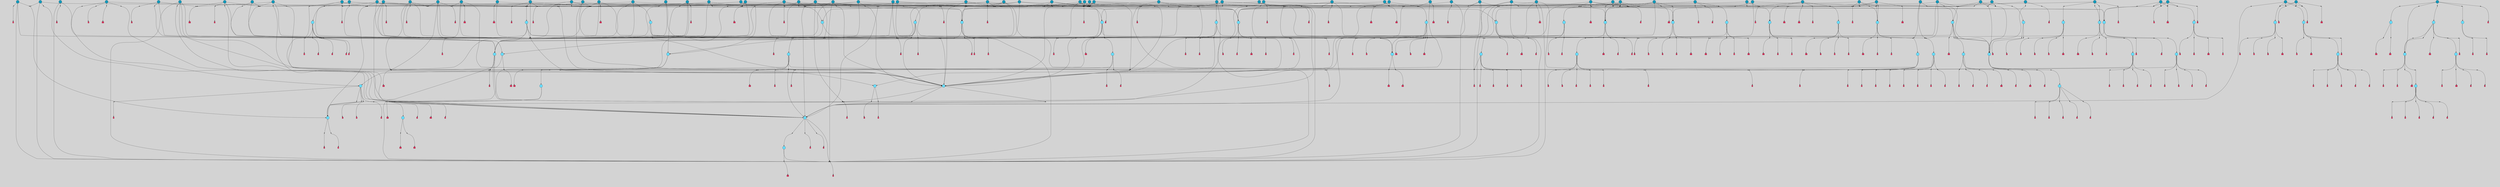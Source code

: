 // File exported with GEGELATI v1.3.1
// On the 2024-04-08 17:43:20
// With the File::TPGGraphDotExporter
digraph{
	graph[pad = "0.212, 0.055" bgcolor = lightgray]
	node[shape=circle style = filled label = ""]
		T7 [fillcolor="#66ddff"]
		T9 [fillcolor="#66ddff"]
		T11 [fillcolor="#66ddff"]
		T59 [fillcolor="#66ddff"]
		T102 [fillcolor="#66ddff"]
		T111 [fillcolor="#66ddff"]
		T214 [fillcolor="#66ddff"]
		T258 [fillcolor="#66ddff"]
		T320 [fillcolor="#66ddff"]
		T321 [fillcolor="#66ddff"]
		T322 [fillcolor="#66ddff"]
		T323 [fillcolor="#66ddff"]
		T324 [fillcolor="#66ddff"]
		T325 [fillcolor="#66ddff"]
		T326 [fillcolor="#66ddff"]
		T327 [fillcolor="#1199bb"]
		T407 [fillcolor="#66ddff"]
		T20 [fillcolor="#1199bb"]
		T429 [fillcolor="#66ddff"]
		T440 [fillcolor="#66ddff"]
		T540 [fillcolor="#66ddff"]
		T556 [fillcolor="#66ddff"]
		T603 [fillcolor="#1199bb"]
		T550 [fillcolor="#1199bb"]
		T623 [fillcolor="#66ddff"]
		T624 [fillcolor="#66ddff"]
		T625 [fillcolor="#66ddff"]
		T653 [fillcolor="#66ddff"]
		T697 [fillcolor="#1199bb"]
		T715 [fillcolor="#1199bb"]
		T716 [fillcolor="#66ddff"]
		T717 [fillcolor="#66ddff"]
		T718 [fillcolor="#66ddff"]
		T719 [fillcolor="#1199bb"]
		T720 [fillcolor="#66ddff"]
		T249 [fillcolor="#66ddff"]
		T721 [fillcolor="#66ddff"]
		T757 [fillcolor="#1199bb"]
		T782 [fillcolor="#1199bb"]
		T784 [fillcolor="#66ddff"]
		T787 [fillcolor="#1199bb"]
		T788 [fillcolor="#66ddff"]
		T789 [fillcolor="#66ddff"]
		T790 [fillcolor="#66ddff"]
		T791 [fillcolor="#1199bb"]
		T792 [fillcolor="#66ddff"]
		T793 [fillcolor="#66ddff"]
		T794 [fillcolor="#66ddff"]
		T802 [fillcolor="#1199bb"]
		T804 [fillcolor="#1199bb"]
		T807 [fillcolor="#1199bb"]
		T813 [fillcolor="#1199bb"]
		T821 [fillcolor="#1199bb"]
		T822 [fillcolor="#1199bb"]
		T828 [fillcolor="#1199bb"]
		T830 [fillcolor="#1199bb"]
		T836 [fillcolor="#1199bb"]
		T839 [fillcolor="#1199bb"]
		T851 [fillcolor="#1199bb"]
		T853 [fillcolor="#1199bb"]
		T863 [fillcolor="#1199bb"]
		T865 [fillcolor="#1199bb"]
		T872 [fillcolor="#1199bb"]
		T873 [fillcolor="#1199bb"]
		T875 [fillcolor="#1199bb"]
		T876 [fillcolor="#1199bb"]
		T877 [fillcolor="#66ddff"]
		T878 [fillcolor="#1199bb"]
		T879 [fillcolor="#66ddff"]
		T880 [fillcolor="#66ddff"]
		T881 [fillcolor="#66ddff"]
		T882 [fillcolor="#66ddff"]
		T883 [fillcolor="#66ddff"]
		T884 [fillcolor="#1199bb"]
		T885 [fillcolor="#66ddff"]
		T886 [fillcolor="#66ddff"]
		T891 [fillcolor="#66ddff"]
		T893 [fillcolor="#1199bb"]
		T374 [fillcolor="#1199bb"]
		T902 [fillcolor="#1199bb"]
		T906 [fillcolor="#1199bb"]
		T908 [fillcolor="#1199bb"]
		T913 [fillcolor="#1199bb"]
		T920 [fillcolor="#1199bb"]
		T924 [fillcolor="#1199bb"]
		T927 [fillcolor="#1199bb"]
		T929 [fillcolor="#1199bb"]
		T930 [fillcolor="#1199bb"]
		T934 [fillcolor="#1199bb"]
		T940 [fillcolor="#66ddff"]
		T941 [fillcolor="#1199bb"]
		T943 [fillcolor="#1199bb"]
		T944 [fillcolor="#1199bb"]
		T946 [fillcolor="#1199bb"]
		T947 [fillcolor="#66ddff"]
		T948 [fillcolor="#66ddff"]
		T949 [fillcolor="#66ddff"]
		T950 [fillcolor="#66ddff"]
		T951 [fillcolor="#1199bb"]
		T952 [fillcolor="#66ddff"]
		T953 [fillcolor="#66ddff"]
		T954 [fillcolor="#66ddff"]
		T955 [fillcolor="#1199bb"]
		T956 [fillcolor="#66ddff"]
		T957 [fillcolor="#66ddff"]
		T959 [fillcolor="#1199bb"]
		T961 [fillcolor="#1199bb"]
		T963 [fillcolor="#1199bb"]
		T964 [fillcolor="#1199bb"]
		T965 [fillcolor="#1199bb"]
		T966 [fillcolor="#1199bb"]
		T967 [fillcolor="#1199bb"]
		T968 [fillcolor="#1199bb"]
		T969 [fillcolor="#1199bb"]
		T970 [fillcolor="#1199bb"]
		T971 [fillcolor="#1199bb"]
		T972 [fillcolor="#1199bb"]
		T973 [fillcolor="#1199bb"]
		T974 [fillcolor="#1199bb"]
		T975 [fillcolor="#1199bb"]
		T976 [fillcolor="#1199bb"]
		T977 [fillcolor="#1199bb"]
		T979 [fillcolor="#1199bb"]
		T980 [fillcolor="#1199bb"]
		T981 [fillcolor="#1199bb"]
		T982 [fillcolor="#1199bb"]
		T983 [fillcolor="#1199bb"]
		T984 [fillcolor="#1199bb"]
		T985 [fillcolor="#1199bb"]
		T986 [fillcolor="#1199bb"]
		T987 [fillcolor="#1199bb"]
		T988 [fillcolor="#1199bb"]
		T989 [fillcolor="#1199bb"]
		P13203 [fillcolor="#cccccc" shape=point] //-3|
		I13203 [shape=box style=invis label="1|6&2|7#0|7&#92;n10|2&0|7#1|3&#92;n9|6&2|7#2|2&#92;n5|3&0|7#0|7&#92;n1|6&2|3#0|0&#92;n2|3&2|3#2|2&#92;n5|1&2|6#0|6&#92;n"]
		P13203 -> I13203[style=invis]
		A8568 [fillcolor="#ff3366" shape=box margin=0.03 width=0 height=0 label="7"]
		T7 -> P13203 -> A8568
		P13204 [fillcolor="#cccccc" shape=point] //5|
		I13204 [shape=box style=invis label="0|5&2|3#0|1&#92;n0|6&2|1#2|4&#92;n6|2&2|6#0|7&#92;n7|4&0|3#0|1&#92;n5|4&0|7#1|6&#92;n9|1&0|5#2|2&#92;n6|3&2|3#1|7&#92;n11|7&2|4#1|6&#92;n2|5&0|1#0|0&#92;n4|7&0|0#0|2&#92;n6|2&0|6#0|0&#92;n2|1&2|6#2|4&#92;n10|0&2|0#1|0&#92;n6|6&2|4#0|6&#92;n"]
		P13204 -> I13204[style=invis]
		A8569 [fillcolor="#ff3366" shape=box margin=0.03 width=0 height=0 label="8"]
		T7 -> P13204 -> A8569
		P13205 [fillcolor="#cccccc" shape=point] //-6|
		I13205 [shape=box style=invis label="11|1&0|7#2|0&#92;n10|4&0|1#1|0&#92;n4|3&2|4#2|1&#92;n0|5&2|0#0|0&#92;n6|1&0|0#0|3&#92;n8|2&2|0#0|4&#92;n11|4&2|0#1|6&#92;n7|0&2|6#2|3&#92;n5|3&2|6#2|0&#92;n2|0&2|0#0|4&#92;n"]
		P13205 -> I13205[style=invis]
		A8570 [fillcolor="#ff3366" shape=box margin=0.03 width=0 height=0 label="9"]
		T9 -> P13205 -> A8570
		P13206 [fillcolor="#cccccc" shape=point] //2|
		I13206 [shape=box style=invis label="6|3&2|7#1|4&#92;n8|6&0|0#2|5&#92;n2|1&0|2#0|3&#92;n8|7&0|6#0|4&#92;n2|1&2|0#0|1&#92;n0|0&2|2#2|3&#92;n6|6&0|7#2|1&#92;n6|1&0|7#2|6&#92;n5|4&2|7#0|4&#92;n0|3&0|4#2|0&#92;n11|0&2|0#2|5&#92;n4|5&2|5#2|4&#92;n5|7&0|6#0|4&#92;n9|7&2|5#0|3&#92;n5|4&2|1#0|3&#92;n5|3&0|1#1|7&#92;n0|4&0|3#2|5&#92;n"]
		P13206 -> I13206[style=invis]
		A8571 [fillcolor="#ff3366" shape=box margin=0.03 width=0 height=0 label="10"]
		T9 -> P13206 -> A8571
		P13207 [fillcolor="#cccccc" shape=point] //6|
		I13207 [shape=box style=invis label="3|0&2|7#2|2&#92;n3|2&0|4#2|5&#92;n5|1&0|2#1|0&#92;n8|7&0|1#2|0&#92;n8|5&0|3#0|6&#92;n0|2&0|2#2|3&#92;n1|5&2|5#0|5&#92;n5|6&0|6#0|7&#92;n6|7&0|0#2|6&#92;n1|2&2|3#0|0&#92;n7|7&2|3#0|4&#92;n0|7&2|7#0|6&#92;n1|0&2|2#2|7&#92;n4|4&0|1#0|0&#92;n"]
		P13207 -> I13207[style=invis]
		A8572 [fillcolor="#ff3366" shape=box margin=0.03 width=0 height=0 label="11"]
		T11 -> P13207 -> A8572
		P13208 [fillcolor="#cccccc" shape=point] //-4|
		I13208 [shape=box style=invis label="4|1&0|4#2|6&#92;n1|2&2|2#2|0&#92;n1|2&2|0#0|6&#92;n8|4&2|3#2|5&#92;n5|5&2|1#1|0&#92;n"]
		P13208 -> I13208[style=invis]
		A8573 [fillcolor="#ff3366" shape=box margin=0.03 width=0 height=0 label="12"]
		T11 -> P13208 -> A8573
		P13209 [fillcolor="#cccccc" shape=point] //8|
		I13209 [shape=box style=invis label="9|0&0|1#2|0&#92;n10|1&2|5#1|4&#92;n8|2&2|6#0|4&#92;n4|5&0|3#0|1&#92;n2|4&2|5#2|3&#92;n4|2&2|2#0|2&#92;n7|5&0|2#0|0&#92;n8|2&2|1#1|3&#92;n8|7&0|7#2|1&#92;n1|1&0|0#0|7&#92;n5|6&2|5#1|0&#92;n6|3&2|5#0|0&#92;n11|4&0|3#2|6&#92;n1|2&2|4#0|7&#92;n5|6&0|1#2|0&#92;n11|3&0|2#0|7&#92;n"]
		P13209 -> I13209[style=invis]
		A8574 [fillcolor="#ff3366" shape=box margin=0.03 width=0 height=0 label="6"]
		T59 -> P13209 -> A8574
		P13210 [fillcolor="#cccccc" shape=point] //5|
		I13210 [shape=box style=invis label="3|0&2|0#0|1&#92;n3|0&0|7#0|1&#92;n5|3&0|2#2|6&#92;n4|4&2|4#2|6&#92;n11|2&0|7#1|6&#92;n2|7&2|2#2|5&#92;n9|3&2|6#2|7&#92;n7|7&0|0#0|4&#92;n6|1&2|4#2|3&#92;n5|4&2|0#1|6&#92;n1|3&0|7#0|4&#92;n"]
		P13210 -> I13210[style=invis]
		A8575 [fillcolor="#ff3366" shape=box margin=0.03 width=0 height=0 label="7"]
		T59 -> P13210 -> A8575
		T59 -> P13205
		T59 -> P13210
		P13211 [fillcolor="#cccccc" shape=point] //7|
		I13211 [shape=box style=invis label="3|3&2|7#0|4&#92;n4|3&2|6#0|3&#92;n8|4&0|6#1|2&#92;n5|6&2|3#0|4&#92;n0|7&2|1#0|5&#92;n8|7&2|2#2|5&#92;n9|1&0|0#1|0&#92;n10|1&2|1#1|4&#92;n10|5&0|6#1|7&#92;n5|2&2|3#0|4&#92;n2|0&2|6#2|7&#92;n1|7&0|1#0|7&#92;n"]
		P13211 -> I13211[style=invis]
		A8576 [fillcolor="#ff3366" shape=box margin=0.03 width=0 height=0 label="2"]
		T102 -> P13211 -> A8576
		P13212 [fillcolor="#cccccc" shape=point] //-8|
		I13212 [shape=box style=invis label="7|5&0|4#2|4&#92;n"]
		P13212 -> I13212[style=invis]
		A8577 [fillcolor="#ff3366" shape=box margin=0.03 width=0 height=0 label="3"]
		T102 -> P13212 -> A8577
		P13213 [fillcolor="#cccccc" shape=point] //8|
		I13213 [shape=box style=invis label="7|0&0|2#1|4&#92;n8|1&2|3#0|5&#92;n0|6&0|5#0|5&#92;n3|7&2|1#0|6&#92;n9|4&2|7#1|6&#92;n1|7&2|5#2|2&#92;n8|5&2|0#0|3&#92;n0|2&0|2#0|0&#92;n3|5&0|2#0|3&#92;n"]
		P13213 -> I13213[style=invis]
		A8578 [fillcolor="#ff3366" shape=box margin=0.03 width=0 height=0 label="5"]
		T102 -> P13213 -> A8578
		P13214 [fillcolor="#cccccc" shape=point] //-5|
		I13214 [shape=box style=invis label="0|0&2|3#0|2&#92;n10|5&0|6#1|3&#92;n7|3&0|6#2|3&#92;n3|4&0|6#0|6&#92;n10|5&0|2#1|1&#92;n5|0&0|1#0|3&#92;n6|6&2|5#1|5&#92;n7|4&0|2#1|7&#92;n5|7&0|1#2|5&#92;n1|5&0|0#0|3&#92;n7|5&2|1#2|6&#92;n9|0&0|2#0|0&#92;n4|0&2|4#0|0&#92;n4|6&0|0#2|3&#92;n3|1&0|6#2|5&#92;n7|7&2|1#2|3&#92;n9|4&2|2#0|6&#92;n"]
		P13214 -> I13214[style=invis]
		T111 -> P13214 -> T9
		P13215 [fillcolor="#cccccc" shape=point] //7|
		I13215 [shape=box style=invis label="7|4&2|1#2|0&#92;n4|1&2|4#2|3&#92;n5|0&2|0#2|2&#92;n6|1&2|4#2|6&#92;n"]
		P13215 -> I13215[style=invis]
		A8579 [fillcolor="#ff3366" shape=box margin=0.03 width=0 height=0 label="9"]
		T111 -> P13215 -> A8579
		P13216 [fillcolor="#cccccc" shape=point] //2|
		I13216 [shape=box style=invis label="3|0&2|0#0|1&#92;n11|2&0|7#1|6&#92;n8|7&2|4#0|5&#92;n5|3&0|2#2|6&#92;n4|4&2|4#2|6&#92;n3|0&0|7#0|1&#92;n2|7&2|2#2|5&#92;n9|3&2|6#2|7&#92;n7|7&0|0#0|4&#92;n6|1&2|4#1|3&#92;n5|4&2|0#1|6&#92;n1|3&0|7#0|4&#92;n"]
		P13216 -> I13216[style=invis]
		A8580 [fillcolor="#ff3366" shape=box margin=0.03 width=0 height=0 label="7"]
		T111 -> P13216 -> A8580
		T111 -> P13205
		P13217 [fillcolor="#cccccc" shape=point] //6|
		I13217 [shape=box style=invis label="9|4&2|7#0|6&#92;n8|4&0|1#1|0&#92;n1|3&0|0#2|1&#92;n2|4&0|6#2|2&#92;n5|1&2|5#0|7&#92;n3|0&0|3#2|6&#92;n2|2&2|6#0|2&#92;n8|4&0|4#2|2&#92;n5|1&2|4#0|3&#92;n9|4&0|6#0|6&#92;n5|0&2|2#1|5&#92;n11|7&0|0#1|1&#92;n0|4&0|3#0|3&#92;n7|7&2|4#2|5&#92;n1|5&0|1#2|1&#92;n"]
		P13217 -> I13217[style=invis]
		A8581 [fillcolor="#ff3366" shape=box margin=0.03 width=0 height=0 label="1"]
		T214 -> P13217 -> A8581
		P13218 [fillcolor="#cccccc" shape=point] //5|
		I13218 [shape=box style=invis label="9|4&2|3#1|3&#92;n0|4&2|4#0|5&#92;n6|1&2|6#2|5&#92;n4|0&0|5#2|0&#92;n"]
		P13218 -> I13218[style=invis]
		A8582 [fillcolor="#ff3366" shape=box margin=0.03 width=0 height=0 label="7"]
		T214 -> P13218 -> A8582
		P13219 [fillcolor="#cccccc" shape=point] //8|
		I13219 [shape=box style=invis label="9|0&0|1#2|0&#92;n10|1&2|5#1|4&#92;n8|2&2|6#0|4&#92;n2|4&2|5#2|3&#92;n4|2&2|2#0|2&#92;n7|5&0|2#0|0&#92;n8|2&2|1#1|3&#92;n8|7&0|7#2|1&#92;n1|1&0|0#0|7&#92;n5|6&2|5#1|0&#92;n6|6&2|5#0|0&#92;n11|4&0|3#2|6&#92;n4|2&2|4#0|7&#92;n5|6&0|1#2|0&#92;n11|3&0|2#0|7&#92;n"]
		P13219 -> I13219[style=invis]
		A8583 [fillcolor="#ff3366" shape=box margin=0.03 width=0 height=0 label="6"]
		T214 -> P13219 -> A8583
		P13220 [fillcolor="#cccccc" shape=point] //10|
		I13220 [shape=box style=invis label="4|5&2|7#2|1&#92;n1|7&2|3#0|6&#92;n3|5&2|2#0|3&#92;n10|3&0|7#1|4&#92;n7|1&0|4#2|6&#92;n10|2&0|3#1|7&#92;n9|5&2|0#0|4&#92;n4|0&0|3#2|7&#92;n11|4&2|6#1|2&#92;n5|4&2|7#0|2&#92;n2|6&2|4#0|0&#92;n6|5&0|7#2|1&#92;n5|3&2|3#1|6&#92;n10|7&2|0#1|2&#92;n"]
		P13220 -> I13220[style=invis]
		A8584 [fillcolor="#ff3366" shape=box margin=0.03 width=0 height=0 label="5"]
		T214 -> P13220 -> A8584
		P13221 [fillcolor="#cccccc" shape=point] //5|
		I13221 [shape=box style=invis label="3|0&2|0#0|1&#92;n3|0&0|7#0|1&#92;n5|3&0|2#2|6&#92;n4|4&2|4#2|6&#92;n11|2&0|7#1|6&#92;n2|7&2|2#2|5&#92;n9|3&2|6#2|7&#92;n7|7&0|0#0|4&#92;n6|1&2|4#2|3&#92;n5|4&2|0#1|6&#92;n1|3&0|7#0|4&#92;n"]
		P13221 -> I13221[style=invis]
		A8585 [fillcolor="#ff3366" shape=box margin=0.03 width=0 height=0 label="7"]
		T214 -> P13221 -> A8585
		P13222 [fillcolor="#cccccc" shape=point] //2|
		I13222 [shape=box style=invis label="9|1&2|3#0|1&#92;n5|3&2|4#2|7&#92;n11|0&2|3#0|4&#92;n7|0&2|4#0|4&#92;n5|2&2|0#2|4&#92;n7|3&0|7#0|5&#92;n"]
		P13222 -> I13222[style=invis]
		A8586 [fillcolor="#ff3366" shape=box margin=0.03 width=0 height=0 label="2"]
		T258 -> P13222 -> A8586
		T258 -> P13205
		P13223 [fillcolor="#cccccc" shape=point] //-5|
		I13223 [shape=box style=invis label="8|7&0|3#0|3&#92;n6|4&2|1#0|5&#92;n2|2&2|6#2|0&#92;n4|7&2|0#2|3&#92;n10|5&2|1#1|5&#92;n2|0&0|7#2|0&#92;n5|3&2|2#2|0&#92;n6|7&0|0#1|0&#92;n"]
		P13223 -> I13223[style=invis]
		A8587 [fillcolor="#ff3366" shape=box margin=0.03 width=0 height=0 label="1"]
		T258 -> P13223 -> A8587
		P13224 [fillcolor="#cccccc" shape=point] //2|
		I13224 [shape=box style=invis label="4|1&0|4#2|6&#92;n5|5&2|1#1|0&#92;n1|0&2|0#0|6&#92;n8|4&2|3#2|5&#92;n"]
		P13224 -> I13224[style=invis]
		T258 -> P13224 -> T11
		P13225 [fillcolor="#cccccc" shape=point] //5|
		I13225 [shape=box style=invis label="1|6&2|7#0|7&#92;n9|2&2|7#2|2&#92;n10|2&0|7#1|3&#92;n5|3&0|7#0|7&#92;n7|0&2|7#2|2&#92;n1|6&2|3#0|0&#92;n2|3&2|3#2|2&#92;n"]
		P13225 -> I13225[style=invis]
		A8588 [fillcolor="#ff3366" shape=box margin=0.03 width=0 height=0 label="7"]
		T258 -> P13225 -> A8588
		P13226 [fillcolor="#cccccc" shape=point] //-4|
		I13226 [shape=box style=invis label="4|1&0|4#2|6&#92;n1|2&2|2#2|0&#92;n1|2&2|0#0|6&#92;n8|4&2|3#2|5&#92;n5|5&2|1#1|0&#92;n"]
		P13226 -> I13226[style=invis]
		A8589 [fillcolor="#ff3366" shape=box margin=0.03 width=0 height=0 label="12"]
		T320 -> P13226 -> A8589
		P13227 [fillcolor="#cccccc" shape=point] //-9|
		I13227 [shape=box style=invis label="2|0&2|0#2|1&#92;n4|4&2|4#2|6&#92;n9|1&0|3#1|7&#92;n5|3&0|2#2|6&#92;n2|7&2|2#2|5&#92;n5|4&2|0#1|6&#92;n3|0&0|7#0|1&#92;n1|3&0|7#0|4&#92;n11|6&2|2#0|7&#92;n7|7&0|0#0|4&#92;n11|0&0|7#1|6&#92;n9|3&2|6#2|7&#92;n"]
		P13227 -> I13227[style=invis]
		A8590 [fillcolor="#ff3366" shape=box margin=0.03 width=0 height=0 label="7"]
		T321 -> P13227 -> A8590
		P13228 [fillcolor="#cccccc" shape=point] //6|
		I13228 [shape=box style=invis label="3|0&2|7#2|2&#92;n3|2&0|4#2|5&#92;n5|1&0|2#1|0&#92;n8|7&0|1#2|0&#92;n8|5&0|3#0|6&#92;n0|2&0|2#2|3&#92;n1|5&2|5#0|5&#92;n5|6&0|6#0|7&#92;n6|7&0|0#2|6&#92;n1|2&2|3#0|0&#92;n7|7&2|3#0|4&#92;n0|7&2|7#0|6&#92;n1|0&2|2#2|7&#92;n4|4&0|1#0|0&#92;n"]
		P13228 -> I13228[style=invis]
		A8591 [fillcolor="#ff3366" shape=box margin=0.03 width=0 height=0 label="11"]
		T320 -> P13228 -> A8591
		P13229 [fillcolor="#cccccc" shape=point] //2|
		I13229 [shape=box style=invis label="4|1&0|4#2|6&#92;n5|5&2|1#1|0&#92;n1|0&2|0#0|6&#92;n8|4&2|3#2|5&#92;n"]
		P13229 -> I13229[style=invis]
		T321 -> P13229 -> T320
		P13230 [fillcolor="#cccccc" shape=point] //-3|
		I13230 [shape=box style=invis label="4|5&0|0#0|0&#92;n4|7&0|0#0|2&#92;n0|6&2|1#2|4&#92;n9|1&0|5#2|2&#92;n10|0&2|0#1|0&#92;n6|6&2|4#0|6&#92;n2|5&0|1#0|0&#92;n6|3&2|3#1|7&#92;n11|7&2|4#1|6&#92;n6|2&2|6#0|1&#92;n6|2&0|0#0|0&#92;n9|1&2|6#2|4&#92;n10|4&0|3#1|1&#92;n5|4&2|7#1|6&#92;n"]
		P13230 -> I13230[style=invis]
		T323 -> P13230 -> T321
		P13231 [fillcolor="#cccccc" shape=point] //5|
		I13231 [shape=box style=invis label="0|5&2|3#0|1&#92;n0|6&2|1#2|4&#92;n6|2&2|6#0|7&#92;n7|4&0|3#0|1&#92;n5|4&0|7#1|6&#92;n9|1&0|5#2|2&#92;n6|3&2|3#1|7&#92;n11|7&2|4#1|6&#92;n2|5&0|1#0|0&#92;n4|7&0|0#0|2&#92;n6|2&0|6#0|0&#92;n2|1&2|6#2|4&#92;n10|0&2|0#1|0&#92;n6|6&2|4#0|6&#92;n"]
		P13231 -> I13231[style=invis]
		A8592 [fillcolor="#ff3366" shape=box margin=0.03 width=0 height=0 label="8"]
		T322 -> P13231 -> A8592
		P13232 [fillcolor="#cccccc" shape=point] //8|
		I13232 [shape=box style=invis label="9|7&0|5#2|5&#92;n3|3&2|3#0|2&#92;n9|5&2|2#1|0&#92;n2|3&0|6#0|3&#92;n4|4&2|5#2|7&#92;n11|3&2|0#1|5&#92;n6|6&2|1#2|2&#92;n4|6&0|1#2|2&#92;n2|5&2|7#2|2&#92;n7|7&2|2#2|3&#92;n6|5&0|3#2|6&#92;n6|7&0|6#0|2&#92;n"]
		P13232 -> I13232[style=invis]
		A8593 [fillcolor="#ff3366" shape=box margin=0.03 width=0 height=0 label="14"]
		T321 -> P13232 -> A8593
		P13233 [fillcolor="#cccccc" shape=point] //-3|
		I13233 [shape=box style=invis label="1|6&2|7#0|7&#92;n10|2&0|7#1|3&#92;n9|6&2|7#2|2&#92;n5|3&0|7#0|7&#92;n1|6&2|3#0|0&#92;n2|3&2|3#2|2&#92;n5|1&2|6#0|6&#92;n"]
		P13233 -> I13233[style=invis]
		A8594 [fillcolor="#ff3366" shape=box margin=0.03 width=0 height=0 label="7"]
		T322 -> P13233 -> A8594
		P13234 [fillcolor="#cccccc" shape=point] //-8|
		I13234 [shape=box style=invis label="7|5&0|4#2|4&#92;n"]
		P13234 -> I13234[style=invis]
		A8595 [fillcolor="#ff3366" shape=box margin=0.03 width=0 height=0 label="3"]
		T321 -> P13234 -> A8595
		P13235 [fillcolor="#cccccc" shape=point] //4|
		I13235 [shape=box style=invis label="4|3&0|6#0|3&#92;n5|7&2|3#2|2&#92;n5|6&0|7#1|2&#92;n1|4&2|6#0|3&#92;n8|4&2|1#2|5&#92;n9|5&2|4#1|4&#92;n2|4&0|5#0|7&#92;n10|0&0|6#1|3&#92;n3|0&0|6#0|2&#92;n2|7&2|7#2|6&#92;n5|2&0|5#1|5&#92;n10|4&2|5#1|7&#92;n4|0&0|4#2|4&#92;n11|1&0|4#2|6&#92;n10|6&2|0#1|4&#92;n9|7&0|3#1|4&#92;n4|5&2|7#0|6&#92;n11|5&2|6#2|3&#92;n0|3&0|5#0|1&#92;n"]
		P13235 -> I13235[style=invis]
		A8596 [fillcolor="#ff3366" shape=box margin=0.03 width=0 height=0 label="13"]
		T321 -> P13235 -> A8596
		P13236 [fillcolor="#cccccc" shape=point] //1|
		I13236 [shape=box style=invis label="0|4&0|1#0|1&#92;n10|5&2|5#1|6&#92;n7|7&2|5#2|2&#92;n9|5&0|7#2|7&#92;n8|4&0|3#2|7&#92;n11|0&2|3#0|5&#92;n7|0&0|0#0|1&#92;n4|2&0|4#0|5&#92;n5|1&0|6#2|7&#92;n11|3&0|7#1|3&#92;n"]
		P13236 -> I13236[style=invis]
		T323 -> P13236 -> T322
		P13237 [fillcolor="#cccccc" shape=point] //4|
		I13237 [shape=box style=invis label="4|3&0|6#0|3&#92;n5|7&2|3#2|2&#92;n5|6&0|7#1|2&#92;n1|4&2|6#0|3&#92;n8|4&2|1#2|5&#92;n9|5&2|4#1|4&#92;n2|4&0|5#0|7&#92;n10|0&0|6#1|3&#92;n3|0&0|6#0|2&#92;n2|7&2|7#2|6&#92;n5|2&0|5#1|5&#92;n10|4&2|5#1|7&#92;n4|0&0|4#2|4&#92;n11|1&0|4#2|6&#92;n10|6&2|0#1|4&#92;n9|7&0|3#1|4&#92;n4|5&2|7#0|6&#92;n11|5&2|6#2|3&#92;n0|3&0|5#0|1&#92;n"]
		P13237 -> I13237[style=invis]
		A8597 [fillcolor="#ff3366" shape=box margin=0.03 width=0 height=0 label="13"]
		T323 -> P13237 -> A8597
		P13238 [fillcolor="#cccccc" shape=point] //-9|
		I13238 [shape=box style=invis label="2|0&2|0#2|1&#92;n4|4&2|4#2|6&#92;n9|1&0|3#1|7&#92;n5|3&0|2#2|6&#92;n2|7&2|2#2|5&#92;n5|4&2|0#1|6&#92;n3|0&0|7#0|1&#92;n1|3&0|7#0|4&#92;n11|6&2|2#0|7&#92;n7|7&0|0#0|4&#92;n11|0&0|7#1|6&#92;n9|3&2|6#2|7&#92;n"]
		P13238 -> I13238[style=invis]
		A8598 [fillcolor="#ff3366" shape=box margin=0.03 width=0 height=0 label="7"]
		T325 -> P13238 -> A8598
		P13239 [fillcolor="#cccccc" shape=point] //-4|
		I13239 [shape=box style=invis label="4|1&0|4#2|6&#92;n1|2&2|2#2|0&#92;n1|2&2|0#0|6&#92;n8|4&2|3#2|5&#92;n5|5&2|1#1|0&#92;n"]
		P13239 -> I13239[style=invis]
		A8599 [fillcolor="#ff3366" shape=box margin=0.03 width=0 height=0 label="12"]
		T324 -> P13239 -> A8599
		P13240 [fillcolor="#cccccc" shape=point] //6|
		I13240 [shape=box style=invis label="3|0&2|7#2|2&#92;n3|2&0|4#2|5&#92;n5|1&0|2#1|0&#92;n8|7&0|1#2|0&#92;n8|5&0|3#0|6&#92;n0|2&0|2#2|3&#92;n1|5&2|5#0|5&#92;n5|6&0|6#0|7&#92;n6|7&0|0#2|6&#92;n1|2&2|3#0|0&#92;n7|7&2|3#0|4&#92;n0|7&2|7#0|6&#92;n1|0&2|2#2|7&#92;n4|4&0|1#0|0&#92;n"]
		P13240 -> I13240[style=invis]
		A8600 [fillcolor="#ff3366" shape=box margin=0.03 width=0 height=0 label="11"]
		T324 -> P13240 -> A8600
		P13241 [fillcolor="#cccccc" shape=point] //2|
		I13241 [shape=box style=invis label="4|1&0|4#2|6&#92;n5|5&2|1#1|0&#92;n1|0&2|0#0|6&#92;n8|4&2|3#2|5&#92;n"]
		P13241 -> I13241[style=invis]
		T325 -> P13241 -> T324
		P13242 [fillcolor="#cccccc" shape=point] //4|
		I13242 [shape=box style=invis label="4|3&0|6#0|3&#92;n5|7&2|3#2|2&#92;n5|6&0|7#1|2&#92;n1|4&2|6#0|3&#92;n8|4&2|1#2|5&#92;n9|5&2|4#1|4&#92;n2|4&0|5#0|7&#92;n10|0&0|6#1|3&#92;n3|0&0|6#0|2&#92;n2|7&2|7#2|6&#92;n5|2&0|5#1|5&#92;n10|4&2|5#1|7&#92;n4|0&0|4#2|4&#92;n11|1&0|4#2|6&#92;n10|6&2|0#1|4&#92;n9|7&0|3#1|4&#92;n4|5&2|7#0|6&#92;n11|5&2|6#2|3&#92;n0|3&0|5#0|1&#92;n"]
		P13242 -> I13242[style=invis]
		A8601 [fillcolor="#ff3366" shape=box margin=0.03 width=0 height=0 label="13"]
		T325 -> P13242 -> A8601
		P13243 [fillcolor="#cccccc" shape=point] //-3|
		I13243 [shape=box style=invis label="4|5&0|0#0|0&#92;n4|7&0|0#0|2&#92;n0|6&2|1#2|4&#92;n9|1&0|5#2|2&#92;n10|0&2|0#1|0&#92;n6|6&2|4#0|6&#92;n2|5&0|1#0|0&#92;n6|3&2|3#1|7&#92;n11|7&2|4#1|6&#92;n6|2&2|6#0|1&#92;n6|2&0|0#0|0&#92;n9|1&2|6#2|4&#92;n10|4&0|3#1|1&#92;n5|4&2|7#1|6&#92;n"]
		P13243 -> I13243[style=invis]
		T327 -> P13243 -> T325
		P13244 [fillcolor="#cccccc" shape=point] //5|
		I13244 [shape=box style=invis label="0|5&2|3#0|1&#92;n0|6&2|1#2|4&#92;n6|2&2|6#0|7&#92;n7|4&0|3#0|1&#92;n5|4&0|7#1|6&#92;n9|1&0|5#2|2&#92;n6|3&2|3#1|7&#92;n11|7&2|4#1|6&#92;n2|5&0|1#0|0&#92;n4|7&0|0#0|2&#92;n6|2&0|6#0|0&#92;n2|1&2|6#2|4&#92;n10|0&2|0#1|0&#92;n6|6&2|4#0|6&#92;n"]
		P13244 -> I13244[style=invis]
		A8602 [fillcolor="#ff3366" shape=box margin=0.03 width=0 height=0 label="8"]
		T326 -> P13244 -> A8602
		P13245 [fillcolor="#cccccc" shape=point] //-8|
		I13245 [shape=box style=invis label="7|5&0|4#2|4&#92;n"]
		P13245 -> I13245[style=invis]
		A8603 [fillcolor="#ff3366" shape=box margin=0.03 width=0 height=0 label="3"]
		T325 -> P13245 -> A8603
		P13246 [fillcolor="#cccccc" shape=point] //-3|
		I13246 [shape=box style=invis label="1|6&2|7#0|7&#92;n10|2&0|7#1|3&#92;n9|6&2|7#2|2&#92;n5|3&0|7#0|7&#92;n1|6&2|3#0|0&#92;n2|3&2|3#2|2&#92;n5|1&2|6#0|6&#92;n"]
		P13246 -> I13246[style=invis]
		A8604 [fillcolor="#ff3366" shape=box margin=0.03 width=0 height=0 label="7"]
		T326 -> P13246 -> A8604
		P13247 [fillcolor="#cccccc" shape=point] //8|
		I13247 [shape=box style=invis label="9|7&0|5#2|5&#92;n3|3&2|3#0|2&#92;n9|5&2|2#1|0&#92;n2|3&0|6#0|3&#92;n4|4&2|5#2|7&#92;n11|3&2|0#1|5&#92;n6|6&2|1#2|2&#92;n4|6&0|1#2|2&#92;n2|5&2|7#2|2&#92;n7|7&2|2#2|3&#92;n6|5&0|3#2|6&#92;n6|7&0|6#0|2&#92;n"]
		P13247 -> I13247[style=invis]
		A8605 [fillcolor="#ff3366" shape=box margin=0.03 width=0 height=0 label="14"]
		T325 -> P13247 -> A8605
		P13248 [fillcolor="#cccccc" shape=point] //1|
		I13248 [shape=box style=invis label="0|4&0|1#0|1&#92;n10|5&2|5#1|6&#92;n7|7&2|5#2|2&#92;n9|5&0|7#2|7&#92;n8|4&0|3#2|7&#92;n11|0&2|3#0|5&#92;n7|0&0|0#0|1&#92;n4|2&0|4#0|5&#92;n5|1&0|6#2|7&#92;n11|3&0|7#1|3&#92;n"]
		P13248 -> I13248[style=invis]
		T327 -> P13248 -> T326
		P13249 [fillcolor="#cccccc" shape=point] //4|
		I13249 [shape=box style=invis label="4|3&0|6#0|3&#92;n5|7&2|3#2|2&#92;n5|6&0|7#1|2&#92;n1|4&2|6#0|3&#92;n8|4&2|1#2|5&#92;n9|5&2|4#1|4&#92;n2|4&0|5#0|7&#92;n10|0&0|6#1|3&#92;n3|0&0|6#0|2&#92;n2|7&2|7#2|6&#92;n5|2&0|5#1|5&#92;n10|4&2|5#1|7&#92;n4|0&0|4#2|4&#92;n11|1&0|4#2|6&#92;n10|6&2|0#1|4&#92;n9|7&0|3#1|4&#92;n4|5&2|7#0|6&#92;n11|5&2|6#2|3&#92;n0|3&0|5#0|1&#92;n"]
		P13249 -> I13249[style=invis]
		A8606 [fillcolor="#ff3366" shape=box margin=0.03 width=0 height=0 label="13"]
		T327 -> P13249 -> A8606
		P13250 [fillcolor="#cccccc" shape=point] //-1|
		I13250 [shape=box style=invis label="0|5&2|2#0|0&#92;n11|3&2|3#1|3&#92;n8|5&2|2#1|7&#92;n10|0&0|6#1|2&#92;n9|1&2|5#0|3&#92;n8|0&2|4#2|6&#92;n6|7&0|2#0|3&#92;n9|2&0|7#0|1&#92;n6|2&0|2#2|1&#92;n"]
		P13250 -> I13250[style=invis]
		A8607 [fillcolor="#ff3366" shape=box margin=0.03 width=0 height=0 label="7"]
		T407 -> P13250 -> A8607
		P13251 [fillcolor="#cccccc" shape=point] //-3|
		I13251 [shape=box style=invis label="7|7&0|0#0|4&#92;n11|2&0|7#1|6&#92;n8|7&2|4#0|5&#92;n5|3&0|2#2|6&#92;n4|4&2|4#2|6&#92;n3|0&0|7#0|6&#92;n2|7&2|2#2|5&#92;n9|3&2|6#2|7&#92;n6|7&0|0#0|7&#92;n3|0&2|0#0|1&#92;n6|1&2|4#1|3&#92;n5|4&2|0#1|6&#92;n1|3&0|7#0|4&#92;n"]
		P13251 -> I13251[style=invis]
		T407 -> P13251 -> T59
		P13252 [fillcolor="#cccccc" shape=point] //-5|
		I13252 [shape=box style=invis label="5|3&0|7#0|7&#92;n9|2&2|7#2|2&#92;n1|6&2|7#0|7&#92;n7|6&2|4#0|5&#92;n10|3&0|2#1|1&#92;n9|2&0|7#1|3&#92;n1|6&0|3#0|1&#92;n4|0&0|2#2|2&#92;n7|0&2|7#2|2&#92;n5|1&2|6#0|3&#92;n2|3&2|3#2|2&#92;n"]
		P13252 -> I13252[style=invis]
		T407 -> P13252 -> T102
		P13253 [fillcolor="#cccccc" shape=point] //1|
		I13253 [shape=box style=invis label="9|3&2|0#0|4&#92;n4|2&0|5#2|0&#92;n10|7&2|7#1|1&#92;n6|3&2|6#1|5&#92;n8|3&2|5#1|2&#92;n4|0&2|1#2|2&#92;n4|1&0|4#0|3&#92;n3|6&2|5#2|5&#92;n8|3&0|1#0|7&#92;n4|0&2|4#0|1&#92;n3|4&0|0#2|1&#92;n3|2&0|7#2|1&#92;n1|4&0|1#0|2&#92;n"]
		P13253 -> I13253[style=invis]
		A8608 [fillcolor="#ff3366" shape=box margin=0.03 width=0 height=0 label="14"]
		T407 -> P13253 -> A8608
		P13254 [fillcolor="#cccccc" shape=point] //3|
		I13254 [shape=box style=invis label="5|4&2|7#0|4&#92;n0|4&0|3#2|5&#92;n8|6&0|0#2|5&#92;n2|1&0|2#0|3&#92;n9|7&0|6#0|4&#92;n0|0&2|2#2|3&#92;n6|6&0|7#2|1&#92;n6|1&0|7#2|6&#92;n0|3&0|4#2|0&#92;n11|0&2|0#2|5&#92;n4|5&2|5#2|4&#92;n5|3&0|1#1|7&#92;n9|7&2|2#0|3&#92;n5|4&2|1#0|3&#92;n5|0&0|6#0|4&#92;n0|0&0|1#2|0&#92;n"]
		P13254 -> I13254[style=invis]
		A8609 [fillcolor="#ff3366" shape=box margin=0.03 width=0 height=0 label="10"]
		T407 -> P13254 -> A8609
		P13255 [fillcolor="#cccccc" shape=point] //-2|
		I13255 [shape=box style=invis label="3|5&2|6#2|3&#92;n3|2&0|0#0|0&#92;n8|0&2|0#0|1&#92;n"]
		P13255 -> I13255[style=invis]
		A8610 [fillcolor="#ff3366" shape=box margin=0.03 width=0 height=0 label="3"]
		T20 -> P13255 -> A8610
		P13256 [fillcolor="#cccccc" shape=point] //5|
		I13256 [shape=box style=invis label="4|4&2|4#2|6&#92;n3|0&0|7#0|1&#92;n5|3&0|2#2|6&#92;n3|0&2|0#2|1&#92;n11|2&0|7#1|6&#92;n9|3&2|6#2|7&#92;n7|7&0|0#0|4&#92;n6|1&2|4#2|3&#92;n5|4&2|0#1|6&#92;n1|3&0|7#0|4&#92;n"]
		P13256 -> I13256[style=invis]
		T20 -> P13256 -> T407
		P13257 [fillcolor="#cccccc" shape=point] //4|
		I13257 [shape=box style=invis label="2|2&0|1#2|4&#92;n3|7&2|2#0|7&#92;n6|5&2|4#1|3&#92;n7|0&0|7#1|3&#92;n10|7&0|0#1|2&#92;n"]
		P13257 -> I13257[style=invis]
		T20 -> P13257 -> T111
		T20 -> P13210
		T20 -> P13205
		P13258 [fillcolor="#cccccc" shape=point] //4|
		I13258 [shape=box style=invis label="8|5&2|3#2|1&#92;n10|1&0|3#1|6&#92;n7|1&2|6#1|3&#92;n4|1&0|6#0|0&#92;n11|1&0|2#0|3&#92;n2|0&2|1#2|7&#92;n"]
		P13258 -> I13258[style=invis]
		A8611 [fillcolor="#ff3366" shape=box margin=0.03 width=0 height=0 label="2"]
		T429 -> P13258 -> A8611
		P13259 [fillcolor="#cccccc" shape=point] //1|
		I13259 [shape=box style=invis label="9|7&0|2#2|2&#92;n6|5&0|1#1|0&#92;n2|2&0|0#2|1&#92;n4|3&2|2#2|3&#92;n2|5&2|2#0|0&#92;n10|7&0|5#1|1&#92;n9|5&2|7#2|5&#92;n7|7&2|5#2|5&#92;n8|0&2|4#0|1&#92;n5|4&2|0#0|2&#92;n2|5&2|2#2|6&#92;n4|4&0|2#2|1&#92;n7|2&2|4#0|0&#92;n10|0&2|2#1|1&#92;n10|4&2|3#1|0&#92;n"]
		P13259 -> I13259[style=invis]
		A8612 [fillcolor="#ff3366" shape=box margin=0.03 width=0 height=0 label="1"]
		T429 -> P13259 -> A8612
		P13260 [fillcolor="#cccccc" shape=point] //-8|
		I13260 [shape=box style=invis label="11|7&2|0#2|0&#92;n5|5&2|7#2|7&#92;n8|6&2|7#1|2&#92;n1|7&0|3#0|6&#92;n4|0&2|1#2|2&#92;n9|0&0|2#0|0&#92;n10|1&0|5#1|6&#92;n0|0&2|3#2|0&#92;n3|2&0|1#2|6&#92;n0|1&2|4#0|0&#92;n"]
		P13260 -> I13260[style=invis]
		A8613 [fillcolor="#ff3366" shape=box margin=0.03 width=0 height=0 label="6"]
		T429 -> P13260 -> A8613
		P13261 [fillcolor="#cccccc" shape=point] //-7|
		I13261 [shape=box style=invis label="7|3&0|6#2|5&#92;n10|5&0|5#1|0&#92;n1|0&2|4#0|3&#92;n"]
		P13261 -> I13261[style=invis]
		T429 -> P13261 -> T7
		P13262 [fillcolor="#cccccc" shape=point] //-2|
		I13262 [shape=box style=invis label="3|1&2|6#2|5&#92;n4|5&0|4#0|6&#92;n7|1&0|6#2|2&#92;n2|6&0|6#2|0&#92;n7|7&0|0#1|0&#92;n3|7&0|7#0|1&#92;n1|3&2|2#2|0&#92;n3|6&0|5#0|0&#92;n4|0&2|7#0|4&#92;n9|4&2|2#0|1&#92;n3|1&2|5#0|7&#92;n"]
		P13262 -> I13262[style=invis]
		A8614 [fillcolor="#ff3366" shape=box margin=0.03 width=0 height=0 label="1"]
		T429 -> P13262 -> A8614
		P13263 [fillcolor="#cccccc" shape=point] //2|
		I13263 [shape=box style=invis label="0|6&0|7#0|4&#92;n6|7&2|6#2|6&#92;n11|3&0|7#1|6&#92;n11|1&0|6#2|7&#92;n2|4&0|1#0|1&#92;n10|6&2|5#1|6&#92;n11|3&0|1#1|7&#92;n10|0&2|3#1|5&#92;n"]
		P13263 -> I13263[style=invis]
		T440 -> P13263 -> T7
		P13264 [fillcolor="#cccccc" shape=point] //-9|
		I13264 [shape=box style=invis label="2|0&2|3#2|0&#92;n11|7&0|4#1|0&#92;n"]
		P13264 -> I13264[style=invis]
		T440 -> P13264 -> T111
		T440 -> P13210
		P13265 [fillcolor="#cccccc" shape=point] //7|
		I13265 [shape=box style=invis label="2|0&2|1#2|0&#92;n9|1&0|6#0|3&#92;n11|7&0|4#1|0&#92;n"]
		P13265 -> I13265[style=invis]
		T540 -> P13265 -> T111
		P13266 [fillcolor="#cccccc" shape=point] //6|
		I13266 [shape=box style=invis label="0|5&2|3#0|1&#92;n0|6&2|1#2|4&#92;n9|1&0|5#2|2&#92;n7|4&0|3#0|1&#92;n5|4&0|7#1|6&#92;n2|5&0|1#0|0&#92;n6|3&2|3#1|7&#92;n11|7&2|4#1|6&#92;n6|2&2|6#0|1&#92;n4|7&0|0#0|2&#92;n6|2&0|6#0|0&#92;n9|1&2|6#2|4&#92;n10|0&2|0#1|0&#92;n6|6&2|4#0|6&#92;n"]
		P13266 -> I13266[style=invis]
		A8615 [fillcolor="#ff3366" shape=box margin=0.03 width=0 height=0 label="8"]
		T540 -> P13266 -> A8615
		P13267 [fillcolor="#cccccc" shape=point] //-4|
		I13267 [shape=box style=invis label="6|3&2|6#1|2&#92;n2|5&2|2#2|5&#92;n2|6&0|4#0|5&#92;n6|0&0|2#1|2&#92;n"]
		P13267 -> I13267[style=invis]
		A8616 [fillcolor="#ff3366" shape=box margin=0.03 width=0 height=0 label="7"]
		T540 -> P13267 -> A8616
		P13268 [fillcolor="#cccccc" shape=point] //-5|
		I13268 [shape=box style=invis label="7|2&0|3#2|2&#92;n3|2&0|2#2|0&#92;n1|5&2|7#0|4&#92;n5|3&0|3#0|7&#92;n11|4&0|1#0|0&#92;n8|7&2|7#2|7&#92;n4|0&0|3#2|7&#92;n"]
		P13268 -> I13268[style=invis]
		A8617 [fillcolor="#ff3366" shape=box margin=0.03 width=0 height=0 label="7"]
		T540 -> P13268 -> A8617
		P13269 [fillcolor="#cccccc" shape=point] //1|
		I13269 [shape=box style=invis label="0|4&0|1#0|7&#92;n10|5&2|5#1|6&#92;n7|7&2|5#2|2&#92;n9|5&0|7#2|7&#92;n8|4&0|3#2|7&#92;n7|0&0|0#0|1&#92;n11|0&2|3#0|5&#92;n4|2&0|4#0|5&#92;n11|3&0|7#1|3&#92;n"]
		P13269 -> I13269[style=invis]
		T556 -> P13269 -> T322
		T556 -> P13265
		P13270 [fillcolor="#cccccc" shape=point] //6|
		I13270 [shape=box style=invis label="8|3&0|3#0|1&#92;n4|1&0|7#0|7&#92;n11|7&0|2#0|0&#92;n6|4&2|3#1|7&#92;n8|3&0|1#0|4&#92;n10|0&2|4#1|6&#92;n10|6&0|3#1|2&#92;n5|1&0|1#1|4&#92;n5|5&0|4#2|0&#92;n1|3&0|6#0|0&#92;n0|1&2|0#2|7&#92;n"]
		P13270 -> I13270[style=invis]
		A8618 [fillcolor="#ff3366" shape=box margin=0.03 width=0 height=0 label="3"]
		T556 -> P13270 -> A8618
		P13271 [fillcolor="#cccccc" shape=point] //-6|
		I13271 [shape=box style=invis label="4|6&0|1#2|5&#92;n4|3&2|0#0|1&#92;n2|1&2|3#0|0&#92;n7|4&2|7#0|4&#92;n0|0&2|7#2|7&#92;n11|7&0|5#2|3&#92;n5|0&2|1#2|2&#92;n10|0&0|4#1|2&#92;n4|4&0|7#0|0&#92;n6|7&0|2#0|1&#92;n1|6&2|5#0|4&#92;n"]
		P13271 -> I13271[style=invis]
		A8619 [fillcolor="#ff3366" shape=box margin=0.03 width=0 height=0 label="0"]
		T556 -> P13271 -> A8619
		P13272 [fillcolor="#cccccc" shape=point] //-2|
		I13272 [shape=box style=invis label="5|7&2|5#1|7&#92;n7|5&2|1#1|6&#92;n9|7&2|1#2|7&#92;n2|0&2|1#2|0&#92;n10|2&0|4#1|6&#92;n10|2&2|6#1|5&#92;n4|7&2|3#0|2&#92;n2|3&2|2#2|0&#92;n5|1&0|5#1|5&#92;n3|3&0|6#0|3&#92;n8|2&0|1#1|4&#92;n1|1&2|3#2|2&#92;n5|0&0|7#0|4&#92;n0|2&2|5#0|0&#92;n10|3&2|5#1|5&#92;n"]
		P13272 -> I13272[style=invis]
		T603 -> P13272 -> T440
		P13273 [fillcolor="#cccccc" shape=point] //5|
		I13273 [shape=box style=invis label="11|7&2|4#1|6&#92;n0|6&2|1#2|4&#92;n6|2&2|6#0|7&#92;n6|6&2|4#0|6&#92;n7|4&0|3#0|1&#92;n0|5&2|3#0|1&#92;n9|1&0|7#2|2&#92;n5|4&0|7#1|6&#92;n2|5&0|1#0|0&#92;n4|7&0|0#0|4&#92;n6|2&0|6#0|0&#92;n2|1&2|6#2|4&#92;n10|0&0|0#1|0&#92;n9|0&2|7#1|1&#92;n5|1&0|7#2|7&#92;n"]
		P13273 -> I13273[style=invis]
		T603 -> P13273 -> T258
		P13274 [fillcolor="#cccccc" shape=point] //-9|
		I13274 [shape=box style=invis label="7|7&0|0#0|4&#92;n11|2&0|7#1|6&#92;n5|3&0|2#2|4&#92;n4|4&2|4#2|6&#92;n6|1&2|4#1|3&#92;n2|7&2|2#2|5&#92;n3|0&0|7#0|6&#92;n6|7&0|0#0|7&#92;n3|0&2|0#0|1&#92;n9|3&0|6#2|7&#92;n5|4&2|0#1|6&#92;n1|3&0|7#0|4&#92;n"]
		P13274 -> I13274[style=invis]
		T603 -> P13274 -> T59
		P13275 [fillcolor="#cccccc" shape=point] //3|
		I13275 [shape=box style=invis label="1|7&0|1#2|5&#92;n5|6&0|7#1|3&#92;n5|7&0|3#2|2&#92;n10|6&2|0#1|4&#92;n5|2&0|5#1|5&#92;n4|5&2|7#0|6&#92;n8|4&2|1#2|5&#92;n2|3&2|7#2|6&#92;n3|0&0|6#0|2&#92;n10|0&0|6#1|3&#92;n0|4&2|7#2|5&#92;n9|5&2|4#1|4&#92;n8|4&2|6#2|0&#92;n9|7&0|3#1|4&#92;n"]
		P13275 -> I13275[style=invis]
		A8620 [fillcolor="#ff3366" shape=box margin=0.03 width=0 height=0 label="13"]
		T603 -> P13275 -> A8620
		P13276 [fillcolor="#cccccc" shape=point] //-4|
		I13276 [shape=box style=invis label="4|1&0|4#2|6&#92;n1|2&2|2#2|0&#92;n1|2&2|0#0|6&#92;n8|4&2|3#2|5&#92;n5|5&2|1#1|0&#92;n"]
		P13276 -> I13276[style=invis]
		A8621 [fillcolor="#ff3366" shape=box margin=0.03 width=0 height=0 label="12"]
		T550 -> P13276 -> A8621
		P13277 [fillcolor="#cccccc" shape=point] //7|
		I13277 [shape=box style=invis label="7|4&2|7#0|4&#92;n4|6&0|1#2|5&#92;n2|1&2|3#0|0&#92;n4|3&2|0#0|1&#92;n0|0&2|7#2|7&#92;n7|7&0|5#2|3&#92;n5|0&2|1#2|2&#92;n10|0&0|4#1|2&#92;n4|4&0|7#0|0&#92;n6|7&0|2#0|1&#92;n1|4&2|5#0|4&#92;n"]
		P13277 -> I13277[style=invis]
		A8622 [fillcolor="#ff3366" shape=box margin=0.03 width=0 height=0 label="0"]
		T623 -> P13277 -> A8622
		P13278 [fillcolor="#cccccc" shape=point] //0|
		I13278 [shape=box style=invis label="4|0&0|3#2|7&#92;n10|2&0|3#1|7&#92;n3|5&0|2#0|3&#92;n4|5&0|0#2|1&#92;n10|7&2|0#1|2&#92;n5|3&2|3#1|6&#92;n9|5&2|0#0|4&#92;n5|4&2|7#0|2&#92;n10|3&2|7#1|4&#92;n7|2&0|1#2|6&#92;n8|6&0|5#0|5&#92;n8|7&2|3#0|5&#92;n2|6&2|4#0|0&#92;n"]
		P13278 -> I13278[style=invis]
		A8623 [fillcolor="#ff3366" shape=box margin=0.03 width=0 height=0 label="5"]
		T625 -> P13278 -> A8623
		P13279 [fillcolor="#cccccc" shape=point] //0|
		I13279 [shape=box style=invis label="2|5&0|1#0|6&#92;n6|1&2|2#2|7&#92;n8|0&0|3#1|4&#92;n4|3&2|5#2|4&#92;n8|1&2|4#0|0&#92;n6|6&0|1#2|6&#92;n11|7&2|4#2|5&#92;n6|2&2|4#0|2&#92;n8|5&2|4#2|4&#92;n2|1&2|1#2|2&#92;n2|7&2|5#2|6&#92;n9|7&0|5#0|4&#92;n1|2&0|5#2|6&#92;n4|2&2|3#2|7&#92;n3|3&2|1#0|2&#92;n"]
		P13279 -> I13279[style=invis]
		A8624 [fillcolor="#ff3366" shape=box margin=0.03 width=0 height=0 label="5"]
		T625 -> P13279 -> A8624
		P13280 [fillcolor="#cccccc" shape=point] //3|
		I13280 [shape=box style=invis label="7|6&2|4#0|2&#92;n10|3&2|7#1|4&#92;n11|6&0|4#0|1&#92;n7|1&0|0#2|6&#92;n7|6&0|3#2|6&#92;n4|0&2|6#0|1&#92;n4|4&2|5#0|2&#92;n4|6&0|4#2|7&#92;n10|0&2|3#1|5&#92;n2|6&0|5#0|2&#92;n1|0&2|3#0|7&#92;n1|6&2|0#0|5&#92;n6|2&0|1#0|7&#92;n9|2&0|3#2|7&#92;n5|3&0|6#0|6&#92;n1|7&2|5#2|3&#92;n8|1&2|7#0|6&#92;n1|0&2|5#2|1&#92;n7|1&2|2#2|5&#92;n7|4&2|6#0|3&#92;n"]
		P13280 -> I13280[style=invis]
		A8625 [fillcolor="#ff3366" shape=box margin=0.03 width=0 height=0 label="4"]
		T625 -> P13280 -> A8625
		P13281 [fillcolor="#cccccc" shape=point] //-9|
		I13281 [shape=box style=invis label="4|7&2|6#0|5&#92;n11|3&0|2#2|6&#92;n10|2&2|4#1|6&#92;n3|0&2|6#2|7&#92;n4|3&0|5#0|7&#92;n2|3&0|7#0|7&#92;n10|6&0|7#1|5&#92;n10|1&2|2#1|1&#92;n1|7&0|3#2|6&#92;n"]
		P13281 -> I13281[style=invis]
		A8626 [fillcolor="#ff3366" shape=box margin=0.03 width=0 height=0 label="4"]
		T550 -> P13281 -> A8626
		P13282 [fillcolor="#cccccc" shape=point] //8|
		I13282 [shape=box style=invis label="9|0&0|1#2|0&#92;n10|1&2|5#1|4&#92;n8|2&2|6#0|4&#92;n2|4&2|5#2|3&#92;n4|2&2|2#0|2&#92;n7|5&0|2#0|0&#92;n8|2&2|1#1|3&#92;n8|7&0|7#2|1&#92;n1|1&0|0#0|7&#92;n5|6&2|5#1|0&#92;n6|6&2|5#0|0&#92;n11|4&0|3#2|6&#92;n4|2&2|4#0|7&#92;n5|6&0|1#2|0&#92;n11|3&0|2#0|7&#92;n"]
		P13282 -> I13282[style=invis]
		A8627 [fillcolor="#ff3366" shape=box margin=0.03 width=0 height=0 label="6"]
		T624 -> P13282 -> A8627
		P13283 [fillcolor="#cccccc" shape=point] //-6|
		I13283 [shape=box style=invis label="9|0&2|0#0|1&#92;n3|2&0|2#0|3&#92;n5|4&0|5#1|7&#92;n2|1&0|4#0|3&#92;n9|2&2|0#2|4&#92;n7|6&0|4#0|2&#92;n2|3&0|6#2|6&#92;n1|2&0|3#2|0&#92;n"]
		P13283 -> I13283[style=invis]
		T550 -> P13283 -> T624
		P13284 [fillcolor="#cccccc" shape=point] //5|
		I13284 [shape=box style=invis label="3|0&2|0#0|1&#92;n3|0&0|7#0|1&#92;n5|3&0|2#2|6&#92;n4|4&2|4#2|6&#92;n11|2&0|7#1|6&#92;n2|7&2|2#2|5&#92;n9|3&2|6#2|7&#92;n7|7&0|0#0|4&#92;n6|1&2|4#2|3&#92;n5|4&2|0#1|6&#92;n1|3&0|7#0|4&#92;n"]
		P13284 -> I13284[style=invis]
		A8628 [fillcolor="#ff3366" shape=box margin=0.03 width=0 height=0 label="7"]
		T624 -> P13284 -> A8628
		P13285 [fillcolor="#cccccc" shape=point] //-10|
		I13285 [shape=box style=invis label="3|6&0|0#0|4&#92;n4|1&2|4#0|1&#92;n5|1&0|1#0|4&#92;n5|5&2|6#0|5&#92;n6|5&0|6#0|3&#92;n11|1&2|0#0|1&#92;n0|7&2|0#0|3&#92;n1|2&0|6#0|1&#92;n8|0&0|4#2|0&#92;n0|4&0|7#2|7&#92;n7|0&2|7#1|3&#92;n3|1&0|5#2|5&#92;n5|1&0|4#0|3&#92;n2|2&0|2#0|0&#92;n8|3&0|1#0|7&#92;n3|0&0|3#0|5&#92;n7|2&0|5#2|0&#92;n6|3&2|7#1|5&#92;n4|7&2|7#2|1&#92;n"]
		P13285 -> I13285[style=invis]
		A8629 [fillcolor="#ff3366" shape=box margin=0.03 width=0 height=0 label="14"]
		T624 -> P13285 -> A8629
		P13286 [fillcolor="#cccccc" shape=point] //5|
		I13286 [shape=box style=invis label="0|5&2|3#0|1&#92;n0|6&2|1#2|4&#92;n6|2&2|6#0|7&#92;n7|4&0|3#0|1&#92;n5|4&0|7#1|6&#92;n9|1&0|5#2|2&#92;n6|3&2|3#1|7&#92;n11|7&2|4#1|6&#92;n2|5&0|1#0|0&#92;n4|7&0|0#0|2&#92;n6|2&0|6#0|0&#92;n2|1&2|6#2|4&#92;n10|0&2|0#1|0&#92;n6|6&2|4#0|6&#92;n"]
		P13286 -> I13286[style=invis]
		A8630 [fillcolor="#ff3366" shape=box margin=0.03 width=0 height=0 label="8"]
		T624 -> P13286 -> A8630
		P13287 [fillcolor="#cccccc" shape=point] //-2|
		I13287 [shape=box style=invis label="1|3&0|2#0|7&#92;n6|1&0|7#0|0&#92;n6|1&2|4#1|7&#92;n3|0&2|3#0|3&#92;n0|2&0|7#2|6&#92;n"]
		P13287 -> I13287[style=invis]
		T550 -> P13287 -> T623
		P13288 [fillcolor="#cccccc" shape=point] //5|
		I13288 [shape=box style=invis label="3|0&2|0#2|1&#92;n3|0&0|7#0|1&#92;n5|3&0|2#2|6&#92;n4|4&2|4#2|6&#92;n5|4&2|0#1|6&#92;n2|7&2|2#2|5&#92;n1|3&0|7#0|4&#92;n11|6&2|2#0|7&#92;n7|7&0|0#0|4&#92;n6|1&2|4#2|3&#92;n11|0&0|7#1|6&#92;n9|3&2|6#2|7&#92;n"]
		P13288 -> I13288[style=invis]
		A8631 [fillcolor="#ff3366" shape=box margin=0.03 width=0 height=0 label="7"]
		T623 -> P13288 -> A8631
		P13289 [fillcolor="#cccccc" shape=point] //4|
		I13289 [shape=box style=invis label="7|1&0|6#0|1&#92;n6|7&2|7#1|7&#92;n10|1&2|1#1|1&#92;n9|6&2|2#1|4&#92;n4|7&0|4#2|2&#92;n9|6&0|5#1|1&#92;n10|0&2|6#1|6&#92;n5|1&0|1#2|3&#92;n10|1&0|5#1|0&#92;n3|4&2|3#0|0&#92;n8|2&0|5#2|4&#92;n1|6&2|0#0|0&#92;n2|3&0|1#2|6&#92;n5|2&2|2#1|6&#92;n2|2&0|1#2|1&#92;n3|1&2|7#0|3&#92;n6|7&2|3#0|4&#92;n"]
		P13289 -> I13289[style=invis]
		A8632 [fillcolor="#ff3366" shape=box margin=0.03 width=0 height=0 label="10"]
		T623 -> P13289 -> A8632
		P13290 [fillcolor="#cccccc" shape=point] //-1|
		I13290 [shape=box style=invis label="5|7&2|4#0|7&#92;n6|4&2|4#2|6&#92;n3|0&0|5#0|0&#92;n9|5&0|7#1|4&#92;n8|0&0|2#2|1&#92;n3|0&2|6#0|7&#92;n1|7&2|5#2|5&#92;n9|4&0|2#0|6&#92;n4|4&2|5#0|6&#92;n"]
		P13290 -> I13290[style=invis]
		A8633 [fillcolor="#ff3366" shape=box margin=0.03 width=0 height=0 label="7"]
		T550 -> P13290 -> A8633
		P13291 [fillcolor="#cccccc" shape=point] //-4|
		I13291 [shape=box style=invis label="0|4&0|0#2|7&#92;n8|5&2|4#2|4&#92;n4|3&2|5#2|4&#92;n11|7&2|2#2|5&#92;n6|5&2|2#2|7&#92;n3|2&0|7#0|7&#92;n3|3&2|1#0|3&#92;n2|6&0|3#2|5&#92;n0|1&2|6#2|2&#92;n8|2&0|0#1|6&#92;n0|7&0|5#0|4&#92;n9|5&0|3#2|7&#92;n2|7&2|5#2|6&#92;n9|0&2|0#0|1&#92;n1|2&2|4#0|2&#92;n"]
		P13291 -> I13291[style=invis]
		T623 -> P13291 -> T625
		P13292 [fillcolor="#cccccc" shape=point] //2|
		I13292 [shape=box style=invis label="9|1&2|3#0|1&#92;n5|2&2|0#2|4&#92;n3|6&2|5#2|7&#92;n7|0&2|5#0|4&#92;n1|2&0|3#0|5&#92;n7|3&2|7#0|0&#92;n"]
		P13292 -> I13292[style=invis]
		A8634 [fillcolor="#ff3366" shape=box margin=0.03 width=0 height=0 label="2"]
		T625 -> P13292 -> A8634
		P13293 [fillcolor="#cccccc" shape=point] //-6|
		I13293 [shape=box style=invis label="7|5&0|4#0|4&#92;n11|0&2|5#2|1&#92;n"]
		P13293 -> I13293[style=invis]
		A8635 [fillcolor="#ff3366" shape=box margin=0.03 width=0 height=0 label="3"]
		T625 -> P13293 -> A8635
		T653 -> P13266
		P13294 [fillcolor="#cccccc" shape=point] //1|
		I13294 [shape=box style=invis label="9|0&0|1#1|4&#92;n4|4&2|6#2|6&#92;n4|2&2|3#0|2&#92;n9|3&2|6#1|6&#92;n3|7&2|1#2|7&#92;n2|0&0|2#2|1&#92;n3|3&2|0#2|1&#92;n7|5&0|4#0|4&#92;n5|3&0|7#2|4&#92;n"]
		P13294 -> I13294[style=invis]
		A8636 [fillcolor="#ff3366" shape=box margin=0.03 width=0 height=0 label="7"]
		T653 -> P13294 -> A8636
		P13295 [fillcolor="#cccccc" shape=point] //4|
		I13295 [shape=box style=invis label="10|3&0|1#1|5&#92;n9|6&2|1#0|5&#92;n1|2&0|4#2|3&#92;n1|0&0|3#0|2&#92;n7|1&0|1#0|0&#92;n4|6&2|0#0|0&#92;n9|1&2|4#0|4&#92;n10|3&0|7#1|0&#92;n11|1&2|5#2|7&#92;n4|7&0|3#2|2&#92;n"]
		P13295 -> I13295[style=invis]
		A8637 [fillcolor="#ff3366" shape=box margin=0.03 width=0 height=0 label="1"]
		T653 -> P13295 -> A8637
		T653 -> P13272
		T653 -> P13208
		T697 -> P13272
		T697 -> P13274
		T697 -> P13275
		T697 -> P13283
		P13296 [fillcolor="#cccccc" shape=point] //-1|
		I13296 [shape=box style=invis label="11|5&0|1#0|0&#92;n0|6&0|7#2|0&#92;n5|2&0|4#2|5&#92;n10|6&0|5#1|5&#92;n8|2&0|3#2|4&#92;n4|3&2|1#2|5&#92;n2|4&0|3#0|1&#92;n3|6&0|3#2|0&#92;n11|2&2|6#0|5&#92;n11|5&2|6#2|6&#92;n5|0&0|0#2|1&#92;n9|3&2|4#0|3&#92;n9|2&0|1#0|5&#92;n10|3&0|2#1|0&#92;n3|3&0|4#0|3&#92;n11|5&0|2#2|5&#92;n3|2&0|5#2|3&#92;n"]
		P13296 -> I13296[style=invis]
		T697 -> P13296 -> T7
		P13297 [fillcolor="#cccccc" shape=point] //5|
		I13297 [shape=box style=invis label="0|5&2|3#0|1&#92;n0|6&2|1#2|4&#92;n6|2&2|6#0|7&#92;n7|4&0|3#0|1&#92;n5|4&0|7#1|6&#92;n9|1&0|5#2|2&#92;n6|3&2|3#1|7&#92;n11|7&2|4#1|6&#92;n2|5&0|1#0|0&#92;n4|7&0|0#0|2&#92;n6|2&0|6#0|0&#92;n2|1&2|6#2|4&#92;n10|0&2|0#1|0&#92;n6|6&2|4#0|6&#92;n"]
		P13297 -> I13297[style=invis]
		A8638 [fillcolor="#ff3366" shape=box margin=0.03 width=0 height=0 label="8"]
		T717 -> P13297 -> A8638
		P13298 [fillcolor="#cccccc" shape=point] //-10|
		I13298 [shape=box style=invis label="3|6&0|0#0|4&#92;n4|1&2|4#0|1&#92;n5|1&0|1#0|4&#92;n5|5&2|6#0|5&#92;n6|5&0|6#0|3&#92;n11|1&2|0#0|1&#92;n0|7&2|0#0|3&#92;n1|2&0|6#0|1&#92;n8|0&0|4#2|0&#92;n0|4&0|7#2|7&#92;n7|0&2|7#1|3&#92;n3|1&0|5#2|5&#92;n5|1&0|4#0|3&#92;n2|2&0|2#0|0&#92;n8|3&0|1#0|7&#92;n3|0&0|3#0|5&#92;n7|2&0|5#2|0&#92;n6|3&2|7#1|5&#92;n4|7&2|7#2|1&#92;n"]
		P13298 -> I13298[style=invis]
		A8639 [fillcolor="#ff3366" shape=box margin=0.03 width=0 height=0 label="14"]
		T717 -> P13298 -> A8639
		P13299 [fillcolor="#cccccc" shape=point] //5|
		I13299 [shape=box style=invis label="3|0&2|0#0|1&#92;n3|0&0|7#0|1&#92;n5|3&0|2#2|6&#92;n4|4&2|4#2|6&#92;n11|2&0|7#1|6&#92;n2|7&2|2#2|5&#92;n9|3&2|6#2|7&#92;n7|7&0|0#0|4&#92;n6|1&2|4#2|3&#92;n5|4&2|0#1|6&#92;n1|3&0|7#0|4&#92;n"]
		P13299 -> I13299[style=invis]
		A8640 [fillcolor="#ff3366" shape=box margin=0.03 width=0 height=0 label="7"]
		T717 -> P13299 -> A8640
		P13300 [fillcolor="#cccccc" shape=point] //-1|
		I13300 [shape=box style=invis label="5|7&2|4#0|7&#92;n6|4&2|4#2|6&#92;n3|0&0|5#0|0&#92;n9|5&0|7#1|4&#92;n8|0&0|2#2|1&#92;n3|0&2|6#0|7&#92;n1|7&2|5#2|5&#92;n9|4&0|2#0|6&#92;n4|4&2|5#0|6&#92;n"]
		P13300 -> I13300[style=invis]
		A8641 [fillcolor="#ff3366" shape=box margin=0.03 width=0 height=0 label="7"]
		T715 -> P13300 -> A8641
		P13301 [fillcolor="#cccccc" shape=point] //-2|
		I13301 [shape=box style=invis label="0|2&0|7#2|6&#92;n6|1&0|4#1|7&#92;n3|0&2|3#0|3&#92;n1|3&0|2#0|7&#92;n"]
		P13301 -> I13301[style=invis]
		T715 -> P13301 -> T716
		P13302 [fillcolor="#cccccc" shape=point] //5|
		I13302 [shape=box style=invis label="3|0&2|0#2|1&#92;n3|0&0|7#0|1&#92;n5|3&0|2#2|6&#92;n4|4&2|4#2|6&#92;n5|4&2|0#1|6&#92;n2|7&2|2#2|5&#92;n1|3&0|7#0|4&#92;n11|6&2|2#0|7&#92;n7|7&0|0#0|4&#92;n6|1&2|4#2|3&#92;n11|0&0|7#1|6&#92;n9|3&2|6#2|7&#92;n"]
		P13302 -> I13302[style=invis]
		A8642 [fillcolor="#ff3366" shape=box margin=0.03 width=0 height=0 label="7"]
		T716 -> P13302 -> A8642
		P13303 [fillcolor="#cccccc" shape=point] //4|
		I13303 [shape=box style=invis label="7|1&0|6#0|1&#92;n6|7&2|7#1|7&#92;n10|1&2|1#1|1&#92;n9|6&2|2#1|4&#92;n4|7&0|4#2|2&#92;n9|6&0|5#1|1&#92;n10|0&2|6#1|6&#92;n5|1&0|1#2|3&#92;n10|1&0|5#1|0&#92;n3|4&2|3#0|0&#92;n8|2&0|5#2|4&#92;n1|6&2|0#0|0&#92;n2|3&0|1#2|6&#92;n5|2&2|2#1|6&#92;n2|2&0|1#2|1&#92;n3|1&2|7#0|3&#92;n6|7&2|3#0|4&#92;n"]
		P13303 -> I13303[style=invis]
		A8643 [fillcolor="#ff3366" shape=box margin=0.03 width=0 height=0 label="10"]
		T716 -> P13303 -> A8643
		P13304 [fillcolor="#cccccc" shape=point] //-4|
		I13304 [shape=box style=invis label="0|4&0|0#2|7&#92;n8|5&2|4#2|4&#92;n4|3&2|5#2|4&#92;n11|7&2|2#2|5&#92;n6|5&2|2#2|7&#92;n3|2&0|7#0|7&#92;n3|3&2|1#0|3&#92;n2|6&0|3#2|5&#92;n0|1&2|6#2|2&#92;n8|2&0|0#1|6&#92;n0|7&0|5#0|4&#92;n9|5&0|3#2|7&#92;n2|7&2|5#2|6&#92;n9|0&2|0#0|1&#92;n1|2&2|4#0|2&#92;n"]
		P13304 -> I13304[style=invis]
		T716 -> P13304 -> T718
		P13305 [fillcolor="#cccccc" shape=point] //4|
		I13305 [shape=box style=invis label="9|6&0|4#2|0&#92;n6|1&0|7#0|0&#92;n3|0&2|3#0|3&#92;n1|3&0|2#0|7&#92;n6|1&2|4#1|7&#92;n6|3&0|7#2|6&#92;n"]
		P13305 -> I13305[style=invis]
		T715 -> P13305 -> T716
		P13306 [fillcolor="#cccccc" shape=point] //7|
		I13306 [shape=box style=invis label="7|4&2|7#0|4&#92;n4|6&0|1#2|5&#92;n2|1&2|3#0|0&#92;n4|3&2|0#0|1&#92;n0|0&2|7#2|7&#92;n7|7&0|5#2|3&#92;n5|0&2|1#2|2&#92;n10|0&0|4#1|2&#92;n4|4&0|7#0|0&#92;n6|7&0|2#0|1&#92;n1|4&2|5#0|4&#92;n"]
		P13306 -> I13306[style=invis]
		A8644 [fillcolor="#ff3366" shape=box margin=0.03 width=0 height=0 label="0"]
		T716 -> P13306 -> A8644
		P13307 [fillcolor="#cccccc" shape=point] //8|
		I13307 [shape=box style=invis label="9|0&0|1#2|0&#92;n10|1&2|5#1|4&#92;n8|2&2|6#0|4&#92;n2|4&2|5#2|3&#92;n4|2&2|2#0|2&#92;n7|5&0|2#0|0&#92;n8|2&2|1#1|3&#92;n8|7&0|7#2|1&#92;n1|1&0|0#0|7&#92;n5|6&2|5#1|0&#92;n6|6&2|5#0|0&#92;n11|4&0|3#2|6&#92;n4|2&2|4#0|7&#92;n5|6&0|1#2|0&#92;n11|3&0|2#0|7&#92;n"]
		P13307 -> I13307[style=invis]
		A8645 [fillcolor="#ff3366" shape=box margin=0.03 width=0 height=0 label="6"]
		T717 -> P13307 -> A8645
		P13308 [fillcolor="#cccccc" shape=point] //-6|
		I13308 [shape=box style=invis label="9|0&2|0#0|1&#92;n3|2&0|2#0|3&#92;n5|4&0|5#1|7&#92;n2|1&0|4#0|3&#92;n9|2&2|0#2|4&#92;n7|6&0|4#0|2&#92;n2|3&0|6#2|6&#92;n1|2&0|3#2|0&#92;n"]
		P13308 -> I13308[style=invis]
		T715 -> P13308 -> T717
		P13309 [fillcolor="#cccccc" shape=point] //2|
		I13309 [shape=box style=invis label="9|1&2|3#0|1&#92;n5|2&2|0#2|4&#92;n3|6&2|5#2|7&#92;n7|0&2|5#0|4&#92;n1|2&0|3#0|5&#92;n7|3&2|7#0|0&#92;n"]
		P13309 -> I13309[style=invis]
		A8646 [fillcolor="#ff3366" shape=box margin=0.03 width=0 height=0 label="2"]
		T718 -> P13309 -> A8646
		P13310 [fillcolor="#cccccc" shape=point] //-1|
		I13310 [shape=box style=invis label="6|6&0|0#1|5&#92;n3|0&0|2#2|3&#92;n1|0&0|5#0|3&#92;n10|4&0|0#1|0&#92;n1|7&2|5#2|5&#92;n9|4&0|0#1|5&#92;n11|3&2|1#1|6&#92;n6|3&2|6#2|0&#92;n6|1&0|2#0|6&#92;n8|0&0|6#2|4&#92;n"]
		P13310 -> I13310[style=invis]
		A8647 [fillcolor="#ff3366" shape=box margin=0.03 width=0 height=0 label="12"]
		T715 -> P13310 -> A8647
		P13311 [fillcolor="#cccccc" shape=point] //-6|
		I13311 [shape=box style=invis label="7|5&0|4#0|4&#92;n11|0&2|5#2|1&#92;n"]
		P13311 -> I13311[style=invis]
		A8648 [fillcolor="#ff3366" shape=box margin=0.03 width=0 height=0 label="3"]
		T718 -> P13311 -> A8648
		P13312 [fillcolor="#cccccc" shape=point] //0|
		I13312 [shape=box style=invis label="4|0&0|3#2|7&#92;n10|2&0|3#1|7&#92;n3|5&0|2#0|3&#92;n4|5&0|0#2|1&#92;n10|7&2|0#1|2&#92;n5|3&2|3#1|6&#92;n9|5&2|0#0|4&#92;n5|4&2|7#0|2&#92;n10|3&2|7#1|4&#92;n7|2&0|1#2|6&#92;n8|6&0|5#0|5&#92;n8|7&2|3#0|5&#92;n2|6&2|4#0|0&#92;n"]
		P13312 -> I13312[style=invis]
		A8649 [fillcolor="#ff3366" shape=box margin=0.03 width=0 height=0 label="5"]
		T718 -> P13312 -> A8649
		P13313 [fillcolor="#cccccc" shape=point] //3|
		I13313 [shape=box style=invis label="7|6&2|4#0|2&#92;n10|3&2|7#1|4&#92;n11|6&0|4#0|1&#92;n7|1&0|0#2|6&#92;n7|6&0|3#2|6&#92;n4|0&2|6#0|1&#92;n4|4&2|5#0|2&#92;n4|6&0|4#2|7&#92;n10|0&2|3#1|5&#92;n2|6&0|5#0|2&#92;n1|0&2|3#0|7&#92;n1|6&2|0#0|5&#92;n6|2&0|1#0|7&#92;n9|2&0|3#2|7&#92;n5|3&0|6#0|6&#92;n1|7&2|5#2|3&#92;n8|1&2|7#0|6&#92;n1|0&2|5#2|1&#92;n7|1&2|2#2|5&#92;n7|4&2|6#0|3&#92;n"]
		P13313 -> I13313[style=invis]
		A8650 [fillcolor="#ff3366" shape=box margin=0.03 width=0 height=0 label="4"]
		T718 -> P13313 -> A8650
		P13314 [fillcolor="#cccccc" shape=point] //0|
		I13314 [shape=box style=invis label="2|5&0|1#0|6&#92;n6|1&2|2#2|7&#92;n8|0&0|3#1|4&#92;n4|3&2|5#2|4&#92;n8|1&2|4#0|0&#92;n6|6&0|1#2|6&#92;n11|7&2|4#2|5&#92;n6|2&2|4#0|2&#92;n8|5&2|4#2|4&#92;n2|1&2|1#2|2&#92;n2|7&2|5#2|6&#92;n9|7&0|5#0|4&#92;n1|2&0|5#2|6&#92;n4|2&2|3#2|7&#92;n3|3&2|1#0|2&#92;n"]
		P13314 -> I13314[style=invis]
		A8651 [fillcolor="#ff3366" shape=box margin=0.03 width=0 height=0 label="5"]
		T718 -> P13314 -> A8651
		P13315 [fillcolor="#cccccc" shape=point] //-1|
		I13315 [shape=box style=invis label="5|7&2|4#0|7&#92;n6|4&2|4#2|6&#92;n3|0&0|5#0|0&#92;n9|5&0|7#1|4&#92;n8|0&0|2#2|1&#92;n3|0&2|6#0|7&#92;n1|7&2|5#2|5&#92;n9|4&0|2#0|6&#92;n4|4&2|5#0|6&#92;n"]
		P13315 -> I13315[style=invis]
		A8652 [fillcolor="#ff3366" shape=box margin=0.03 width=0 height=0 label="7"]
		T719 -> P13315 -> A8652
		P13316 [fillcolor="#cccccc" shape=point] //-6|
		I13316 [shape=box style=invis label="7|5&0|4#0|4&#92;n11|0&2|5#2|1&#92;n"]
		P13316 -> I13316[style=invis]
		A8653 [fillcolor="#ff3366" shape=box margin=0.03 width=0 height=0 label="3"]
		T721 -> P13316 -> A8653
		P13317 [fillcolor="#cccccc" shape=point] //2|
		I13317 [shape=box style=invis label="9|1&2|3#0|1&#92;n5|2&2|0#2|4&#92;n3|6&2|5#2|7&#92;n7|0&2|5#0|4&#92;n1|2&0|3#0|5&#92;n7|3&2|7#0|0&#92;n"]
		P13317 -> I13317[style=invis]
		A8654 [fillcolor="#ff3366" shape=box margin=0.03 width=0 height=0 label="2"]
		T721 -> P13317 -> A8654
		P13318 [fillcolor="#cccccc" shape=point] //0|
		I13318 [shape=box style=invis label="2|5&0|1#0|6&#92;n6|1&2|2#2|7&#92;n8|0&0|3#1|4&#92;n4|3&2|5#2|4&#92;n8|1&2|4#0|0&#92;n6|6&0|1#2|6&#92;n11|7&2|4#2|5&#92;n6|2&2|4#0|2&#92;n8|5&2|4#2|4&#92;n2|1&2|1#2|2&#92;n2|7&2|5#2|6&#92;n9|7&0|5#0|4&#92;n1|2&0|5#2|6&#92;n4|2&2|3#2|7&#92;n3|3&2|1#0|2&#92;n"]
		P13318 -> I13318[style=invis]
		A8655 [fillcolor="#ff3366" shape=box margin=0.03 width=0 height=0 label="5"]
		T721 -> P13318 -> A8655
		P13319 [fillcolor="#cccccc" shape=point] //-4|
		I13319 [shape=box style=invis label="4|1&0|4#2|6&#92;n1|2&2|2#2|0&#92;n1|2&2|0#0|6&#92;n8|4&2|3#2|5&#92;n5|5&2|1#1|0&#92;n"]
		P13319 -> I13319[style=invis]
		A8656 [fillcolor="#ff3366" shape=box margin=0.03 width=0 height=0 label="12"]
		T719 -> P13319 -> A8656
		P13320 [fillcolor="#cccccc" shape=point] //-10|
		I13320 [shape=box style=invis label="3|6&0|0#0|4&#92;n4|1&2|4#0|1&#92;n5|1&0|1#0|4&#92;n5|5&2|6#0|5&#92;n6|5&0|6#0|3&#92;n11|1&2|0#0|1&#92;n0|7&2|0#0|3&#92;n1|2&0|6#0|1&#92;n8|0&0|4#2|0&#92;n0|4&0|7#2|7&#92;n7|0&2|7#1|3&#92;n3|1&0|5#2|5&#92;n5|1&0|4#0|3&#92;n2|2&0|2#0|0&#92;n8|3&0|1#0|7&#92;n3|0&0|3#0|5&#92;n7|2&0|5#2|0&#92;n6|3&2|7#1|5&#92;n4|7&2|7#2|1&#92;n"]
		P13320 -> I13320[style=invis]
		A8657 [fillcolor="#ff3366" shape=box margin=0.03 width=0 height=0 label="14"]
		T720 -> P13320 -> A8657
		P13321 [fillcolor="#cccccc" shape=point] //3|
		I13321 [shape=box style=invis label="7|6&2|4#0|2&#92;n10|3&2|7#1|4&#92;n11|6&0|4#0|1&#92;n7|1&0|0#2|6&#92;n7|6&0|3#2|6&#92;n4|0&2|6#0|1&#92;n4|4&2|5#0|2&#92;n4|6&0|4#2|7&#92;n10|0&2|3#1|5&#92;n2|6&0|5#0|2&#92;n1|0&2|3#0|7&#92;n1|6&2|0#0|5&#92;n6|2&0|1#0|7&#92;n9|2&0|3#2|7&#92;n5|3&0|6#0|6&#92;n1|7&2|5#2|3&#92;n8|1&2|7#0|6&#92;n1|0&2|5#2|1&#92;n7|1&2|2#2|5&#92;n7|4&2|6#0|3&#92;n"]
		P13321 -> I13321[style=invis]
		A8658 [fillcolor="#ff3366" shape=box margin=0.03 width=0 height=0 label="4"]
		T721 -> P13321 -> A8658
		P13322 [fillcolor="#cccccc" shape=point] //-2|
		I13322 [shape=box style=invis label="1|3&0|2#0|7&#92;n6|1&0|7#0|0&#92;n6|1&2|4#1|7&#92;n3|0&2|3#0|3&#92;n0|2&0|7#2|6&#92;n"]
		P13322 -> I13322[style=invis]
		T719 -> P13322 -> T249
		P13323 [fillcolor="#cccccc" shape=point] //-9|
		I13323 [shape=box style=invis label="4|7&2|6#0|5&#92;n11|3&0|2#2|6&#92;n10|2&2|4#1|6&#92;n3|0&2|6#2|7&#92;n4|3&0|5#0|7&#92;n2|3&0|7#0|7&#92;n10|6&0|7#1|5&#92;n10|1&2|2#1|1&#92;n1|7&0|3#2|6&#92;n"]
		P13323 -> I13323[style=invis]
		A8659 [fillcolor="#ff3366" shape=box margin=0.03 width=0 height=0 label="4"]
		T719 -> P13323 -> A8659
		P13324 [fillcolor="#cccccc" shape=point] //8|
		I13324 [shape=box style=invis label="9|0&0|1#2|0&#92;n10|1&2|5#1|4&#92;n8|2&2|6#0|4&#92;n2|4&2|5#2|3&#92;n4|2&2|2#0|2&#92;n7|5&0|2#0|0&#92;n8|2&2|1#1|3&#92;n8|7&0|7#2|1&#92;n1|1&0|0#0|7&#92;n5|6&2|5#1|0&#92;n6|6&2|5#0|0&#92;n11|4&0|3#2|6&#92;n4|2&2|4#0|7&#92;n5|6&0|1#2|0&#92;n11|3&0|2#0|7&#92;n"]
		P13324 -> I13324[style=invis]
		A8660 [fillcolor="#ff3366" shape=box margin=0.03 width=0 height=0 label="6"]
		T720 -> P13324 -> A8660
		P13325 [fillcolor="#cccccc" shape=point] //5|
		I13325 [shape=box style=invis label="3|0&2|0#0|1&#92;n3|0&0|7#0|1&#92;n5|3&0|2#2|6&#92;n4|4&2|4#2|6&#92;n11|2&0|7#1|6&#92;n2|7&2|2#2|5&#92;n9|3&2|6#2|7&#92;n7|7&0|0#0|4&#92;n6|1&2|4#2|3&#92;n5|4&2|0#1|6&#92;n1|3&0|7#0|4&#92;n"]
		P13325 -> I13325[style=invis]
		A8661 [fillcolor="#ff3366" shape=box margin=0.03 width=0 height=0 label="7"]
		T720 -> P13325 -> A8661
		P13326 [fillcolor="#cccccc" shape=point] //7|
		I13326 [shape=box style=invis label="7|4&2|7#0|4&#92;n4|6&0|1#2|5&#92;n2|1&2|3#0|0&#92;n4|3&2|0#0|1&#92;n0|0&2|7#2|7&#92;n7|7&0|5#2|3&#92;n5|0&2|1#2|2&#92;n10|0&0|4#1|2&#92;n4|4&0|7#0|0&#92;n6|7&0|2#0|1&#92;n1|4&2|5#0|4&#92;n"]
		P13326 -> I13326[style=invis]
		A8662 [fillcolor="#ff3366" shape=box margin=0.03 width=0 height=0 label="0"]
		T249 -> P13326 -> A8662
		P13327 [fillcolor="#cccccc" shape=point] //5|
		I13327 [shape=box style=invis label="3|0&2|0#2|1&#92;n3|0&0|7#0|1&#92;n5|3&0|2#2|6&#92;n4|4&2|4#2|6&#92;n5|4&2|0#1|6&#92;n2|7&2|2#2|5&#92;n1|3&0|7#0|4&#92;n11|6&2|2#0|7&#92;n7|7&0|0#0|4&#92;n6|1&2|4#2|3&#92;n11|0&0|7#1|6&#92;n9|3&2|6#2|7&#92;n"]
		P13327 -> I13327[style=invis]
		A8663 [fillcolor="#ff3366" shape=box margin=0.03 width=0 height=0 label="7"]
		T249 -> P13327 -> A8663
		P13328 [fillcolor="#cccccc" shape=point] //-6|
		I13328 [shape=box style=invis label="9|0&2|0#0|1&#92;n3|2&0|2#0|3&#92;n5|4&0|5#1|7&#92;n2|1&0|4#0|3&#92;n9|2&2|0#2|4&#92;n7|6&0|4#0|2&#92;n2|3&0|6#2|6&#92;n1|2&0|3#2|0&#92;n"]
		P13328 -> I13328[style=invis]
		T719 -> P13328 -> T720
		P13329 [fillcolor="#cccccc" shape=point] //5|
		I13329 [shape=box style=invis label="0|5&2|3#0|1&#92;n0|6&2|1#2|4&#92;n6|2&2|6#0|7&#92;n7|4&0|3#0|1&#92;n5|4&0|7#1|6&#92;n9|1&0|5#2|2&#92;n6|3&2|3#1|7&#92;n11|7&2|4#1|6&#92;n2|5&0|1#0|0&#92;n4|7&0|0#0|2&#92;n6|2&0|6#0|0&#92;n2|1&2|6#2|4&#92;n10|0&2|0#1|0&#92;n6|6&2|4#0|6&#92;n"]
		P13329 -> I13329[style=invis]
		A8664 [fillcolor="#ff3366" shape=box margin=0.03 width=0 height=0 label="8"]
		T720 -> P13329 -> A8664
		P13330 [fillcolor="#cccccc" shape=point] //4|
		I13330 [shape=box style=invis label="7|1&0|6#0|1&#92;n6|7&2|7#1|7&#92;n10|1&2|1#1|1&#92;n9|6&2|2#1|4&#92;n4|7&0|4#2|2&#92;n9|6&0|5#1|1&#92;n10|0&2|6#1|6&#92;n5|1&0|1#2|3&#92;n10|1&0|5#1|0&#92;n3|4&2|3#0|0&#92;n8|2&0|5#2|4&#92;n1|6&2|0#0|0&#92;n2|3&0|1#2|6&#92;n5|2&2|2#1|6&#92;n2|2&0|1#2|1&#92;n3|1&2|7#0|3&#92;n6|7&2|3#0|4&#92;n"]
		P13330 -> I13330[style=invis]
		A8665 [fillcolor="#ff3366" shape=box margin=0.03 width=0 height=0 label="10"]
		T249 -> P13330 -> A8665
		P13331 [fillcolor="#cccccc" shape=point] //-4|
		I13331 [shape=box style=invis label="0|4&0|0#2|7&#92;n8|5&2|4#2|4&#92;n4|3&2|5#2|4&#92;n11|7&2|2#2|5&#92;n6|5&2|2#2|7&#92;n3|2&0|7#0|7&#92;n3|3&2|1#0|3&#92;n2|6&0|3#2|5&#92;n0|1&2|6#2|2&#92;n8|2&0|0#1|6&#92;n0|7&0|5#0|4&#92;n9|5&0|3#2|7&#92;n2|7&2|5#2|6&#92;n9|0&2|0#0|1&#92;n1|2&2|4#0|2&#92;n"]
		P13331 -> I13331[style=invis]
		T249 -> P13331 -> T721
		P13332 [fillcolor="#cccccc" shape=point] //0|
		I13332 [shape=box style=invis label="4|0&0|3#2|7&#92;n10|2&0|3#1|7&#92;n3|5&0|2#0|3&#92;n4|5&0|0#2|1&#92;n10|7&2|0#1|2&#92;n5|3&2|3#1|6&#92;n9|5&2|0#0|4&#92;n5|4&2|7#0|2&#92;n10|3&2|7#1|4&#92;n7|2&0|1#2|6&#92;n8|6&0|5#0|5&#92;n8|7&2|3#0|5&#92;n2|6&2|4#0|0&#92;n"]
		P13332 -> I13332[style=invis]
		A8666 [fillcolor="#ff3366" shape=box margin=0.03 width=0 height=0 label="5"]
		T721 -> P13332 -> A8666
		P13333 [fillcolor="#cccccc" shape=point] //-4|
		I13333 [shape=box style=invis label="7|5&2|1#1|6&#92;n9|7&2|1#2|7&#92;n2|0&2|1#2|0&#92;n10|7&0|4#1|6&#92;n1|1&2|3#2|2&#92;n10|2&2|6#1|5&#92;n4|7&2|3#0|2&#92;n2|3&2|2#2|0&#92;n5|1&0|5#1|2&#92;n5|0&0|7#0|4&#92;n8|2&0|1#1|4&#92;n11|7&2|0#1|0&#92;n3|3&0|6#0|3&#92;n0|2&2|5#0|0&#92;n10|3&2|5#1|5&#92;n7|3&2|3#0|2&#92;n"]
		P13333 -> I13333[style=invis]
		T757 -> P13333 -> T440
		T757 -> P13274
		T757 -> P13275
		T757 -> P13283
		P13334 [fillcolor="#cccccc" shape=point] //-3|
		I13334 [shape=box style=invis label="11|5&2|4#1|6&#92;n0|6&2|1#2|4&#92;n3|7&2|3#2|4&#92;n2|1&2|3#2|0&#92;n6|2&2|6#0|7&#92;n5|1&0|7#2|7&#92;n1|3&2|4#0|7&#92;n4|0&0|4#0|1&#92;n5|4&0|7#0|6&#92;n9|4&0|4#1|1&#92;n4|7&0|0#0|4&#92;n0|1&2|7#2|1&#92;n9|4&0|2#2|6&#92;n2|1&2|6#2|4&#92;n0|5&2|3#0|1&#92;n"]
		P13334 -> I13334[style=invis]
		T757 -> P13334 -> T258
		T782 -> P13272
		P13335 [fillcolor="#cccccc" shape=point] //0|
		I13335 [shape=box style=invis label="7|7&0|0#0|4&#92;n7|7&2|6#1|1&#92;n0|7&2|2#2|6&#92;n3|0&0|7#0|6&#92;n4|4&2|4#2|6&#92;n1|3&0|2#2|4&#92;n2|7&2|2#2|5&#92;n6|1&2|4#1|2&#92;n6|7&0|0#0|7&#92;n3|0&2|0#0|1&#92;n9|3&0|6#2|7&#92;n5|4&2|0#1|6&#92;n1|3&0|7#0|4&#92;n"]
		P13335 -> I13335[style=invis]
		T782 -> P13335 -> T59
		P13336 [fillcolor="#cccccc" shape=point] //-6|
		I13336 [shape=box style=invis label="2|5&0|1#0|6&#92;n6|1&2|2#0|7&#92;n8|0&0|3#1|4&#92;n8|5&2|4#2|4&#92;n8|1&2|4#0|0&#92;n2|7&2|5#2|6&#92;n6|6&0|1#2|6&#92;n11|7&2|4#2|5&#92;n6|7&2|4#0|7&#92;n2|1&2|1#2|2&#92;n4|3&2|5#2|4&#92;n6|0&0|5#2|0&#92;n10|2&0|5#1|5&#92;n9|7&0|5#0|4&#92;n1|2&0|5#2|6&#92;n4|2&2|3#2|7&#92;n3|3&2|1#0|2&#92;n"]
		P13336 -> I13336[style=invis]
		A8667 [fillcolor="#ff3366" shape=box margin=0.03 width=0 height=0 label="5"]
		T782 -> P13336 -> A8667
		P13337 [fillcolor="#cccccc" shape=point] //-4|
		I13337 [shape=box style=invis label="4|1&0|4#2|6&#92;n1|2&2|2#2|0&#92;n1|2&2|0#0|6&#92;n8|4&2|3#2|5&#92;n5|5&2|1#1|0&#92;n"]
		P13337 -> I13337[style=invis]
		A8668 [fillcolor="#ff3366" shape=box margin=0.03 width=0 height=0 label="12"]
		T782 -> P13337 -> A8668
		P13338 [fillcolor="#cccccc" shape=point] //-3|
		I13338 [shape=box style=invis label="2|1&0|7#0|2&#92;n8|5&2|5#0|0&#92;n2|5&2|6#0|0&#92;n7|0&2|3#0|1&#92;n"]
		P13338 -> I13338[style=invis]
		T782 -> P13338 -> T111
		P13339 [fillcolor="#cccccc" shape=point] //-6|
		I13339 [shape=box style=invis label="7|0&2|1#2|0&#92;n9|7&2|1#1|7&#92;n11|0&0|7#0|4&#92;n6|6&0|2#1|1&#92;n2|2&2|5#0|0&#92;n10|1&2|5#1|5&#92;n1|3&2|2#2|0&#92;n4|7&0|4#2|3&#92;n5|7&0|0#2|1&#92;n8|2&0|1#1|4&#92;n4|1&0|3#0|2&#92;n10|2&2|6#1|5&#92;n1|1&2|3#2|2&#92;n"]
		P13339 -> I13339[style=invis]
		T784 -> P13339 -> T440
		P13340 [fillcolor="#cccccc" shape=point] //3|
		I13340 [shape=box style=invis label="10|4&2|4#1|2&#92;n9|3&0|6#0|6&#92;n7|5&2|5#1|0&#92;n7|2&0|4#0|2&#92;n5|5&0|0#0|1&#92;n1|7&2|7#0|7&#92;n5|7&0|1#0|5&#92;n2|0&0|7#2|4&#92;n9|2&2|7#1|5&#92;n10|3&0|0#1|0&#92;n11|6&0|7#2|2&#92;n3|6&0|6#2|2&#92;n1|4&0|5#2|1&#92;n0|4&2|6#0|0&#92;n2|6&2|2#0|0&#92;n1|6&2|4#2|2&#92;n4|3&0|6#2|1&#92;n3|3&2|7#0|7&#92;n1|6&2|0#0|0&#92;n9|4&2|2#2|7&#92;n"]
		P13340 -> I13340[style=invis]
		T784 -> P13340 -> T429
		P13341 [fillcolor="#cccccc" shape=point] //2|
		I13341 [shape=box style=invis label="6|0&0|1#1|5&#92;n"]
		P13341 -> I13341[style=invis]
		A8669 [fillcolor="#ff3366" shape=box margin=0.03 width=0 height=0 label="5"]
		T784 -> P13341 -> A8669
		T784 -> P13254
		P13342 [fillcolor="#cccccc" shape=point] //1|
		I13342 [shape=box style=invis label="4|6&2|5#0|1&#92;n6|0&2|5#2|3&#92;n0|7&0|5#2|2&#92;n4|4&2|6#0|5&#92;n"]
		P13342 -> I13342[style=invis]
		T784 -> P13342 -> T111
		P13343 [fillcolor="#cccccc" shape=point] //5|
		I13343 [shape=box style=invis label="0|5&2|3#0|1&#92;n0|6&2|1#2|4&#92;n6|2&2|6#0|7&#92;n7|4&0|3#0|1&#92;n5|4&0|7#1|6&#92;n9|1&0|5#2|2&#92;n6|3&2|3#1|7&#92;n11|7&2|4#1|6&#92;n2|5&0|1#0|0&#92;n4|7&0|0#0|2&#92;n6|2&0|6#0|0&#92;n2|1&2|6#2|4&#92;n10|0&2|0#1|0&#92;n6|6&2|4#0|6&#92;n"]
		P13343 -> I13343[style=invis]
		A8670 [fillcolor="#ff3366" shape=box margin=0.03 width=0 height=0 label="8"]
		T789 -> P13343 -> A8670
		P13344 [fillcolor="#cccccc" shape=point] //-10|
		I13344 [shape=box style=invis label="3|6&0|0#0|4&#92;n4|1&2|4#0|1&#92;n5|1&0|1#0|4&#92;n5|5&2|6#0|5&#92;n6|5&0|6#0|3&#92;n11|1&2|0#0|1&#92;n0|7&2|0#0|3&#92;n1|2&0|6#0|1&#92;n8|0&0|4#2|0&#92;n0|4&0|7#2|7&#92;n7|0&2|7#1|3&#92;n3|1&0|5#2|5&#92;n5|1&0|4#0|3&#92;n2|2&0|2#0|0&#92;n8|3&0|1#0|7&#92;n3|0&0|3#0|5&#92;n7|2&0|5#2|0&#92;n6|3&2|7#1|5&#92;n4|7&2|7#2|1&#92;n"]
		P13344 -> I13344[style=invis]
		A8671 [fillcolor="#ff3366" shape=box margin=0.03 width=0 height=0 label="14"]
		T789 -> P13344 -> A8671
		P13345 [fillcolor="#cccccc" shape=point] //5|
		I13345 [shape=box style=invis label="3|0&2|0#0|1&#92;n3|0&0|7#0|1&#92;n5|3&0|2#2|6&#92;n4|4&2|4#2|6&#92;n11|2&0|7#1|6&#92;n2|7&2|2#2|5&#92;n9|3&2|6#2|7&#92;n7|7&0|0#0|4&#92;n6|1&2|4#2|3&#92;n5|4&2|0#1|6&#92;n1|3&0|7#0|4&#92;n"]
		P13345 -> I13345[style=invis]
		A8672 [fillcolor="#ff3366" shape=box margin=0.03 width=0 height=0 label="7"]
		T789 -> P13345 -> A8672
		P13346 [fillcolor="#cccccc" shape=point] //-1|
		I13346 [shape=box style=invis label="5|7&2|4#0|7&#92;n6|4&2|4#2|6&#92;n3|0&0|5#0|0&#92;n9|5&0|7#1|4&#92;n8|0&0|2#2|1&#92;n3|0&2|6#0|7&#92;n1|7&2|5#2|5&#92;n9|4&0|2#0|6&#92;n4|4&2|5#0|6&#92;n"]
		P13346 -> I13346[style=invis]
		A8673 [fillcolor="#ff3366" shape=box margin=0.03 width=0 height=0 label="7"]
		T787 -> P13346 -> A8673
		P13347 [fillcolor="#cccccc" shape=point] //-2|
		I13347 [shape=box style=invis label="0|2&0|7#2|6&#92;n6|1&0|4#1|7&#92;n3|0&2|3#0|3&#92;n1|3&0|2#0|7&#92;n"]
		P13347 -> I13347[style=invis]
		T787 -> P13347 -> T788
		P13348 [fillcolor="#cccccc" shape=point] //5|
		I13348 [shape=box style=invis label="3|0&2|0#2|1&#92;n3|0&0|7#0|1&#92;n5|3&0|2#2|6&#92;n4|4&2|4#2|6&#92;n5|4&2|0#1|6&#92;n2|7&2|2#2|5&#92;n1|3&0|7#0|4&#92;n11|6&2|2#0|7&#92;n7|7&0|0#0|4&#92;n6|1&2|4#2|3&#92;n11|0&0|7#1|6&#92;n9|3&2|6#2|7&#92;n"]
		P13348 -> I13348[style=invis]
		A8674 [fillcolor="#ff3366" shape=box margin=0.03 width=0 height=0 label="7"]
		T788 -> P13348 -> A8674
		P13349 [fillcolor="#cccccc" shape=point] //4|
		I13349 [shape=box style=invis label="7|1&0|6#0|1&#92;n6|7&2|7#1|7&#92;n10|1&2|1#1|1&#92;n9|6&2|2#1|4&#92;n4|7&0|4#2|2&#92;n9|6&0|5#1|1&#92;n10|0&2|6#1|6&#92;n5|1&0|1#2|3&#92;n10|1&0|5#1|0&#92;n3|4&2|3#0|0&#92;n8|2&0|5#2|4&#92;n1|6&2|0#0|0&#92;n2|3&0|1#2|6&#92;n5|2&2|2#1|6&#92;n2|2&0|1#2|1&#92;n3|1&2|7#0|3&#92;n6|7&2|3#0|4&#92;n"]
		P13349 -> I13349[style=invis]
		A8675 [fillcolor="#ff3366" shape=box margin=0.03 width=0 height=0 label="10"]
		T788 -> P13349 -> A8675
		P13350 [fillcolor="#cccccc" shape=point] //-4|
		I13350 [shape=box style=invis label="0|4&0|0#2|7&#92;n8|5&2|4#2|4&#92;n4|3&2|5#2|4&#92;n11|7&2|2#2|5&#92;n6|5&2|2#2|7&#92;n3|2&0|7#0|7&#92;n3|3&2|1#0|3&#92;n2|6&0|3#2|5&#92;n0|1&2|6#2|2&#92;n8|2&0|0#1|6&#92;n0|7&0|5#0|4&#92;n9|5&0|3#2|7&#92;n2|7&2|5#2|6&#92;n9|0&2|0#0|1&#92;n1|2&2|4#0|2&#92;n"]
		P13350 -> I13350[style=invis]
		T788 -> P13350 -> T790
		P13351 [fillcolor="#cccccc" shape=point] //4|
		I13351 [shape=box style=invis label="9|6&0|4#2|0&#92;n6|1&0|7#0|0&#92;n3|0&2|3#0|3&#92;n1|3&0|2#0|7&#92;n6|1&2|4#1|7&#92;n6|3&0|7#2|6&#92;n"]
		P13351 -> I13351[style=invis]
		T787 -> P13351 -> T788
		P13352 [fillcolor="#cccccc" shape=point] //7|
		I13352 [shape=box style=invis label="7|4&2|7#0|4&#92;n4|6&0|1#2|5&#92;n2|1&2|3#0|0&#92;n4|3&2|0#0|1&#92;n0|0&2|7#2|7&#92;n7|7&0|5#2|3&#92;n5|0&2|1#2|2&#92;n10|0&0|4#1|2&#92;n4|4&0|7#0|0&#92;n6|7&0|2#0|1&#92;n1|4&2|5#0|4&#92;n"]
		P13352 -> I13352[style=invis]
		A8676 [fillcolor="#ff3366" shape=box margin=0.03 width=0 height=0 label="0"]
		T788 -> P13352 -> A8676
		P13353 [fillcolor="#cccccc" shape=point] //8|
		I13353 [shape=box style=invis label="9|0&0|1#2|0&#92;n10|1&2|5#1|4&#92;n8|2&2|6#0|4&#92;n2|4&2|5#2|3&#92;n4|2&2|2#0|2&#92;n7|5&0|2#0|0&#92;n8|2&2|1#1|3&#92;n8|7&0|7#2|1&#92;n1|1&0|0#0|7&#92;n5|6&2|5#1|0&#92;n6|6&2|5#0|0&#92;n11|4&0|3#2|6&#92;n4|2&2|4#0|7&#92;n5|6&0|1#2|0&#92;n11|3&0|2#0|7&#92;n"]
		P13353 -> I13353[style=invis]
		A8677 [fillcolor="#ff3366" shape=box margin=0.03 width=0 height=0 label="6"]
		T789 -> P13353 -> A8677
		P13354 [fillcolor="#cccccc" shape=point] //-6|
		I13354 [shape=box style=invis label="9|0&2|0#0|1&#92;n3|2&0|2#0|3&#92;n5|4&0|5#1|7&#92;n2|1&0|4#0|3&#92;n9|2&2|0#2|4&#92;n7|6&0|4#0|2&#92;n2|3&0|6#2|6&#92;n1|2&0|3#2|0&#92;n"]
		P13354 -> I13354[style=invis]
		T787 -> P13354 -> T789
		P13355 [fillcolor="#cccccc" shape=point] //2|
		I13355 [shape=box style=invis label="9|1&2|3#0|1&#92;n5|2&2|0#2|4&#92;n3|6&2|5#2|7&#92;n7|0&2|5#0|4&#92;n1|2&0|3#0|5&#92;n7|3&2|7#0|0&#92;n"]
		P13355 -> I13355[style=invis]
		A8678 [fillcolor="#ff3366" shape=box margin=0.03 width=0 height=0 label="2"]
		T790 -> P13355 -> A8678
		P13356 [fillcolor="#cccccc" shape=point] //-1|
		I13356 [shape=box style=invis label="6|6&0|0#1|5&#92;n3|0&0|2#2|3&#92;n1|0&0|5#0|3&#92;n10|4&0|0#1|0&#92;n1|7&2|5#2|5&#92;n9|4&0|0#1|5&#92;n11|3&2|1#1|6&#92;n6|3&2|6#2|0&#92;n6|1&0|2#0|6&#92;n8|0&0|6#2|4&#92;n"]
		P13356 -> I13356[style=invis]
		A8679 [fillcolor="#ff3366" shape=box margin=0.03 width=0 height=0 label="12"]
		T787 -> P13356 -> A8679
		P13357 [fillcolor="#cccccc" shape=point] //-6|
		I13357 [shape=box style=invis label="7|5&0|4#0|4&#92;n11|0&2|5#2|1&#92;n"]
		P13357 -> I13357[style=invis]
		A8680 [fillcolor="#ff3366" shape=box margin=0.03 width=0 height=0 label="3"]
		T790 -> P13357 -> A8680
		P13358 [fillcolor="#cccccc" shape=point] //0|
		I13358 [shape=box style=invis label="4|0&0|3#2|7&#92;n10|2&0|3#1|7&#92;n3|5&0|2#0|3&#92;n4|5&0|0#2|1&#92;n10|7&2|0#1|2&#92;n5|3&2|3#1|6&#92;n9|5&2|0#0|4&#92;n5|4&2|7#0|2&#92;n10|3&2|7#1|4&#92;n7|2&0|1#2|6&#92;n8|6&0|5#0|5&#92;n8|7&2|3#0|5&#92;n2|6&2|4#0|0&#92;n"]
		P13358 -> I13358[style=invis]
		A8681 [fillcolor="#ff3366" shape=box margin=0.03 width=0 height=0 label="5"]
		T790 -> P13358 -> A8681
		P13359 [fillcolor="#cccccc" shape=point] //3|
		I13359 [shape=box style=invis label="7|6&2|4#0|2&#92;n10|3&2|7#1|4&#92;n11|6&0|4#0|1&#92;n7|1&0|0#2|6&#92;n7|6&0|3#2|6&#92;n4|0&2|6#0|1&#92;n4|4&2|5#0|2&#92;n4|6&0|4#2|7&#92;n10|0&2|3#1|5&#92;n2|6&0|5#0|2&#92;n1|0&2|3#0|7&#92;n1|6&2|0#0|5&#92;n6|2&0|1#0|7&#92;n9|2&0|3#2|7&#92;n5|3&0|6#0|6&#92;n1|7&2|5#2|3&#92;n8|1&2|7#0|6&#92;n1|0&2|5#2|1&#92;n7|1&2|2#2|5&#92;n7|4&2|6#0|3&#92;n"]
		P13359 -> I13359[style=invis]
		A8682 [fillcolor="#ff3366" shape=box margin=0.03 width=0 height=0 label="4"]
		T790 -> P13359 -> A8682
		P13360 [fillcolor="#cccccc" shape=point] //0|
		I13360 [shape=box style=invis label="2|5&0|1#0|6&#92;n6|1&2|2#2|7&#92;n8|0&0|3#1|4&#92;n4|3&2|5#2|4&#92;n8|1&2|4#0|0&#92;n6|6&0|1#2|6&#92;n11|7&2|4#2|5&#92;n6|2&2|4#0|2&#92;n8|5&2|4#2|4&#92;n2|1&2|1#2|2&#92;n2|7&2|5#2|6&#92;n9|7&0|5#0|4&#92;n1|2&0|5#2|6&#92;n4|2&2|3#2|7&#92;n3|3&2|1#0|2&#92;n"]
		P13360 -> I13360[style=invis]
		A8683 [fillcolor="#ff3366" shape=box margin=0.03 width=0 height=0 label="5"]
		T790 -> P13360 -> A8683
		P13361 [fillcolor="#cccccc" shape=point] //-1|
		I13361 [shape=box style=invis label="5|7&2|4#0|7&#92;n6|4&2|4#2|6&#92;n3|0&0|5#0|0&#92;n9|5&0|7#1|4&#92;n8|0&0|2#2|1&#92;n3|0&2|6#0|7&#92;n1|7&2|5#2|5&#92;n9|4&0|2#0|6&#92;n4|4&2|5#0|6&#92;n"]
		P13361 -> I13361[style=invis]
		A8684 [fillcolor="#ff3366" shape=box margin=0.03 width=0 height=0 label="7"]
		T791 -> P13361 -> A8684
		P13362 [fillcolor="#cccccc" shape=point] //-6|
		I13362 [shape=box style=invis label="7|5&0|4#0|4&#92;n11|0&2|5#2|1&#92;n"]
		P13362 -> I13362[style=invis]
		A8685 [fillcolor="#ff3366" shape=box margin=0.03 width=0 height=0 label="3"]
		T794 -> P13362 -> A8685
		P13363 [fillcolor="#cccccc" shape=point] //2|
		I13363 [shape=box style=invis label="9|1&2|3#0|1&#92;n5|2&2|0#2|4&#92;n3|6&2|5#2|7&#92;n7|0&2|5#0|4&#92;n1|2&0|3#0|5&#92;n7|3&2|7#0|0&#92;n"]
		P13363 -> I13363[style=invis]
		A8686 [fillcolor="#ff3366" shape=box margin=0.03 width=0 height=0 label="2"]
		T794 -> P13363 -> A8686
		P13364 [fillcolor="#cccccc" shape=point] //0|
		I13364 [shape=box style=invis label="2|5&0|1#0|6&#92;n6|1&2|2#2|7&#92;n8|0&0|3#1|4&#92;n4|3&2|5#2|4&#92;n8|1&2|4#0|0&#92;n6|6&0|1#2|6&#92;n11|7&2|4#2|5&#92;n6|2&2|4#0|2&#92;n8|5&2|4#2|4&#92;n2|1&2|1#2|2&#92;n2|7&2|5#2|6&#92;n9|7&0|5#0|4&#92;n1|2&0|5#2|6&#92;n4|2&2|3#2|7&#92;n3|3&2|1#0|2&#92;n"]
		P13364 -> I13364[style=invis]
		A8687 [fillcolor="#ff3366" shape=box margin=0.03 width=0 height=0 label="5"]
		T794 -> P13364 -> A8687
		P13365 [fillcolor="#cccccc" shape=point] //-4|
		I13365 [shape=box style=invis label="4|1&0|4#2|6&#92;n1|2&2|2#2|0&#92;n1|2&2|0#0|6&#92;n8|4&2|3#2|5&#92;n5|5&2|1#1|0&#92;n"]
		P13365 -> I13365[style=invis]
		A8688 [fillcolor="#ff3366" shape=box margin=0.03 width=0 height=0 label="12"]
		T791 -> P13365 -> A8688
		P13366 [fillcolor="#cccccc" shape=point] //-10|
		I13366 [shape=box style=invis label="3|6&0|0#0|4&#92;n4|1&2|4#0|1&#92;n5|1&0|1#0|4&#92;n5|5&2|6#0|5&#92;n6|5&0|6#0|3&#92;n11|1&2|0#0|1&#92;n0|7&2|0#0|3&#92;n1|2&0|6#0|1&#92;n8|0&0|4#2|0&#92;n0|4&0|7#2|7&#92;n7|0&2|7#1|3&#92;n3|1&0|5#2|5&#92;n5|1&0|4#0|3&#92;n2|2&0|2#0|0&#92;n8|3&0|1#0|7&#92;n3|0&0|3#0|5&#92;n7|2&0|5#2|0&#92;n6|3&2|7#1|5&#92;n4|7&2|7#2|1&#92;n"]
		P13366 -> I13366[style=invis]
		A8689 [fillcolor="#ff3366" shape=box margin=0.03 width=0 height=0 label="14"]
		T792 -> P13366 -> A8689
		P13367 [fillcolor="#cccccc" shape=point] //3|
		I13367 [shape=box style=invis label="7|6&2|4#0|2&#92;n10|3&2|7#1|4&#92;n11|6&0|4#0|1&#92;n7|1&0|0#2|6&#92;n7|6&0|3#2|6&#92;n4|0&2|6#0|1&#92;n4|4&2|5#0|2&#92;n4|6&0|4#2|7&#92;n10|0&2|3#1|5&#92;n2|6&0|5#0|2&#92;n1|0&2|3#0|7&#92;n1|6&2|0#0|5&#92;n6|2&0|1#0|7&#92;n9|2&0|3#2|7&#92;n5|3&0|6#0|6&#92;n1|7&2|5#2|3&#92;n8|1&2|7#0|6&#92;n1|0&2|5#2|1&#92;n7|1&2|2#2|5&#92;n7|4&2|6#0|3&#92;n"]
		P13367 -> I13367[style=invis]
		A8690 [fillcolor="#ff3366" shape=box margin=0.03 width=0 height=0 label="4"]
		T794 -> P13367 -> A8690
		P13368 [fillcolor="#cccccc" shape=point] //-2|
		I13368 [shape=box style=invis label="1|3&0|2#0|7&#92;n6|1&0|7#0|0&#92;n6|1&2|4#1|7&#92;n3|0&2|3#0|3&#92;n0|2&0|7#2|6&#92;n"]
		P13368 -> I13368[style=invis]
		T791 -> P13368 -> T793
		P13369 [fillcolor="#cccccc" shape=point] //-9|
		I13369 [shape=box style=invis label="4|7&2|6#0|5&#92;n11|3&0|2#2|6&#92;n10|2&2|4#1|6&#92;n3|0&2|6#2|7&#92;n4|3&0|5#0|7&#92;n2|3&0|7#0|7&#92;n10|6&0|7#1|5&#92;n10|1&2|2#1|1&#92;n1|7&0|3#2|6&#92;n"]
		P13369 -> I13369[style=invis]
		A8691 [fillcolor="#ff3366" shape=box margin=0.03 width=0 height=0 label="4"]
		T791 -> P13369 -> A8691
		P13370 [fillcolor="#cccccc" shape=point] //8|
		I13370 [shape=box style=invis label="9|0&0|1#2|0&#92;n10|1&2|5#1|4&#92;n8|2&2|6#0|4&#92;n2|4&2|5#2|3&#92;n4|2&2|2#0|2&#92;n7|5&0|2#0|0&#92;n8|2&2|1#1|3&#92;n8|7&0|7#2|1&#92;n1|1&0|0#0|7&#92;n5|6&2|5#1|0&#92;n6|6&2|5#0|0&#92;n11|4&0|3#2|6&#92;n4|2&2|4#0|7&#92;n5|6&0|1#2|0&#92;n11|3&0|2#0|7&#92;n"]
		P13370 -> I13370[style=invis]
		A8692 [fillcolor="#ff3366" shape=box margin=0.03 width=0 height=0 label="6"]
		T792 -> P13370 -> A8692
		P13371 [fillcolor="#cccccc" shape=point] //5|
		I13371 [shape=box style=invis label="3|0&2|0#0|1&#92;n3|0&0|7#0|1&#92;n5|3&0|2#2|6&#92;n4|4&2|4#2|6&#92;n11|2&0|7#1|6&#92;n2|7&2|2#2|5&#92;n9|3&2|6#2|7&#92;n7|7&0|0#0|4&#92;n6|1&2|4#2|3&#92;n5|4&2|0#1|6&#92;n1|3&0|7#0|4&#92;n"]
		P13371 -> I13371[style=invis]
		A8693 [fillcolor="#ff3366" shape=box margin=0.03 width=0 height=0 label="7"]
		T792 -> P13371 -> A8693
		P13372 [fillcolor="#cccccc" shape=point] //7|
		I13372 [shape=box style=invis label="7|4&2|7#0|4&#92;n4|6&0|1#2|5&#92;n2|1&2|3#0|0&#92;n4|3&2|0#0|1&#92;n0|0&2|7#2|7&#92;n7|7&0|5#2|3&#92;n5|0&2|1#2|2&#92;n10|0&0|4#1|2&#92;n4|4&0|7#0|0&#92;n6|7&0|2#0|1&#92;n1|4&2|5#0|4&#92;n"]
		P13372 -> I13372[style=invis]
		A8694 [fillcolor="#ff3366" shape=box margin=0.03 width=0 height=0 label="0"]
		T793 -> P13372 -> A8694
		P13373 [fillcolor="#cccccc" shape=point] //5|
		I13373 [shape=box style=invis label="3|0&2|0#2|1&#92;n3|0&0|7#0|1&#92;n5|3&0|2#2|6&#92;n4|4&2|4#2|6&#92;n5|4&2|0#1|6&#92;n2|7&2|2#2|5&#92;n1|3&0|7#0|4&#92;n11|6&2|2#0|7&#92;n7|7&0|0#0|4&#92;n6|1&2|4#2|3&#92;n11|0&0|7#1|6&#92;n9|3&2|6#2|7&#92;n"]
		P13373 -> I13373[style=invis]
		A8695 [fillcolor="#ff3366" shape=box margin=0.03 width=0 height=0 label="7"]
		T793 -> P13373 -> A8695
		P13374 [fillcolor="#cccccc" shape=point] //-6|
		I13374 [shape=box style=invis label="9|0&2|0#0|1&#92;n3|2&0|2#0|3&#92;n5|4&0|5#1|7&#92;n2|1&0|4#0|3&#92;n9|2&2|0#2|4&#92;n7|6&0|4#0|2&#92;n2|3&0|6#2|6&#92;n1|2&0|3#2|0&#92;n"]
		P13374 -> I13374[style=invis]
		T791 -> P13374 -> T792
		P13375 [fillcolor="#cccccc" shape=point] //5|
		I13375 [shape=box style=invis label="0|5&2|3#0|1&#92;n0|6&2|1#2|4&#92;n6|2&2|6#0|7&#92;n7|4&0|3#0|1&#92;n5|4&0|7#1|6&#92;n9|1&0|5#2|2&#92;n6|3&2|3#1|7&#92;n11|7&2|4#1|6&#92;n2|5&0|1#0|0&#92;n4|7&0|0#0|2&#92;n6|2&0|6#0|0&#92;n2|1&2|6#2|4&#92;n10|0&2|0#1|0&#92;n6|6&2|4#0|6&#92;n"]
		P13375 -> I13375[style=invis]
		A8696 [fillcolor="#ff3366" shape=box margin=0.03 width=0 height=0 label="8"]
		T792 -> P13375 -> A8696
		P13376 [fillcolor="#cccccc" shape=point] //4|
		I13376 [shape=box style=invis label="7|1&0|6#0|1&#92;n6|7&2|7#1|7&#92;n10|1&2|1#1|1&#92;n9|6&2|2#1|4&#92;n4|7&0|4#2|2&#92;n9|6&0|5#1|1&#92;n10|0&2|6#1|6&#92;n5|1&0|1#2|3&#92;n10|1&0|5#1|0&#92;n3|4&2|3#0|0&#92;n8|2&0|5#2|4&#92;n1|6&2|0#0|0&#92;n2|3&0|1#2|6&#92;n5|2&2|2#1|6&#92;n2|2&0|1#2|1&#92;n3|1&2|7#0|3&#92;n6|7&2|3#0|4&#92;n"]
		P13376 -> I13376[style=invis]
		A8697 [fillcolor="#ff3366" shape=box margin=0.03 width=0 height=0 label="10"]
		T793 -> P13376 -> A8697
		P13377 [fillcolor="#cccccc" shape=point] //-4|
		I13377 [shape=box style=invis label="0|4&0|0#2|7&#92;n8|5&2|4#2|4&#92;n4|3&2|5#2|4&#92;n11|7&2|2#2|5&#92;n6|5&2|2#2|7&#92;n3|2&0|7#0|7&#92;n3|3&2|1#0|3&#92;n2|6&0|3#2|5&#92;n0|1&2|6#2|2&#92;n8|2&0|0#1|6&#92;n0|7&0|5#0|4&#92;n9|5&0|3#2|7&#92;n2|7&2|5#2|6&#92;n9|0&2|0#0|1&#92;n1|2&2|4#0|2&#92;n"]
		P13377 -> I13377[style=invis]
		T793 -> P13377 -> T794
		P13378 [fillcolor="#cccccc" shape=point] //0|
		I13378 [shape=box style=invis label="4|0&0|3#2|7&#92;n10|2&0|3#1|7&#92;n3|5&0|2#0|3&#92;n4|5&0|0#2|1&#92;n10|7&2|0#1|2&#92;n5|3&2|3#1|6&#92;n9|5&2|0#0|4&#92;n5|4&2|7#0|2&#92;n10|3&2|7#1|4&#92;n7|2&0|1#2|6&#92;n8|6&0|5#0|5&#92;n8|7&2|3#0|5&#92;n2|6&2|4#0|0&#92;n"]
		P13378 -> I13378[style=invis]
		A8698 [fillcolor="#ff3366" shape=box margin=0.03 width=0 height=0 label="5"]
		T794 -> P13378 -> A8698
		P13379 [fillcolor="#cccccc" shape=point] //-8|
		I13379 [shape=box style=invis label="3|5&2|6#2|3&#92;n8|0&2|0#1|1&#92;n"]
		P13379 -> I13379[style=invis]
		A8699 [fillcolor="#ff3366" shape=box margin=0.03 width=0 height=0 label="3"]
		T802 -> P13379 -> A8699
		T802 -> P13256
		T802 -> P13272
		T802 -> P13358
		T804 -> P13300
		T804 -> P13301
		P13380 [fillcolor="#cccccc" shape=point] //-8|
		I13380 [shape=box style=invis label="9|6&0|4#2|0&#92;n3|0&2|3#0|0&#92;n6|3&0|7#2|6&#92;n8|2&2|7#2|4&#92;n6|1&2|4#1|7&#92;n"]
		P13380 -> I13380[style=invis]
		T804 -> P13380 -> T716
		T804 -> P13308
		P13381 [fillcolor="#cccccc" shape=point] //-5|
		I13381 [shape=box style=invis label="0|5&2|3#0|1&#92;n6|2&2|6#0|6&#92;n9|1&0|5#2|2&#92;n2|2&0|1#0|0&#92;n7|2&0|3#0|5&#92;n10|0&2|0#1|0&#92;n5|4&0|7#1|6&#92;n4|7&0|0#0|7&#92;n3|5&2|0#2|7&#92;n6|2&0|6#0|0&#92;n6|6&2|4#0|6&#92;n11|7&2|4#1|6&#92;n9|1&2|6#2|4&#92;n"]
		P13381 -> I13381[style=invis]
		T804 -> P13381 -> T540
		T807 -> P13243
		T807 -> P13249
		P13382 [fillcolor="#cccccc" shape=point] //0|
		I13382 [shape=box style=invis label="8|7&0|5#2|7&#92;n0|4&0|0#2|2&#92;n6|4&0|6#0|6&#92;n3|7&2|3#0|6&#92;n8|4&0|6#2|1&#92;n4|1&0|3#0|2&#92;n5|5&2|0#0|2&#92;n1|0&0|0#2|2&#92;n2|0&2|4#0|0&#92;n4|4&0|2#2|5&#92;n4|4&0|0#2|1&#92;n1|6&2|2#2|0&#92;n6|4&2|1#0|4&#92;n7|6&2|6#2|5&#92;n"]
		P13382 -> I13382[style=invis]
		T807 -> P13382 -> T440
		P13383 [fillcolor="#cccccc" shape=point] //1|
		I13383 [shape=box style=invis label="2|6&2|2#2|0&#92;n9|3&2|0#1|1&#92;n10|0&2|6#1|1&#92;n1|7&0|0#2|6&#92;n"]
		P13383 -> I13383[style=invis]
		T807 -> P13383 -> T624
		T813 -> P13300
		P13384 [fillcolor="#cccccc" shape=point] //-8|
		I13384 [shape=box style=invis label="9|6&0|4#2|0&#92;n1|4&2|0#0|1&#92;n6|3&0|7#2|6&#92;n6|1&0|7#0|5&#92;n1|3&0|2#0|7&#92;n6|1&2|4#1|7&#92;n3|0&2|3#0|6&#92;n"]
		P13384 -> I13384[style=invis]
		T813 -> P13384 -> T716
		T813 -> P13308
		T813 -> P13310
		T813 -> P13250
		P13385 [fillcolor="#cccccc" shape=point] //-2|
		I13385 [shape=box style=invis label="0|6&2|1#2|3&#92;n9|6&0|4#2|4&#92;n6|3&2|0#0|4&#92;n11|4&2|7#1|4&#92;n9|7&0|1#1|2&#92;n6|3&2|7#0|6&#92;n3|6&2|1#2|2&#92;n6|1&0|1#2|4&#92;n7|2&2|5#0|4&#92;n0|0&2|2#0|2&#92;n4|7&0|1#0|2&#92;n3|5&2|3#0|6&#92;n11|7&2|4#1|1&#92;n"]
		P13385 -> I13385[style=invis]
		A8700 [fillcolor="#ff3366" shape=box margin=0.03 width=0 height=0 label="8"]
		T821 -> P13385 -> A8700
		P13386 [fillcolor="#cccccc" shape=point] //4|
		I13386 [shape=box style=invis label="7|7&0|4#1|0&#92;n6|0&0|3#2|6&#92;n2|0&2|1#2|0&#92;n10|0&2|7#1|5&#92;n9|1&0|7#2|0&#92;n"]
		P13386 -> I13386[style=invis]
		T821 -> P13386 -> T258
		P13387 [fillcolor="#cccccc" shape=point] //-2|
		I13387 [shape=box style=invis label="3|2&0|2#0|3&#92;n0|7&2|0#0|0&#92;n0|0&2|2#0|0&#92;n2|6&0|1#0|6&#92;n7|6&0|4#0|2&#92;n9|0&0|0#0|3&#92;n3|1&0|4#0|3&#92;n5|4&0|5#1|5&#92;n2|3&0|0#2|6&#92;n1|2&0|3#2|0&#92;n"]
		P13387 -> I13387[style=invis]
		T821 -> P13387 -> T624
		P13388 [fillcolor="#cccccc" shape=point] //-9|
		I13388 [shape=box style=invis label="5|7&2|6#0|7&#92;n6|4&2|4#2|6&#92;n3|0&0|5#0|0&#92;n9|5&0|7#1|4&#92;n8|0&0|2#2|1&#92;n4|4&2|5#0|6&#92;n1|7&2|5#2|5&#92;n9|4&0|2#0|6&#92;n3|0&2|6#0|7&#92;n"]
		P13388 -> I13388[style=invis]
		A8701 [fillcolor="#ff3366" shape=box margin=0.03 width=0 height=0 label="7"]
		T821 -> P13388 -> A8701
		T821 -> P13339
		T822 -> P13361
		T822 -> P13368
		T822 -> P13369
		T822 -> P13374
		P13389 [fillcolor="#cccccc" shape=point] //1|
		I13389 [shape=box style=invis label="9|0&2|1#2|0&#92;n11|6&0|0#0|0&#92;n"]
		P13389 -> I13389[style=invis]
		T822 -> P13389 -> T111
		P13390 [fillcolor="#cccccc" shape=point] //-2|
		I13390 [shape=box style=invis label="0|5&2|3#0|1&#92;n4|4&0|0#0|2&#92;n9|1&0|5#2|2&#92;n7|4&0|3#0|1&#92;n5|4&0|7#1|6&#92;n2|5&0|1#0|0&#92;n6|3&2|3#1|7&#92;n11|7&2|4#1|6&#92;n6|2&2|6#0|1&#92;n0|6&2|1#2|4&#92;n6|2&0|6#0|0&#92;n9|1&2|6#2|4&#92;n10|0&2|0#1|0&#92;n6|6&2|4#0|6&#92;n"]
		P13390 -> I13390[style=invis]
		T828 -> P13390 -> T324
		T828 -> P13279
		P13391 [fillcolor="#cccccc" shape=point] //8|
		I13391 [shape=box style=invis label="9|7&2|0#1|1&#92;n11|2&2|1#0|6&#92;n2|6&0|2#0|6&#92;n10|0&2|6#1|1&#92;n"]
		P13391 -> I13391[style=invis]
		T828 -> P13391 -> T624
		T828 -> P13333
		T828 -> P13205
		T830 -> P13272
		T830 -> P13335
		T830 -> P13337
		P13392 [fillcolor="#cccccc" shape=point] //8|
		I13392 [shape=box style=invis label="8|0&2|5#0|0&#92;n2|1&0|7#0|2&#92;n1|1&0|3#2|1&#92;n2|5&2|6#0|0&#92;n"]
		P13392 -> I13392[style=invis]
		T830 -> P13392 -> T111
		P13393 [fillcolor="#cccccc" shape=point] //-8|
		I13393 [shape=box style=invis label="11|0&2|2#1|6&#92;n9|3&0|7#0|2&#92;n10|0&2|5#1|5&#92;n6|4&0|2#1|6&#92;n0|1&2|3#2|6&#92;n10|3&2|6#1|5&#92;n5|6&0|0#2|1&#92;n1|7&2|2#2|0&#92;n7|6&2|2#0|4&#92;n6|1&0|6#1|0&#92;n8|5&0|1#1|4&#92;n11|7&0|1#0|6&#92;n"]
		P13393 -> I13393[style=invis]
		T830 -> P13393 -> T440
		P13394 [fillcolor="#cccccc" shape=point] //-1|
		I13394 [shape=box style=invis label="10|0&2|0#1|0&#92;n0|6&2|1#2|4&#92;n9|1&0|5#2|2&#92;n7|4&0|1#0|1&#92;n5|4&0|7#1|0&#92;n1|0&0|3#2|6&#92;n2|5&0|1#0|0&#92;n6|3&2|3#1|7&#92;n0|5&2|3#0|1&#92;n4|7&0|0#0|2&#92;n6|2&0|6#0|0&#92;n9|1&2|6#2|4&#92;n0|2&0|5#0|1&#92;n6|2&2|6#0|1&#92;n6|6&2|4#0|6&#92;n"]
		P13394 -> I13394[style=invis]
		A8702 [fillcolor="#ff3366" shape=box margin=0.03 width=0 height=0 label="8"]
		T836 -> P13394 -> A8702
		T836 -> P13294
		T836 -> P13272
		T836 -> P13208
		P13395 [fillcolor="#cccccc" shape=point] //-6|
		I13395 [shape=box style=invis label="6|1&0|7#0|0&#92;n6|3&0|7#2|2&#92;n7|6&2|1#2|6&#92;n1|3&2|2#0|7&#92;n3|0&2|3#0|3&#92;n"]
		P13395 -> I13395[style=invis]
		T836 -> P13395 -> T788
		T839 -> P13300
		T839 -> P13305
		P13396 [fillcolor="#cccccc" shape=point] //1|
		I13396 [shape=box style=invis label="6|2&0|7#2|1&#92;n10|5&2|1#1|3&#92;n9|0&2|6#0|5&#92;n1|5&0|5#0|7&#92;n9|7&2|7#2|4&#92;n1|2&0|3#2|2&#92;n4|0&0|0#0|5&#92;n5|1&0|4#2|3&#92;n"]
		P13396 -> I13396[style=invis]
		T839 -> P13396 -> T717
		P13397 [fillcolor="#cccccc" shape=point] //-5|
		I13397 [shape=box style=invis label="1|7&2|5#2|5&#92;n3|0&0|2#0|3&#92;n1|0&0|5#0|3&#92;n10|4&0|0#1|0&#92;n9|4&0|0#1|5&#92;n6|6&0|0#1|5&#92;n6|3&2|6#2|0&#92;n5|7&0|0#0|3&#92;n6|1&0|2#0|6&#92;n8|0&0|6#2|4&#92;n"]
		P13397 -> I13397[style=invis]
		A8703 [fillcolor="#ff3366" shape=box margin=0.03 width=0 height=0 label="12"]
		T839 -> P13397 -> A8703
		T839 -> P13295
		P13398 [fillcolor="#cccccc" shape=point] //3|
		I13398 [shape=box style=invis label="4|2&0|5#0|7&#92;n3|0&0|7#0|5&#92;n8|0&2|1#2|0&#92;n2|3&0|7#0|7&#92;n1|7&0|3#2|6&#92;n3|0&2|6#2|7&#92;n11|3&0|2#2|0&#92;n8|0&2|1#2|0&#92;n"]
		P13398 -> I13398[style=invis]
		A8704 [fillcolor="#ff3366" shape=box margin=0.03 width=0 height=0 label="4"]
		T851 -> P13398 -> A8704
		P13399 [fillcolor="#cccccc" shape=point] //-2|
		I13399 [shape=box style=invis label="5|7&2|5#1|7&#92;n7|5&2|1#1|6&#92;n9|7&2|1#2|7&#92;n10|2&0|4#1|6&#92;n10|2&2|6#1|5&#92;n1|1&2|3#2|2&#92;n2|3&2|2#2|0&#92;n5|1&0|2#1|5&#92;n3|3&0|6#0|3&#92;n8|2&0|1#1|4&#92;n4|7&2|3#0|2&#92;n5|0&0|7#0|4&#92;n0|2&2|5#0|0&#92;n10|3&2|5#1|5&#92;n"]
		P13399 -> I13399[style=invis]
		T851 -> P13399 -> T440
		P13400 [fillcolor="#cccccc" shape=point] //-10|
		I13400 [shape=box style=invis label="8|0&2|2#2|7&#92;n3|1&2|5#2|7&#92;n7|6&2|1#1|6&#92;n1|0&0|1#2|4&#92;n"]
		P13400 -> I13400[style=invis]
		T851 -> P13400 -> T556
		T851 -> P13205
		T853 -> P13243
		P13401 [fillcolor="#cccccc" shape=point] //4|
		I13401 [shape=box style=invis label="4|3&0|6#0|3&#92;n5|7&2|3#2|6&#92;n5|6&0|7#1|2&#92;n1|4&2|6#0|3&#92;n8|4&2|1#2|5&#92;n9|5&2|4#1|4&#92;n2|4&0|5#0|7&#92;n10|0&0|6#1|3&#92;n4|0&0|3#2|7&#92;n3|0&0|6#0|2&#92;n4|0&0|4#2|4&#92;n5|2&0|5#1|5&#92;n10|4&2|5#1|7&#92;n2|7&2|7#2|6&#92;n11|1&0|4#2|6&#92;n10|6&2|0#1|4&#92;n9|7&0|3#1|4&#92;n11|5&2|6#2|3&#92;n0|3&0|5#0|1&#92;n"]
		P13401 -> I13401[style=invis]
		A8705 [fillcolor="#ff3366" shape=box margin=0.03 width=0 height=0 label="13"]
		T853 -> P13401 -> A8705
		T853 -> P13209
		P13402 [fillcolor="#cccccc" shape=point] //-7|
		I13402 [shape=box style=invis label="5|7&0|0#1|0&#92;n11|7&2|4#0|3&#92;n9|7&2|5#2|7&#92;n5|7&0|1#2|6&#92;n4|6&0|0#2|3&#92;n5|5&0|6#2|2&#92;n5|4&2|0#1|6&#92;n6|6&0|6#0|3&#92;n10|7&0|0#1|4&#92;n4|2&2|0#2|0&#92;n7|1&0|2#1|4&#92;n4|0&0|6#2|0&#92;n"]
		P13402 -> I13402[style=invis]
		A8706 [fillcolor="#ff3366" shape=box margin=0.03 width=0 height=0 label="7"]
		T863 -> P13402 -> A8706
		T863 -> P13205
		T863 -> P13272
		P13403 [fillcolor="#cccccc" shape=point] //1|
		I13403 [shape=box style=invis label="5|1&0|6#2|7&#92;n2|4&0|4#2|2&#92;n0|6&0|5#0|4&#92;n10|6&2|5#1|6&#92;n9|3&0|1#1|7&#92;n10|3&2|2#1|0&#92;n5|0&0|0#2|1&#92;n11|3&2|3#1|5&#92;n10|3&0|1#1|0&#92;n2|4&0|1#0|1&#92;n0|2&0|3#2|4&#92;n9|2&2|1#2|5&#92;n11|7&2|6#2|6&#92;n"]
		P13403 -> I13403[style=invis]
		T863 -> P13403 -> T7
		P13404 [fillcolor="#cccccc" shape=point] //-6|
		I13404 [shape=box style=invis label="7|6&0|4#0|3&#92;n9|7&2|0#1|1&#92;n3|0&2|6#2|1&#92;n5|4&2|6#1|7&#92;n2|6&2|2#2|0&#92;n"]
		P13404 -> I13404[style=invis]
		T865 -> P13404 -> T624
		P13405 [fillcolor="#cccccc" shape=point] //9|
		I13405 [shape=box style=invis label="5|7&2|5#1|7&#92;n9|7&2|1#2|7&#92;n2|0&2|1#2|0&#92;n10|2&0|4#1|6&#92;n2|3&2|2#2|0&#92;n4|7&2|3#0|2&#92;n10|2&2|6#1|5&#92;n5|1&0|5#1|5&#92;n3|3&0|6#0|3&#92;n8|2&0|1#1|4&#92;n1|1&2|3#2|7&#92;n5|0&0|7#0|4&#92;n0|2&2|5#0|0&#92;n10|3&2|5#1|5&#92;n"]
		P13405 -> I13405[style=invis]
		T865 -> P13405 -> T440
		P13406 [fillcolor="#cccccc" shape=point] //-4|
		I13406 [shape=box style=invis label="1|6&0|5#0|5&#92;n0|6&2|1#2|4&#92;n9|1&0|5#2|2&#92;n6|6&2|4#0|6&#92;n5|4&0|7#1|6&#92;n0|5&2|3#0|1&#92;n2|5&0|1#0|0&#92;n6|3&2|3#1|7&#92;n11|7&2|4#1|6&#92;n6|2&2|6#0|1&#92;n4|7&0|0#0|2&#92;n9|1&0|6#0|4&#92;n10|0&2|0#1|0&#92;n7|4&0|3#0|1&#92;n"]
		P13406 -> I13406[style=invis]
		A8707 [fillcolor="#ff3366" shape=box margin=0.03 width=0 height=0 label="8"]
		T865 -> P13406 -> A8707
		T865 -> P13399
		T865 -> P13349
		T872 -> P13346
		T872 -> P13347
		T872 -> P13354
		T872 -> P13356
		P13407 [fillcolor="#cccccc" shape=point] //-1|
		I13407 [shape=box style=invis label="10|2&0|5#1|6&#92;n0|6&2|1#2|4&#92;n4|7&0|0#0|2&#92;n5|2&0|0#1|2&#92;n9|1&0|5#2|7&#92;n6|2&2|6#0|1&#92;n7|4&0|1#0|1&#92;n1|0&2|3#2|7&#92;n9|1&2|6#2|4&#92;n5|4&0|7#1|6&#92;n0|5&2|3#0|1&#92;n10|0&2|0#1|0&#92;n6|6&2|4#0|4&#92;n"]
		P13407 -> I13407[style=invis]
		A8708 [fillcolor="#ff3366" shape=box margin=0.03 width=0 height=0 label="8"]
		T872 -> P13407 -> A8708
		T873 -> P13390
		T873 -> P13333
		T873 -> P13205
		P13408 [fillcolor="#cccccc" shape=point] //-3|
		I13408 [shape=box style=invis label="9|0&2|3#2|0&#92;n"]
		P13408 -> I13408[style=invis]
		A8709 [fillcolor="#ff3366" shape=box margin=0.03 width=0 height=0 label="12"]
		T873 -> P13408 -> A8709
		T873 -> P13316
		T875 -> P13272
		P13409 [fillcolor="#cccccc" shape=point] //-3|
		I13409 [shape=box style=invis label="7|7&2|6#1|1&#92;n9|3&0|6#2|7&#92;n6|4&2|6#0|3&#92;n4|4&2|4#2|6&#92;n2|5&2|7#2|0&#92;n0|7&2|2#2|6&#92;n2|7&2|2#2|5&#92;n6|1&2|1#2|2&#92;n3|0&2|0#0|1&#92;n6|7&0|0#0|7&#92;n6|4&2|0#1|6&#92;n1|3&0|2#2|5&#92;n"]
		P13409 -> I13409[style=invis]
		T875 -> P13409 -> T59
		T875 -> P13337
		P13410 [fillcolor="#cccccc" shape=point] //-8|
		I13410 [shape=box style=invis label="0|6&2|1#0|4&#92;n6|3&2|3#1|7&#92;n7|4&0|3#0|1&#92;n5|4&0|7#1|6&#92;n2|5&0|1#0|0&#92;n10|0&2|0#1|0&#92;n11|7&2|4#1|6&#92;n6|1&2|6#2|4&#92;n6|2&2|6#0|1&#92;n6|2&0|6#0|6&#92;n0|5&2|3#0|1&#92;n9|1&0|7#2|2&#92;n"]
		P13410 -> I13410[style=invis]
		A8710 [fillcolor="#ff3366" shape=box margin=0.03 width=0 height=0 label="8"]
		T875 -> P13410 -> A8710
		P13411 [fillcolor="#cccccc" shape=point] //-8|
		I13411 [shape=box style=invis label="9|7&2|1#2|7&#92;n5|7&2|5#1|7&#92;n2|0&2|1#2|0&#92;n4|7&2|3#0|2&#92;n8|2&0|1#1|4&#92;n2|3&2|2#2|0&#92;n3|3&0|6#0|3&#92;n10|2&2|6#1|5&#92;n1|1&2|3#2|2&#92;n5|0&0|7#1|4&#92;n0|3&2|5#0|0&#92;n10|3&2|5#1|5&#92;n"]
		P13411 -> I13411[style=invis]
		T876 -> P13411 -> T440
		T876 -> P13335
		T876 -> P13398
		P13412 [fillcolor="#cccccc" shape=point] //10|
		I13412 [shape=box style=invis label="9|0&0|1#2|0&#92;n10|1&2|5#1|4&#92;n8|2&2|6#0|4&#92;n6|4&2|5#2|3&#92;n2|3&0|6#0|4&#92;n4|2&2|4#0|7&#92;n7|5&0|2#0|0&#92;n8|2&2|1#1|3&#92;n8|7&0|7#2|1&#92;n1|1&0|0#0|7&#92;n5|6&2|5#1|0&#92;n6|6&2|5#0|0&#92;n11|4&0|3#2|6&#92;n0|0&0|5#2|1&#92;n5|6&0|1#2|0&#92;n4|2&2|2#0|2&#92;n11|3&0|2#0|7&#92;n"]
		P13412 -> I13412[style=invis]
		T876 -> P13412 -> T214
		P13413 [fillcolor="#cccccc" shape=point] //-8|
		I13413 [shape=box style=invis label="9|5&2|0#2|7&#92;n2|3&2|7#2|0&#92;n5|2&2|2#2|1&#92;n10|0&2|6#1|5&#92;n10|2&0|4#1|6&#92;n5|4&2|5#1|7&#92;n3|3&0|6#2|3&#92;n5|3&2|4#1|1&#92;n10|3&0|5#1|5&#92;n8|2&2|1#1|4&#92;n7|5&2|1#1|6&#92;n0|2&0|2#2|4&#92;n0|2&2|5#0|0&#92;n5|3&0|7#0|4&#92;n0|5&2|6#2|1&#92;n0|5&2|1#2|0&#92;n"]
		P13413 -> I13413[style=invis]
		T876 -> P13413 -> T11
		P13414 [fillcolor="#cccccc" shape=point] //4|
		I13414 [shape=box style=invis label="7|7&0|7#2|6&#92;n6|3&0|7#2|6&#92;n4|1&0|7#0|0&#92;n3|0&2|3#0|3&#92;n1|3&0|2#0|7&#92;n9|6&0|4#2|0&#92;n"]
		P13414 -> I13414[style=invis]
		T878 -> P13414 -> T881
		P13415 [fillcolor="#cccccc" shape=point] //5|
		I13415 [shape=box style=invis label="3|0&2|0#0|1&#92;n3|0&0|7#0|1&#92;n5|3&0|2#2|6&#92;n4|4&2|4#2|6&#92;n11|2&0|7#1|6&#92;n2|7&2|2#2|5&#92;n9|3&2|6#2|7&#92;n7|7&0|0#0|4&#92;n6|1&2|4#2|3&#92;n5|4&2|0#1|6&#92;n1|3&0|7#0|4&#92;n"]
		P13415 -> I13415[style=invis]
		A8711 [fillcolor="#ff3366" shape=box margin=0.03 width=0 height=0 label="7"]
		T877 -> P13415 -> A8711
		P13416 [fillcolor="#cccccc" shape=point] //-1|
		I13416 [shape=box style=invis label="6|6&0|0#1|5&#92;n3|0&0|2#2|3&#92;n1|0&0|5#0|3&#92;n10|4&0|0#1|0&#92;n1|7&2|5#2|5&#92;n9|4&0|0#1|5&#92;n11|3&2|1#1|6&#92;n6|3&2|6#2|0&#92;n6|1&0|2#0|6&#92;n8|0&0|6#2|4&#92;n"]
		P13416 -> I13416[style=invis]
		A8712 [fillcolor="#ff3366" shape=box margin=0.03 width=0 height=0 label="12"]
		T880 -> P13416 -> A8712
		P13417 [fillcolor="#cccccc" shape=point] //4|
		I13417 [shape=box style=invis label="9|6&0|4#2|0&#92;n6|1&0|7#0|0&#92;n3|0&2|3#0|3&#92;n1|3&0|2#0|7&#92;n6|1&2|4#1|7&#92;n6|3&0|7#2|6&#92;n"]
		P13417 -> I13417[style=invis]
		T880 -> P13417 -> T881
		P13418 [fillcolor="#cccccc" shape=point] //7|
		I13418 [shape=box style=invis label="7|4&2|7#0|4&#92;n4|6&0|1#2|5&#92;n2|1&2|3#0|0&#92;n4|3&2|0#0|1&#92;n0|0&2|7#2|7&#92;n7|7&0|5#2|3&#92;n5|0&2|1#2|2&#92;n10|0&0|4#1|2&#92;n4|4&0|7#0|0&#92;n6|7&0|2#0|1&#92;n1|4&2|5#0|4&#92;n"]
		P13418 -> I13418[style=invis]
		A8713 [fillcolor="#ff3366" shape=box margin=0.03 width=0 height=0 label="0"]
		T881 -> P13418 -> A8713
		P13419 [fillcolor="#cccccc" shape=point] //0|
		I13419 [shape=box style=invis label="4|0&0|3#2|7&#92;n10|2&0|3#1|7&#92;n3|5&0|2#0|3&#92;n4|5&0|0#2|1&#92;n10|7&2|0#1|2&#92;n5|3&2|3#1|6&#92;n9|5&2|0#0|4&#92;n5|4&2|7#0|2&#92;n10|3&2|7#1|4&#92;n7|2&0|1#2|6&#92;n8|6&0|5#0|5&#92;n8|7&2|3#0|5&#92;n2|6&2|4#0|0&#92;n"]
		P13419 -> I13419[style=invis]
		A8714 [fillcolor="#ff3366" shape=box margin=0.03 width=0 height=0 label="5"]
		T882 -> P13419 -> A8714
		P13420 [fillcolor="#cccccc" shape=point] //-10|
		I13420 [shape=box style=invis label="3|6&0|0#0|4&#92;n4|1&2|4#0|1&#92;n5|1&0|1#0|4&#92;n5|5&2|6#0|5&#92;n6|5&0|6#0|3&#92;n11|1&2|0#0|1&#92;n0|7&2|0#0|3&#92;n1|2&0|6#0|1&#92;n8|0&0|4#2|0&#92;n0|4&0|7#2|7&#92;n7|0&2|7#1|3&#92;n3|1&0|5#2|5&#92;n5|1&0|4#0|3&#92;n2|2&0|2#0|0&#92;n8|3&0|1#0|7&#92;n3|0&0|3#0|5&#92;n7|2&0|5#2|0&#92;n6|3&2|7#1|5&#92;n4|7&2|7#2|1&#92;n"]
		P13420 -> I13420[style=invis]
		A8715 [fillcolor="#ff3366" shape=box margin=0.03 width=0 height=0 label="14"]
		T877 -> P13420 -> A8715
		P13421 [fillcolor="#cccccc" shape=point] //9|
		I13421 [shape=box style=invis label="3|0&2|6#2|6&#92;n7|1&0|2#2|4&#92;n"]
		P13421 -> I13421[style=invis]
		T878 -> P13421 -> T879
		P13422 [fillcolor="#cccccc" shape=point] //8|
		I13422 [shape=box style=invis label="9|0&0|1#2|0&#92;n10|1&2|5#1|4&#92;n8|2&2|6#0|4&#92;n2|4&2|5#2|3&#92;n4|2&2|2#0|2&#92;n7|5&0|2#0|0&#92;n8|2&2|1#1|3&#92;n8|7&0|7#2|1&#92;n1|1&0|0#0|7&#92;n5|6&2|5#1|0&#92;n6|6&2|5#0|0&#92;n11|4&0|3#2|6&#92;n4|2&2|4#0|7&#92;n5|6&0|1#2|0&#92;n11|3&0|2#0|7&#92;n"]
		P13422 -> I13422[style=invis]
		A8716 [fillcolor="#ff3366" shape=box margin=0.03 width=0 height=0 label="6"]
		T877 -> P13422 -> A8716
		P13423 [fillcolor="#cccccc" shape=point] //-6|
		I13423 [shape=box style=invis label="9|0&2|0#0|1&#92;n3|2&0|2#0|3&#92;n5|4&0|5#1|7&#92;n2|1&0|4#0|3&#92;n9|2&2|0#2|4&#92;n7|6&0|4#0|2&#92;n2|3&0|6#2|6&#92;n1|2&0|3#2|0&#92;n"]
		P13423 -> I13423[style=invis]
		T880 -> P13423 -> T877
		P13424 [fillcolor="#cccccc" shape=point] //6|
		I13424 [shape=box style=invis label="6|1&2|6#1|7&#92;n10|7&2|0#1|5&#92;n9|4&0|1#2|2&#92;n8|6&0|0#1|0&#92;n"]
		P13424 -> I13424[style=invis]
		A8717 [fillcolor="#ff3366" shape=box margin=0.03 width=0 height=0 label="3"]
		T879 -> P13424 -> A8717
		P13425 [fillcolor="#cccccc" shape=point] //-1|
		I13425 [shape=box style=invis label="5|7&2|4#0|7&#92;n6|4&2|4#2|6&#92;n3|0&0|5#0|0&#92;n9|5&0|7#1|4&#92;n8|0&0|2#2|1&#92;n3|0&2|6#0|7&#92;n1|7&2|5#2|5&#92;n9|4&0|2#0|6&#92;n4|4&2|5#0|6&#92;n"]
		P13425 -> I13425[style=invis]
		A8718 [fillcolor="#ff3366" shape=box margin=0.03 width=0 height=0 label="7"]
		T880 -> P13425 -> A8718
		P13426 [fillcolor="#cccccc" shape=point] //5|
		I13426 [shape=box style=invis label="0|5&2|3#0|1&#92;n0|6&2|1#2|4&#92;n6|2&2|6#0|7&#92;n7|4&0|3#0|1&#92;n5|4&0|7#1|6&#92;n9|1&0|5#2|2&#92;n6|3&2|3#1|7&#92;n11|7&2|4#1|6&#92;n2|5&0|1#0|0&#92;n4|7&0|0#0|2&#92;n6|2&0|6#0|0&#92;n2|1&2|6#2|4&#92;n10|0&2|0#1|0&#92;n6|6&2|4#0|6&#92;n"]
		P13426 -> I13426[style=invis]
		A8719 [fillcolor="#ff3366" shape=box margin=0.03 width=0 height=0 label="8"]
		T877 -> P13426 -> A8719
		P13427 [fillcolor="#cccccc" shape=point] //3|
		I13427 [shape=box style=invis label="7|6&2|4#0|2&#92;n10|3&2|7#1|4&#92;n11|6&0|4#0|1&#92;n7|1&0|0#2|6&#92;n7|6&0|3#2|6&#92;n4|0&2|6#0|1&#92;n4|4&2|5#0|2&#92;n4|6&0|4#2|7&#92;n10|0&2|3#1|5&#92;n2|6&0|5#0|2&#92;n1|0&2|3#0|7&#92;n1|6&2|0#0|5&#92;n6|2&0|1#0|7&#92;n9|2&0|3#2|7&#92;n5|3&0|6#0|6&#92;n1|7&2|5#2|3&#92;n8|1&2|7#0|6&#92;n1|0&2|5#2|1&#92;n7|1&2|2#2|5&#92;n7|4&2|6#0|3&#92;n"]
		P13427 -> I13427[style=invis]
		A8720 [fillcolor="#ff3366" shape=box margin=0.03 width=0 height=0 label="4"]
		T879 -> P13427 -> A8720
		P13428 [fillcolor="#cccccc" shape=point] //2|
		I13428 [shape=box style=invis label="9|5&0|7#1|4&#92;n6|0&2|4#2|6&#92;n8|0&0|2#2|1&#92;n3|0&2|6#0|7&#92;n5|7&2|4#0|7&#92;n1|7&2|5#2|5&#92;n2|4&0|0#0|2&#92;n9|4&0|2#0|7&#92;n"]
		P13428 -> I13428[style=invis]
		T878 -> P13428 -> T880
		P13429 [fillcolor="#cccccc" shape=point] //-2|
		I13429 [shape=box style=invis label="0|2&0|7#2|6&#92;n6|1&0|4#1|7&#92;n3|0&2|3#0|3&#92;n1|3&0|2#0|7&#92;n"]
		P13429 -> I13429[style=invis]
		T880 -> P13429 -> T881
		P13430 [fillcolor="#cccccc" shape=point] //5|
		I13430 [shape=box style=invis label="3|0&2|0#2|1&#92;n3|0&0|7#0|1&#92;n5|3&0|2#2|6&#92;n4|4&2|4#2|6&#92;n5|4&2|0#1|6&#92;n2|7&2|2#2|5&#92;n1|3&0|7#0|4&#92;n11|6&2|2#0|7&#92;n7|7&0|0#0|4&#92;n6|1&2|4#2|3&#92;n11|0&0|7#1|6&#92;n9|3&2|6#2|7&#92;n"]
		P13430 -> I13430[style=invis]
		A8721 [fillcolor="#ff3366" shape=box margin=0.03 width=0 height=0 label="7"]
		T881 -> P13430 -> A8721
		P13431 [fillcolor="#cccccc" shape=point] //-3|
		I13431 [shape=box style=invis label="8|7&0|7#1|4&#92;n4|7&2|0#0|1&#92;n0|1&0|1#0|6&#92;n7|6&2|0#0|4&#92;n10|0&0|6#1|1&#92;n1|5&2|4#2|4&#92;n3|2&0|7#0|1&#92;n10|4&2|4#1|3&#92;n0|7&0|1#0|5&#92;n"]
		P13431 -> I13431[style=invis]
		T878 -> P13431 -> T881
		P13432 [fillcolor="#cccccc" shape=point] //4|
		I13432 [shape=box style=invis label="7|1&0|6#0|1&#92;n6|7&2|7#1|7&#92;n10|1&2|1#1|1&#92;n9|6&2|2#1|4&#92;n4|7&0|4#2|2&#92;n9|6&0|5#1|1&#92;n10|0&2|6#1|6&#92;n5|1&0|1#2|3&#92;n10|1&0|5#1|0&#92;n3|4&2|3#0|0&#92;n8|2&0|5#2|4&#92;n1|6&2|0#0|0&#92;n2|3&0|1#2|6&#92;n5|2&2|2#1|6&#92;n2|2&0|1#2|1&#92;n3|1&2|7#0|3&#92;n6|7&2|3#0|4&#92;n"]
		P13432 -> I13432[style=invis]
		A8722 [fillcolor="#ff3366" shape=box margin=0.03 width=0 height=0 label="10"]
		T881 -> P13432 -> A8722
		P13433 [fillcolor="#cccccc" shape=point] //-4|
		I13433 [shape=box style=invis label="0|4&0|0#2|7&#92;n8|5&2|4#2|4&#92;n4|3&2|5#2|4&#92;n11|7&2|2#2|5&#92;n6|5&2|2#2|7&#92;n3|2&0|7#0|7&#92;n3|3&2|1#0|3&#92;n2|6&0|3#2|5&#92;n0|1&2|6#2|2&#92;n8|2&0|0#1|6&#92;n0|7&0|5#0|4&#92;n9|5&0|3#2|7&#92;n2|7&2|5#2|6&#92;n9|0&2|0#0|1&#92;n1|2&2|4#0|2&#92;n"]
		P13433 -> I13433[style=invis]
		T881 -> P13433 -> T882
		P13434 [fillcolor="#cccccc" shape=point] //2|
		I13434 [shape=box style=invis label="9|1&2|3#0|1&#92;n5|2&2|0#2|4&#92;n3|6&2|5#2|7&#92;n7|0&2|5#0|4&#92;n1|2&0|3#0|5&#92;n7|3&2|7#0|0&#92;n"]
		P13434 -> I13434[style=invis]
		A8723 [fillcolor="#ff3366" shape=box margin=0.03 width=0 height=0 label="2"]
		T882 -> P13434 -> A8723
		P13435 [fillcolor="#cccccc" shape=point] //-6|
		I13435 [shape=box style=invis label="7|5&0|4#0|4&#92;n11|0&2|5#2|1&#92;n"]
		P13435 -> I13435[style=invis]
		A8724 [fillcolor="#ff3366" shape=box margin=0.03 width=0 height=0 label="3"]
		T882 -> P13435 -> A8724
		P13436 [fillcolor="#cccccc" shape=point] //3|
		I13436 [shape=box style=invis label="7|6&2|4#0|2&#92;n10|3&2|7#1|4&#92;n11|6&0|4#0|1&#92;n7|1&0|0#2|6&#92;n7|6&0|3#2|6&#92;n4|0&2|6#0|1&#92;n4|4&2|5#0|2&#92;n4|6&0|4#2|7&#92;n10|0&2|3#1|5&#92;n2|6&0|5#0|2&#92;n1|0&2|3#0|7&#92;n1|6&2|0#0|5&#92;n6|2&0|1#0|7&#92;n9|2&0|3#2|7&#92;n5|3&0|6#0|6&#92;n1|7&2|5#2|3&#92;n8|1&2|7#0|6&#92;n1|0&2|5#2|1&#92;n7|1&2|2#2|5&#92;n7|4&2|6#0|3&#92;n"]
		P13436 -> I13436[style=invis]
		A8725 [fillcolor="#ff3366" shape=box margin=0.03 width=0 height=0 label="4"]
		T882 -> P13436 -> A8725
		P13437 [fillcolor="#cccccc" shape=point] //0|
		I13437 [shape=box style=invis label="2|5&0|1#0|6&#92;n6|1&2|2#2|7&#92;n8|0&0|3#1|4&#92;n4|3&2|5#2|4&#92;n8|1&2|4#0|0&#92;n6|6&0|1#2|6&#92;n11|7&2|4#2|5&#92;n6|2&2|4#0|2&#92;n8|5&2|4#2|4&#92;n2|1&2|1#2|2&#92;n2|7&2|5#2|6&#92;n9|7&0|5#0|4&#92;n1|2&0|5#2|6&#92;n4|2&2|3#2|7&#92;n3|3&2|1#0|2&#92;n"]
		P13437 -> I13437[style=invis]
		A8726 [fillcolor="#ff3366" shape=box margin=0.03 width=0 height=0 label="5"]
		T882 -> P13437 -> A8726
		P13438 [fillcolor="#cccccc" shape=point] //8|
		I13438 [shape=box style=invis label="9|0&0|1#2|0&#92;n10|1&2|5#1|4&#92;n8|2&2|6#0|4&#92;n2|4&2|5#2|3&#92;n4|2&2|2#0|2&#92;n7|5&0|2#0|0&#92;n8|2&2|1#1|3&#92;n8|7&0|7#2|1&#92;n1|1&0|0#0|7&#92;n5|6&2|5#1|0&#92;n6|6&2|5#0|0&#92;n11|4&0|3#2|6&#92;n4|2&2|4#0|7&#92;n5|6&0|1#2|0&#92;n11|3&0|2#0|7&#92;n"]
		P13438 -> I13438[style=invis]
		A8727 [fillcolor="#ff3366" shape=box margin=0.03 width=0 height=0 label="6"]
		T886 -> P13438 -> A8727
		P13439 [fillcolor="#cccccc" shape=point] //5|
		I13439 [shape=box style=invis label="3|0&2|0#0|1&#92;n3|0&0|7#0|1&#92;n5|3&0|2#2|6&#92;n4|4&2|4#2|6&#92;n11|2&0|7#1|6&#92;n2|7&2|2#2|5&#92;n9|3&2|6#2|7&#92;n7|7&0|0#0|4&#92;n6|1&2|4#2|3&#92;n5|4&2|0#1|6&#92;n1|3&0|7#0|4&#92;n"]
		P13439 -> I13439[style=invis]
		A8728 [fillcolor="#ff3366" shape=box margin=0.03 width=0 height=0 label="7"]
		T886 -> P13439 -> A8728
		P13440 [fillcolor="#cccccc" shape=point] //-10|
		I13440 [shape=box style=invis label="3|6&0|0#0|4&#92;n4|1&2|4#0|1&#92;n5|1&0|1#0|4&#92;n5|5&2|6#0|5&#92;n6|5&0|6#0|3&#92;n11|1&2|0#0|1&#92;n0|7&2|0#0|3&#92;n1|2&0|6#0|1&#92;n8|0&0|4#2|0&#92;n0|4&0|7#2|7&#92;n7|0&2|7#1|3&#92;n3|1&0|5#2|5&#92;n5|1&0|4#0|3&#92;n2|2&0|2#0|0&#92;n8|3&0|1#0|7&#92;n3|0&0|3#0|5&#92;n7|2&0|5#2|0&#92;n6|3&2|7#1|5&#92;n4|7&2|7#2|1&#92;n"]
		P13440 -> I13440[style=invis]
		A8729 [fillcolor="#ff3366" shape=box margin=0.03 width=0 height=0 label="14"]
		T886 -> P13440 -> A8729
		P13441 [fillcolor="#cccccc" shape=point] //0|
		I13441 [shape=box style=invis label="2|5&0|1#0|6&#92;n6|1&2|2#2|7&#92;n8|0&0|3#1|4&#92;n4|3&2|5#2|4&#92;n8|1&2|4#0|0&#92;n6|6&0|1#2|6&#92;n11|7&2|4#2|5&#92;n6|2&2|4#0|2&#92;n8|5&2|4#2|4&#92;n2|1&2|1#2|2&#92;n2|7&2|5#2|6&#92;n9|7&0|5#0|4&#92;n1|2&0|5#2|6&#92;n4|2&2|3#2|7&#92;n3|3&2|1#0|2&#92;n"]
		P13441 -> I13441[style=invis]
		A8730 [fillcolor="#ff3366" shape=box margin=0.03 width=0 height=0 label="5"]
		T885 -> P13441 -> A8730
		P13442 [fillcolor="#cccccc" shape=point] //5|
		I13442 [shape=box style=invis label="0|5&2|3#0|1&#92;n0|6&2|1#2|4&#92;n6|2&2|6#0|7&#92;n7|4&0|3#0|1&#92;n5|4&0|7#1|6&#92;n9|1&0|5#2|2&#92;n6|3&2|3#1|7&#92;n11|7&2|4#1|6&#92;n2|5&0|1#0|0&#92;n4|7&0|0#0|2&#92;n6|2&0|6#0|0&#92;n2|1&2|6#2|4&#92;n10|0&2|0#1|0&#92;n6|6&2|4#0|6&#92;n"]
		P13442 -> I13442[style=invis]
		A8731 [fillcolor="#ff3366" shape=box margin=0.03 width=0 height=0 label="8"]
		T886 -> P13442 -> A8731
		P13443 [fillcolor="#cccccc" shape=point] //-2|
		I13443 [shape=box style=invis label="0|2&0|7#2|6&#92;n6|1&0|4#1|7&#92;n3|0&2|3#0|3&#92;n1|3&0|2#0|7&#92;n"]
		P13443 -> I13443[style=invis]
		T884 -> P13443 -> T883
		P13444 [fillcolor="#cccccc" shape=point] //4|
		I13444 [shape=box style=invis label="7|1&0|6#0|1&#92;n6|7&2|7#1|7&#92;n10|1&2|1#1|1&#92;n9|6&2|2#1|4&#92;n4|7&0|4#2|2&#92;n9|6&0|5#1|1&#92;n10|0&2|6#1|6&#92;n5|1&0|1#2|3&#92;n10|1&0|5#1|0&#92;n3|4&2|3#0|0&#92;n8|2&0|5#2|4&#92;n1|6&2|0#0|0&#92;n2|3&0|1#2|6&#92;n5|2&2|2#1|6&#92;n2|2&0|1#2|1&#92;n3|1&2|7#0|3&#92;n6|7&2|3#0|4&#92;n"]
		P13444 -> I13444[style=invis]
		A8732 [fillcolor="#ff3366" shape=box margin=0.03 width=0 height=0 label="10"]
		T883 -> P13444 -> A8732
		P13445 [fillcolor="#cccccc" shape=point] //-4|
		I13445 [shape=box style=invis label="0|4&0|0#2|7&#92;n8|5&2|4#2|4&#92;n4|3&2|5#2|4&#92;n11|7&2|2#2|5&#92;n6|5&2|2#2|7&#92;n3|2&0|7#0|7&#92;n3|3&2|1#0|3&#92;n2|6&0|3#2|5&#92;n0|1&2|6#2|2&#92;n8|2&0|0#1|6&#92;n0|7&0|5#0|4&#92;n9|5&0|3#2|7&#92;n2|7&2|5#2|6&#92;n9|0&2|0#0|1&#92;n1|2&2|4#0|2&#92;n"]
		P13445 -> I13445[style=invis]
		T883 -> P13445 -> T885
		P13446 [fillcolor="#cccccc" shape=point] //3|
		I13446 [shape=box style=invis label="7|6&2|4#0|2&#92;n10|3&2|7#1|4&#92;n11|6&0|4#0|1&#92;n7|1&0|0#2|6&#92;n7|6&0|3#2|6&#92;n4|0&2|6#0|1&#92;n4|4&2|5#0|2&#92;n4|6&0|4#2|7&#92;n10|0&2|3#1|5&#92;n2|6&0|5#0|2&#92;n1|0&2|3#0|7&#92;n1|6&2|0#0|5&#92;n6|2&0|1#0|7&#92;n9|2&0|3#2|7&#92;n5|3&0|6#0|6&#92;n1|7&2|5#2|3&#92;n8|1&2|7#0|6&#92;n1|0&2|5#2|1&#92;n7|1&2|2#2|5&#92;n7|4&2|6#0|3&#92;n"]
		P13446 -> I13446[style=invis]
		A8733 [fillcolor="#ff3366" shape=box margin=0.03 width=0 height=0 label="4"]
		T885 -> P13446 -> A8733
		P13447 [fillcolor="#cccccc" shape=point] //7|
		I13447 [shape=box style=invis label="7|4&2|7#0|4&#92;n4|6&0|1#2|5&#92;n2|1&2|3#0|0&#92;n4|3&2|0#0|1&#92;n0|0&2|7#2|7&#92;n7|7&0|5#2|3&#92;n5|0&2|1#2|2&#92;n10|0&0|4#1|2&#92;n4|4&0|7#0|0&#92;n6|7&0|2#0|1&#92;n1|4&2|5#0|4&#92;n"]
		P13447 -> I13447[style=invis]
		A8734 [fillcolor="#ff3366" shape=box margin=0.03 width=0 height=0 label="0"]
		T883 -> P13447 -> A8734
		P13448 [fillcolor="#cccccc" shape=point] //5|
		I13448 [shape=box style=invis label="3|0&2|0#2|1&#92;n3|0&0|7#0|1&#92;n5|3&0|2#2|6&#92;n4|4&2|4#2|6&#92;n5|4&2|0#1|6&#92;n2|7&2|2#2|5&#92;n1|3&0|7#0|4&#92;n11|6&2|2#0|7&#92;n7|7&0|0#0|4&#92;n6|1&2|4#2|3&#92;n11|0&0|7#1|6&#92;n9|3&2|6#2|7&#92;n"]
		P13448 -> I13448[style=invis]
		A8735 [fillcolor="#ff3366" shape=box margin=0.03 width=0 height=0 label="7"]
		T883 -> P13448 -> A8735
		P13449 [fillcolor="#cccccc" shape=point] //-1|
		I13449 [shape=box style=invis label="6|6&0|0#1|5&#92;n3|0&0|2#2|3&#92;n1|0&0|5#0|3&#92;n10|4&0|0#1|0&#92;n1|7&2|5#2|5&#92;n9|4&0|0#1|5&#92;n11|3&2|1#1|6&#92;n6|3&2|6#2|0&#92;n6|1&0|2#0|6&#92;n8|0&0|6#2|4&#92;n"]
		P13449 -> I13449[style=invis]
		A8736 [fillcolor="#ff3366" shape=box margin=0.03 width=0 height=0 label="12"]
		T884 -> P13449 -> A8736
		P13450 [fillcolor="#cccccc" shape=point] //2|
		I13450 [shape=box style=invis label="9|1&2|3#0|1&#92;n5|2&2|0#2|4&#92;n3|6&2|5#2|7&#92;n7|0&2|5#0|4&#92;n1|2&0|3#0|5&#92;n7|3&2|7#0|0&#92;n"]
		P13450 -> I13450[style=invis]
		A8737 [fillcolor="#ff3366" shape=box margin=0.03 width=0 height=0 label="2"]
		T885 -> P13450 -> A8737
		P13451 [fillcolor="#cccccc" shape=point] //-6|
		I13451 [shape=box style=invis label="7|5&0|4#0|4&#92;n11|0&2|5#2|1&#92;n"]
		P13451 -> I13451[style=invis]
		A8738 [fillcolor="#ff3366" shape=box margin=0.03 width=0 height=0 label="3"]
		T885 -> P13451 -> A8738
		P13452 [fillcolor="#cccccc" shape=point] //-1|
		I13452 [shape=box style=invis label="5|7&2|4#0|7&#92;n6|4&2|4#2|6&#92;n3|0&0|5#0|0&#92;n9|5&0|7#1|4&#92;n8|0&0|2#2|1&#92;n3|0&2|6#0|7&#92;n1|7&2|5#2|5&#92;n9|4&0|2#0|6&#92;n4|4&2|5#0|6&#92;n"]
		P13452 -> I13452[style=invis]
		A8739 [fillcolor="#ff3366" shape=box margin=0.03 width=0 height=0 label="7"]
		T884 -> P13452 -> A8739
		P13453 [fillcolor="#cccccc" shape=point] //0|
		I13453 [shape=box style=invis label="4|0&0|3#2|7&#92;n10|2&0|3#1|7&#92;n3|5&0|2#0|3&#92;n4|5&0|0#2|1&#92;n10|7&2|0#1|2&#92;n5|3&2|3#1|6&#92;n9|5&2|0#0|4&#92;n5|4&2|7#0|2&#92;n10|3&2|7#1|4&#92;n7|2&0|1#2|6&#92;n8|6&0|5#0|5&#92;n8|7&2|3#0|5&#92;n2|6&2|4#0|0&#92;n"]
		P13453 -> I13453[style=invis]
		A8740 [fillcolor="#ff3366" shape=box margin=0.03 width=0 height=0 label="5"]
		T885 -> P13453 -> A8740
		P13454 [fillcolor="#cccccc" shape=point] //4|
		I13454 [shape=box style=invis label="9|6&0|4#2|0&#92;n6|1&0|7#0|0&#92;n3|0&2|3#0|3&#92;n1|3&0|2#0|7&#92;n6|1&2|4#1|7&#92;n6|3&0|7#2|6&#92;n"]
		P13454 -> I13454[style=invis]
		T884 -> P13454 -> T883
		P13455 [fillcolor="#cccccc" shape=point] //-6|
		I13455 [shape=box style=invis label="9|0&2|0#0|1&#92;n3|2&0|2#0|3&#92;n5|4&0|5#1|7&#92;n2|1&0|4#0|3&#92;n9|2&2|0#2|4&#92;n7|6&0|4#0|2&#92;n2|3&0|6#2|6&#92;n1|2&0|3#2|0&#92;n"]
		P13455 -> I13455[style=invis]
		T884 -> P13455 -> T886
		P13456 [fillcolor="#cccccc" shape=point] //-5|
		I13456 [shape=box style=invis label="5|6&0|7#0|5&#92;n5|2&2|5#1|7&#92;n10|3&2|5#1|5&#92;n9|7&2|1#2|7&#92;n10|2&2|6#1|5&#92;n2|0&2|0#2|0&#92;n4|7&2|3#0|2&#92;n2|3&2|3#2|0&#92;n5|1&0|5#1|5&#92;n3|3&0|6#0|3&#92;n8|2&0|1#1|4&#92;n1|1&2|3#2|2&#92;n7|5&2|1#1|6&#92;n0|3&2|5#2|0&#92;n5|0&0|7#0|4&#92;n"]
		P13456 -> I13456[style=invis]
		T891 -> P13456 -> T440
		P13457 [fillcolor="#cccccc" shape=point] //-9|
		I13457 [shape=box style=invis label="4|0&2|7#0|7&#92;n0|3&0|5#0|1&#92;n3|3&2|1#2|5&#92;n3|0&0|6#0|2&#92;n4|0&0|7#2|4&#92;n3|6&2|0#2|4&#92;n0|3&0|7#0|4&#92;n10|0&0|6#1|4&#92;n5|0&0|5#1|5&#92;n9|6&0|5#0|3&#92;n8|0&2|5#1|7&#92;n1|4&2|7#2|3&#92;n10|4&2|5#1|7&#92;n11|1&0|1#2|6&#92;n2|4&0|5#0|7&#92;n5|5&0|7#1|2&#92;n11|5&2|6#2|3&#92;n8|2&2|3#2|3&#92;n9|7&0|3#1|4&#92;n4|3&0|6#0|3&#92;n"]
		P13457 -> I13457[style=invis]
		T891 -> P13457 -> T323
		P13458 [fillcolor="#cccccc" shape=point] //-3|
		I13458 [shape=box style=invis label="11|7&2|3#1|1&#92;n8|3&0|1#1|4&#92;n4|7&0|0#0|0&#92;n9|2&0|5#2|2&#92;n5|4&2|7#1|7&#92;n3|4&0|3#2|7&#92;n5|2&0|3#1|4&#92;n6|6&2|4#0|6&#92;n10|7&2|4#1|6&#92;n4|7&0|0#0|2&#92;n6|3&2|3#1|7&#92;n7|7&0|4#1|6&#92;n9|1&2|6#2|4&#92;n10|4&0|0#1|1&#92;n10|0&2|0#1|0&#92;n"]
		P13458 -> I13458[style=invis]
		T891 -> P13458 -> T784
		P13459 [fillcolor="#cccccc" shape=point] //10|
		I13459 [shape=box style=invis label="0|5&2|3#0|1&#92;n11|7&2|4#1|6&#92;n5|4&0|7#1|6&#92;n4|7&0|0#0|2&#92;n10|0&2|0#1|0&#92;n6|2&2|6#0|1&#92;n2|3&0|2#2|0&#92;n9|1&2|6#2|4&#92;n7|4&0|3#1|1&#92;n3|2&0|1#0|0&#92;n5|7&0|5#1|0&#92;n9|4&2|6#1|2&#92;n6|3&2|3#1|2&#92;n5|5&2|6#0|0&#92;n6|6&2|4#0|6&#92;n"]
		P13459 -> I13459[style=invis]
		A8741 [fillcolor="#ff3366" shape=box margin=0.03 width=0 height=0 label="8"]
		T891 -> P13459 -> A8741
		T891 -> P13266
		P13460 [fillcolor="#cccccc" shape=point] //-9|
		I13460 [shape=box style=invis label="6|5&2|4#1|7&#92;n3|7&2|2#0|7&#92;n0|3&0|6#0|3&#92;n7|0&0|7#1|5&#92;n"]
		P13460 -> I13460[style=invis]
		T893 -> P13460 -> T111
		T893 -> P13210
		T893 -> P13457
		P13461 [fillcolor="#cccccc" shape=point] //3|
		I13461 [shape=box style=invis label="10|4&0|4#1|3&#92;n6|7&2|4#0|6&#92;n4|2&2|3#0|1&#92;n2|5&0|1#0|3&#92;n6|2&0|6#0|0&#92;n0|7&2|1#0|3&#92;n5|4&0|7#1|6&#92;n6|3&2|3#0|7&#92;n11|7&2|4#1|6&#92;n4|7&0|0#0|2&#92;n0|6&2|1#2|2&#92;n4|0&0|5#2|3&#92;n8|6&0|7#0|2&#92;n9|1&2|6#2|4&#92;n5|5&2|6#0|4&#92;n"]
		P13461 -> I13461[style=invis]
		A8742 [fillcolor="#ff3366" shape=box margin=0.03 width=0 height=0 label="8"]
		T374 -> P13461 -> A8742
		P13462 [fillcolor="#cccccc" shape=point] //-9|
		I13462 [shape=box style=invis label="4|7&2|6#0|5&#92;n11|3&0|2#2|0&#92;n3|0&2|6#2|7&#92;n4|3&0|5#0|7&#92;n2|3&0|7#0|7&#92;n8|0&2|1#2|6&#92;n10|6&0|7#1|5&#92;n10|1&2|2#1|1&#92;n1|7&0|3#2|6&#92;n"]
		P13462 -> I13462[style=invis]
		A8743 [fillcolor="#ff3366" shape=box margin=0.03 width=0 height=0 label="4"]
		T374 -> P13462 -> A8743
		T374 -> P13272
		P13463 [fillcolor="#cccccc" shape=point] //3|
		I13463 [shape=box style=invis label="5|2&2|7#2|2&#92;n4|3&0|3#0|2&#92;n6|5&0|6#2|5&#92;n0|0&0|2#2|5&#92;n4|1&0|3#2|1&#92;n11|3&0|4#2|6&#92;n10|6&2|7#1|5&#92;n8|5&2|2#0|7&#92;n3|5&2|0#2|1&#92;n"]
		P13463 -> I13463[style=invis]
		T374 -> P13463 -> T653
		T374 -> P13274
		T902 -> P13414
		T902 -> P13428
		T902 -> P13431
		P13464 [fillcolor="#cccccc" shape=point] //-3|
		I13464 [shape=box style=invis label="6|0&0|2#0|6&#92;n0|5&0|7#2|7&#92;n6|7&2|3#2|2&#92;n3|4&2|2#0|5&#92;n8|3&0|4#1|7&#92;n"]
		P13464 -> I13464[style=invis]
		T902 -> P13464 -> T624
		P13465 [fillcolor="#cccccc" shape=point] //-6|
		I13465 [shape=box style=invis label="5|7&2|5#1|7&#92;n7|5&2|1#1|6&#92;n9|7&2|1#2|7&#92;n2|0&2|1#2|0&#92;n10|2&0|4#1|6&#92;n5|0&0|7#0|4&#92;n4|7&2|3#0|2&#92;n2|3&2|2#2|0&#92;n5|1&0|5#1|5&#92;n1|3&0|6#0|3&#92;n8|2&0|1#1|4&#92;n10|2&2|6#1|5&#92;n0|2&2|5#0|0&#92;n10|3&2|5#1|5&#92;n"]
		P13465 -> I13465[style=invis]
		T906 -> P13465 -> T440
		P13466 [fillcolor="#cccccc" shape=point] //2|
		I13466 [shape=box style=invis label="11|7&2|4#1|6&#92;n7|6&2|6#2|4&#92;n1|6&2|5#2|4&#92;n1|7&0|7#0|6&#92;n0|2&2|3#2|1&#92;n11|5&2|1#0|7&#92;n9|0&2|7#0|1&#92;n8|5&0|3#2|1&#92;n6|2&2|7#0|7&#92;n2|5&0|1#2|0&#92;n0|0&2|3#2|4&#92;n10|6&2|2#1|5&#92;n5|4&0|2#2|6&#92;n"]
		P13466 -> I13466[style=invis]
		T906 -> P13466 -> T258
		T906 -> P13272
		T906 -> P13205
		T908 -> P13315
		P13467 [fillcolor="#cccccc" shape=point] //-2|
		I13467 [shape=box style=invis label="0|2&0|7#2|6&#92;n6|1&2|7#0|0&#92;n3|0&2|3#0|3&#92;n1|3&0|2#0|7&#92;n"]
		P13467 -> I13467[style=invis]
		T908 -> P13467 -> T249
		T908 -> P13283
		T913 -> P13394
		T913 -> P13272
		P13468 [fillcolor="#cccccc" shape=point] //-1|
		I13468 [shape=box style=invis label="3|2&0|4#2|0&#92;n10|0&2|2#1|0&#92;n1|7&2|1#0|5&#92;n5|2&0|4#1|6&#92;n"]
		P13468 -> I13468[style=invis]
		A8744 [fillcolor="#ff3366" shape=box margin=0.03 width=0 height=0 label="12"]
		T913 -> P13468 -> A8744
		T913 -> P13294
		T913 -> P13450
		T920 -> P13385
		T920 -> P13386
		T920 -> P13388
		P13469 [fillcolor="#cccccc" shape=point] //-6|
		I13469 [shape=box style=invis label="7|0&2|1#2|0&#92;n11|0&0|7#0|4&#92;n4|1&0|3#0|2&#92;n6|6&0|2#0|1&#92;n2|2&2|5#0|0&#92;n10|1&2|5#1|5&#92;n8|2&0|1#1|4&#92;n4|7&0|4#2|3&#92;n5|7&0|0#2|1&#92;n1|5&2|2#2|0&#92;n11|7&2|4#2|6&#92;n7|7&0|7#0|0&#92;n10|2&2|6#1|5&#92;n1|1&2|3#2|2&#92;n"]
		P13469 -> I13469[style=invis]
		T920 -> P13469 -> T440
		T920 -> P13398
		P13470 [fillcolor="#cccccc" shape=point] //-2|
		I13470 [shape=box style=invis label="3|5&2|6#2|3&#92;n8|0&2|0#0|0&#92;n2|3&2|7#2|1&#92;n"]
		P13470 -> I13470[style=invis]
		A8745 [fillcolor="#ff3366" shape=box margin=0.03 width=0 height=0 label="3"]
		T924 -> P13470 -> A8745
		T924 -> P13256
		P13471 [fillcolor="#cccccc" shape=point] //-4|
		I13471 [shape=box style=invis label="8|6&2|5#1|2&#92;n9|7&2|6#1|7&#92;n7|0&0|7#1|3&#92;n"]
		P13471 -> I13471[style=invis]
		T924 -> P13471 -> T111
		P13472 [fillcolor="#cccccc" shape=point] //-9|
		I13472 [shape=box style=invis label="7|2&0|4#2|7&#92;n5|7&2|5#1|7&#92;n6|7&2|1#2|7&#92;n7|5&2|1#1|6&#92;n10|2&0|4#1|6&#92;n2|0&2|1#2|0&#92;n10|2&2|6#1|5&#92;n4|4&2|3#0|2&#92;n2|3&2|2#2|0&#92;n5|1&0|5#1|5&#92;n8|2&0|1#1|4&#92;n1|1&2|3#2|2&#92;n8|6&2|4#1|2&#92;n5|0&0|7#0|4&#92;n0|2&2|5#0|0&#92;n10|3&2|5#1|5&#92;n"]
		P13472 -> I13472[style=invis]
		T924 -> P13472 -> T440
		T924 -> P13428
		T927 -> P13272
		T927 -> P13335
		P13473 [fillcolor="#cccccc" shape=point] //4|
		I13473 [shape=box style=invis label="6|2&0|0#1|6&#92;n5|0&2|0#0|3&#92;n10|4&2|6#1|3&#92;n10|4&2|3#1|6&#92;n0|1&2|7#0|4&#92;n0|7&2|2#2|6&#92;n6|7&0|5#0|7&#92;n8|0&0|2#0|1&#92;n7|7&2|6#1|1&#92;n4|3&0|6#2|7&#92;n4|5&2|7#2|1&#92;n2|5&2|7#2|0&#92;n6|4&2|0#1|6&#92;n6|3&2|3#1|5&#92;n"]
		P13473 -> I13473[style=invis]
		T927 -> P13473 -> T59
		P13474 [fillcolor="#cccccc" shape=point] //-3|
		I13474 [shape=box style=invis label="9|2&0|7#2|6&#92;n1|3&0|2#0|7&#92;n3|0&2|3#0|3&#92;n"]
		P13474 -> I13474[style=invis]
		T929 -> P13474 -> T883
		T929 -> P13452
		T929 -> P13454
		T929 -> P13455
		T929 -> P13248
		T930 -> P13385
		P13475 [fillcolor="#cccccc" shape=point] //-9|
		I13475 [shape=box style=invis label="6|2&0|3#2|6&#92;n5|5&2|5#2|2&#92;n10|0&2|7#1|5&#92;n6|1&0|1#0|1&#92;n9|7&0|7#2|0&#92;n"]
		P13475 -> I13475[style=invis]
		T930 -> P13475 -> T258
		T930 -> P13388
		T930 -> P13469
		T930 -> P13283
		T934 -> P13272
		T934 -> P13274
		P13476 [fillcolor="#cccccc" shape=point] //-9|
		I13476 [shape=box style=invis label="1|7&2|5#2|5&#92;n3|0&0|2#2|3&#92;n1|0&0|6#0|3&#92;n10|4&0|0#1|1&#92;n6|6&0|0#1|5&#92;n8|0&0|6#2|4&#92;n11|3&2|1#1|6&#92;n6|1&0|2#0|6&#92;n9|4&0|0#1|5&#92;n"]
		P13476 -> I13476[style=invis]
		A8746 [fillcolor="#ff3366" shape=box margin=0.03 width=0 height=0 label="12"]
		T934 -> P13476 -> A8746
		T940 -> P13458
		T940 -> P13266
		T940 -> P13333
		P13477 [fillcolor="#cccccc" shape=point] //-2|
		I13477 [shape=box style=invis label="5|7&2|5#1|7&#92;n7|5&2|1#1|6&#92;n9|7&2|1#2|7&#92;n2|0&2|1#2|0&#92;n10|2&2|6#1|5&#92;n10|2&0|4#1|6&#92;n4|7&2|3#0|2&#92;n2|3&2|2#2|0&#92;n5|1&0|5#1|5&#92;n3|3&0|6#0|3&#92;n8|2&0|1#1|4&#92;n1|1&0|3#2|2&#92;n5|0&0|7#0|4&#92;n0|2&2|5#0|0&#92;n10|3&2|5#1|5&#92;n"]
		P13477 -> I13477[style=invis]
		T940 -> P13477 -> T440
		T941 -> P13266
		T941 -> P13272
		P13478 [fillcolor="#cccccc" shape=point] //-5|
		I13478 [shape=box style=invis label="0|5&2|3#0|6&#92;n4|4&0|0#0|2&#92;n0|6&2|1#2|4&#92;n7|4&0|3#0|1&#92;n5|4&0|7#1|6&#92;n7|7&0|1#1|1&#92;n2|5&0|1#0|0&#92;n11|2&0|2#0|0&#92;n11|7&2|4#1|6&#92;n6|2&2|6#0|3&#92;n6|3&2|3#1|7&#92;n9|1&0|5#2|2&#92;n6|2&0|6#0|0&#92;n9|1&2|6#2|4&#92;n10|0&2|0#1|0&#92;n6|6&2|4#0|6&#92;n"]
		P13478 -> I13478[style=invis]
		T941 -> P13478 -> T324
		T943 -> P13333
		P13479 [fillcolor="#cccccc" shape=point] //-7|
		I13479 [shape=box style=invis label="10|0&2|0#1|0&#92;n0|4&2|1#2|4&#92;n9|1&0|5#2|2&#92;n7|4&0|1#0|1&#92;n0|4&2|5#0|6&#92;n9|1&2|6#2|4&#92;n0|2&0|7#0|7&#92;n6|3&2|3#1|7&#92;n2|5&0|1#0|0&#92;n1|0&0|3#2|6&#92;n0|5&2|3#0|1&#92;n4|7&0|0#0|2&#92;n6|2&0|6#0|0&#92;n5|4&0|7#1|0&#92;n6|2&2|6#0|1&#92;n6|6&2|4#0|2&#92;n"]
		P13479 -> I13479[style=invis]
		A8747 [fillcolor="#ff3366" shape=box margin=0.03 width=0 height=0 label="8"]
		T943 -> P13479 -> A8747
		T943 -> P13462
		T943 -> P13274
		T943 -> P13254
		T944 -> P13411
		T944 -> P13335
		T944 -> P13398
		T944 -> P13256
		P13480 [fillcolor="#cccccc" shape=point] //0|
		I13480 [shape=box style=invis label="8|1&0|5#2|2&#92;n1|0&2|5#2|1&#92;n4|7&0|0#0|4&#92;n0|6&2|2#0|1&#92;n10|7&0|7#1|5&#92;n10|1&0|7#1|2&#92;n2|5&2|1#0|0&#92;n3|6&2|6#0|6&#92;n0|6&2|1#2|4&#92;n"]
		P13480 -> I13480[style=invis]
		T944 -> P13480 -> T323
		T946 -> P13379
		T946 -> P13256
		T946 -> P13272
		T946 -> P13386
		P13481 [fillcolor="#cccccc" shape=point] //-7|
		I13481 [shape=box style=invis label="2|6&0|5#2|1&#92;n5|7&0|5#1|4&#92;n1|5&0|1#0|0&#92;n8|1&2|4#1|7&#92;n8|3&2|6#0|4&#92;n6|7&0|7#1|0&#92;n7|3&0|7#1|0&#92;n9|0&2|1#2|0&#92;n2|6&0|5#2|0&#92;n8|5&2|1#0|3&#92;n3|4&0|5#2|4&#92;n7|7&2|2#0|0&#92;n9|4&2|1#1|7&#92;n6|6&0|5#0|7&#92;n2|6&0|7#2|2&#92;n4|6&2|4#0|7&#92;n4|4&0|3#0|5&#92;n4|2&2|2#0|4&#92;n"]
		P13481 -> I13481[style=invis]
		T946 -> P13481 -> T891
		P13482 [fillcolor="#cccccc" shape=point] //-9|
		I13482 [shape=box style=invis label="9|0&0|1#1|4&#92;n5|0&2|7#1|4&#92;n8|7&0|0#2|6&#92;n6|7&2|2#1|6&#92;n0|4&2|7#2|2&#92;n2|4&2|1#2|0&#92;n6|6&0|2#2|0&#92;n"]
		P13482 -> I13482[style=invis]
		T951 -> P13482 -> T952
		P13483 [fillcolor="#cccccc" shape=point] //-4|
		I13483 [shape=box style=invis label="4|1&0|4#2|6&#92;n1|2&2|2#2|0&#92;n1|2&2|0#0|6&#92;n8|4&2|3#2|5&#92;n5|5&2|1#1|0&#92;n"]
		P13483 -> I13483[style=invis]
		A8748 [fillcolor="#ff3366" shape=box margin=0.03 width=0 height=0 label="12"]
		T947 -> P13483 -> A8748
		P13484 [fillcolor="#cccccc" shape=point] //2|
		I13484 [shape=box style=invis label="4|1&0|4#2|6&#92;n5|5&2|1#1|0&#92;n1|0&2|0#0|6&#92;n8|4&2|3#2|5&#92;n"]
		P13484 -> I13484[style=invis]
		T951 -> P13484 -> T947
		P13485 [fillcolor="#cccccc" shape=point] //5|
		I13485 [shape=box style=invis label="3|0&2|0#0|1&#92;n3|0&0|7#0|1&#92;n5|3&0|2#2|6&#92;n4|4&2|4#2|6&#92;n11|2&0|7#1|6&#92;n2|7&2|2#2|5&#92;n9|3&2|6#2|7&#92;n7|7&0|0#0|4&#92;n6|1&2|4#2|3&#92;n5|4&2|0#1|6&#92;n1|3&0|7#0|4&#92;n"]
		P13485 -> I13485[style=invis]
		A8749 [fillcolor="#ff3366" shape=box margin=0.03 width=0 height=0 label="7"]
		T948 -> P13485 -> A8749
		P13486 [fillcolor="#cccccc" shape=point] //-1|
		I13486 [shape=box style=invis label="6|6&0|0#1|5&#92;n3|0&0|2#2|3&#92;n1|0&0|5#0|3&#92;n10|4&0|0#1|0&#92;n1|7&2|5#2|5&#92;n9|4&0|0#1|5&#92;n11|3&2|1#1|6&#92;n6|3&2|6#2|0&#92;n6|1&0|2#0|6&#92;n8|0&0|6#2|4&#92;n"]
		P13486 -> I13486[style=invis]
		A8750 [fillcolor="#ff3366" shape=box margin=0.03 width=0 height=0 label="12"]
		T950 -> P13486 -> A8750
		P13487 [fillcolor="#cccccc" shape=point] //4|
		I13487 [shape=box style=invis label="9|6&0|4#2|0&#92;n6|1&0|7#0|0&#92;n3|0&2|3#0|3&#92;n1|3&0|2#0|7&#92;n6|1&2|4#1|7&#92;n6|3&0|7#2|6&#92;n"]
		P13487 -> I13487[style=invis]
		T950 -> P13487 -> T952
		P13488 [fillcolor="#cccccc" shape=point] //7|
		I13488 [shape=box style=invis label="7|4&2|7#0|4&#92;n4|6&0|1#2|5&#92;n2|1&2|3#0|0&#92;n4|3&2|0#0|1&#92;n0|0&2|7#2|7&#92;n7|7&0|5#2|3&#92;n5|0&2|1#2|2&#92;n10|0&0|4#1|2&#92;n4|4&0|7#0|0&#92;n6|7&0|2#0|1&#92;n1|4&2|5#0|4&#92;n"]
		P13488 -> I13488[style=invis]
		A8751 [fillcolor="#ff3366" shape=box margin=0.03 width=0 height=0 label="0"]
		T952 -> P13488 -> A8751
		P13489 [fillcolor="#cccccc" shape=point] //0|
		I13489 [shape=box style=invis label="4|0&0|3#2|7&#92;n10|2&0|3#1|7&#92;n3|5&0|2#0|3&#92;n4|5&0|0#2|1&#92;n10|7&2|0#1|2&#92;n5|3&2|3#1|6&#92;n9|5&2|0#0|4&#92;n5|4&2|7#0|2&#92;n10|3&2|7#1|4&#92;n7|2&0|1#2|6&#92;n8|6&0|5#0|5&#92;n8|7&2|3#0|5&#92;n2|6&2|4#0|0&#92;n"]
		P13489 -> I13489[style=invis]
		A8752 [fillcolor="#ff3366" shape=box margin=0.03 width=0 height=0 label="5"]
		T953 -> P13489 -> A8752
		P13490 [fillcolor="#cccccc" shape=point] //-10|
		I13490 [shape=box style=invis label="3|6&0|0#0|4&#92;n4|1&2|4#0|1&#92;n5|1&0|1#0|4&#92;n5|5&2|6#0|5&#92;n6|5&0|6#0|3&#92;n11|1&2|0#0|1&#92;n0|7&2|0#0|3&#92;n1|2&0|6#0|1&#92;n8|0&0|4#2|0&#92;n0|4&0|7#2|7&#92;n7|0&2|7#1|3&#92;n3|1&0|5#2|5&#92;n5|1&0|4#0|3&#92;n2|2&0|2#0|0&#92;n8|3&0|1#0|7&#92;n3|0&0|3#0|5&#92;n7|2&0|5#2|0&#92;n6|3&2|7#1|5&#92;n4|7&2|7#2|1&#92;n"]
		P13490 -> I13490[style=invis]
		A8753 [fillcolor="#ff3366" shape=box margin=0.03 width=0 height=0 label="14"]
		T948 -> P13490 -> A8753
		P13491 [fillcolor="#cccccc" shape=point] //9|
		I13491 [shape=box style=invis label="3|0&2|6#2|6&#92;n7|1&0|2#2|4&#92;n"]
		P13491 -> I13491[style=invis]
		T951 -> P13491 -> T949
		P13492 [fillcolor="#cccccc" shape=point] //8|
		I13492 [shape=box style=invis label="9|0&0|1#2|0&#92;n10|1&2|5#1|4&#92;n8|2&2|6#0|4&#92;n2|4&2|5#2|3&#92;n4|2&2|2#0|2&#92;n7|5&0|2#0|0&#92;n8|2&2|1#1|3&#92;n8|7&0|7#2|1&#92;n1|1&0|0#0|7&#92;n5|6&2|5#1|0&#92;n6|6&2|5#0|0&#92;n11|4&0|3#2|6&#92;n4|2&2|4#0|7&#92;n5|6&0|1#2|0&#92;n11|3&0|2#0|7&#92;n"]
		P13492 -> I13492[style=invis]
		A8754 [fillcolor="#ff3366" shape=box margin=0.03 width=0 height=0 label="6"]
		T948 -> P13492 -> A8754
		P13493 [fillcolor="#cccccc" shape=point] //-6|
		I13493 [shape=box style=invis label="9|0&2|0#0|1&#92;n3|2&0|2#0|3&#92;n5|4&0|5#1|7&#92;n2|1&0|4#0|3&#92;n9|2&2|0#2|4&#92;n7|6&0|4#0|2&#92;n2|3&0|6#2|6&#92;n1|2&0|3#2|0&#92;n"]
		P13493 -> I13493[style=invis]
		T950 -> P13493 -> T948
		P13494 [fillcolor="#cccccc" shape=point] //6|
		I13494 [shape=box style=invis label="6|1&2|6#1|7&#92;n10|7&2|0#1|5&#92;n9|4&0|1#2|2&#92;n8|6&0|0#1|0&#92;n"]
		P13494 -> I13494[style=invis]
		A8755 [fillcolor="#ff3366" shape=box margin=0.03 width=0 height=0 label="3"]
		T949 -> P13494 -> A8755
		P13495 [fillcolor="#cccccc" shape=point] //-1|
		I13495 [shape=box style=invis label="5|7&2|4#0|7&#92;n6|4&2|4#2|6&#92;n3|0&0|5#0|0&#92;n9|5&0|7#1|4&#92;n8|0&0|2#2|1&#92;n3|0&2|6#0|7&#92;n1|7&2|5#2|5&#92;n9|4&0|2#0|6&#92;n4|4&2|5#0|6&#92;n"]
		P13495 -> I13495[style=invis]
		A8756 [fillcolor="#ff3366" shape=box margin=0.03 width=0 height=0 label="7"]
		T950 -> P13495 -> A8756
		P13496 [fillcolor="#cccccc" shape=point] //5|
		I13496 [shape=box style=invis label="0|5&2|3#0|1&#92;n0|6&2|1#2|4&#92;n6|2&2|6#0|7&#92;n7|4&0|3#0|1&#92;n5|4&0|7#1|6&#92;n9|1&0|5#2|2&#92;n6|3&2|3#1|7&#92;n11|7&2|4#1|6&#92;n2|5&0|1#0|0&#92;n4|7&0|0#0|2&#92;n6|2&0|6#0|0&#92;n2|1&2|6#2|4&#92;n10|0&2|0#1|0&#92;n6|6&2|4#0|6&#92;n"]
		P13496 -> I13496[style=invis]
		A8757 [fillcolor="#ff3366" shape=box margin=0.03 width=0 height=0 label="8"]
		T948 -> P13496 -> A8757
		P13497 [fillcolor="#cccccc" shape=point] //3|
		I13497 [shape=box style=invis label="7|6&2|4#0|2&#92;n10|3&2|7#1|4&#92;n11|6&0|4#0|1&#92;n7|1&0|0#2|6&#92;n7|6&0|3#2|6&#92;n4|0&2|6#0|1&#92;n4|4&2|5#0|2&#92;n4|6&0|4#2|7&#92;n10|0&2|3#1|5&#92;n2|6&0|5#0|2&#92;n1|0&2|3#0|7&#92;n1|6&2|0#0|5&#92;n6|2&0|1#0|7&#92;n9|2&0|3#2|7&#92;n5|3&0|6#0|6&#92;n1|7&2|5#2|3&#92;n8|1&2|7#0|6&#92;n1|0&2|5#2|1&#92;n7|1&2|2#2|5&#92;n7|4&2|6#0|3&#92;n"]
		P13497 -> I13497[style=invis]
		A8758 [fillcolor="#ff3366" shape=box margin=0.03 width=0 height=0 label="4"]
		T949 -> P13497 -> A8758
		P13498 [fillcolor="#cccccc" shape=point] //2|
		I13498 [shape=box style=invis label="9|5&0|7#1|4&#92;n6|0&2|4#2|6&#92;n8|0&0|2#2|1&#92;n3|0&2|6#0|7&#92;n5|7&2|4#0|7&#92;n1|7&2|5#2|5&#92;n2|4&0|0#0|2&#92;n9|4&0|2#0|7&#92;n"]
		P13498 -> I13498[style=invis]
		T951 -> P13498 -> T950
		P13499 [fillcolor="#cccccc" shape=point] //-2|
		I13499 [shape=box style=invis label="0|2&0|7#2|6&#92;n6|1&0|4#1|7&#92;n3|0&2|3#0|3&#92;n1|3&0|2#0|7&#92;n"]
		P13499 -> I13499[style=invis]
		T950 -> P13499 -> T952
		P13500 [fillcolor="#cccccc" shape=point] //5|
		I13500 [shape=box style=invis label="3|0&2|0#2|1&#92;n3|0&0|7#0|1&#92;n5|3&0|2#2|6&#92;n4|4&2|4#2|6&#92;n5|4&2|0#1|6&#92;n2|7&2|2#2|5&#92;n1|3&0|7#0|4&#92;n11|6&2|2#0|7&#92;n7|7&0|0#0|4&#92;n6|1&2|4#2|3&#92;n11|0&0|7#1|6&#92;n9|3&2|6#2|7&#92;n"]
		P13500 -> I13500[style=invis]
		A8759 [fillcolor="#ff3366" shape=box margin=0.03 width=0 height=0 label="7"]
		T952 -> P13500 -> A8759
		P13501 [fillcolor="#cccccc" shape=point] //4|
		I13501 [shape=box style=invis label="7|1&0|6#0|1&#92;n6|7&2|7#1|7&#92;n10|1&2|1#1|1&#92;n9|6&2|2#1|4&#92;n4|7&0|4#2|2&#92;n9|6&0|5#1|1&#92;n10|0&2|6#1|6&#92;n5|1&0|1#2|3&#92;n10|1&0|5#1|0&#92;n3|4&2|3#0|0&#92;n8|2&0|5#2|4&#92;n1|6&2|0#0|0&#92;n2|3&0|1#2|6&#92;n5|2&2|2#1|6&#92;n2|2&0|1#2|1&#92;n3|1&2|7#0|3&#92;n6|7&2|3#0|4&#92;n"]
		P13501 -> I13501[style=invis]
		A8760 [fillcolor="#ff3366" shape=box margin=0.03 width=0 height=0 label="10"]
		T952 -> P13501 -> A8760
		P13502 [fillcolor="#cccccc" shape=point] //-3|
		I13502 [shape=box style=invis label="1|6&2|7#0|7&#92;n10|2&0|7#1|3&#92;n9|6&2|7#2|2&#92;n5|3&0|7#0|7&#92;n1|6&2|3#0|0&#92;n2|3&2|3#2|2&#92;n5|1&2|6#0|6&#92;n"]
		P13502 -> I13502[style=invis]
		A8761 [fillcolor="#ff3366" shape=box margin=0.03 width=0 height=0 label="7"]
		T951 -> P13502 -> A8761
		P13503 [fillcolor="#cccccc" shape=point] //-4|
		I13503 [shape=box style=invis label="0|4&0|0#2|7&#92;n8|5&2|4#2|4&#92;n4|3&2|5#2|4&#92;n11|7&2|2#2|5&#92;n6|5&2|2#2|7&#92;n3|2&0|7#0|7&#92;n3|3&2|1#0|3&#92;n2|6&0|3#2|5&#92;n0|1&2|6#2|2&#92;n8|2&0|0#1|6&#92;n0|7&0|5#0|4&#92;n9|5&0|3#2|7&#92;n2|7&2|5#2|6&#92;n9|0&2|0#0|1&#92;n1|2&2|4#0|2&#92;n"]
		P13503 -> I13503[style=invis]
		T952 -> P13503 -> T953
		P13504 [fillcolor="#cccccc" shape=point] //2|
		I13504 [shape=box style=invis label="9|1&2|3#0|1&#92;n5|2&2|0#2|4&#92;n3|6&2|5#2|7&#92;n7|0&2|5#0|4&#92;n1|2&0|3#0|5&#92;n7|3&2|7#0|0&#92;n"]
		P13504 -> I13504[style=invis]
		A8762 [fillcolor="#ff3366" shape=box margin=0.03 width=0 height=0 label="2"]
		T953 -> P13504 -> A8762
		P13505 [fillcolor="#cccccc" shape=point] //6|
		I13505 [shape=box style=invis label="3|0&2|7#2|2&#92;n3|2&0|4#2|5&#92;n5|1&0|2#1|0&#92;n8|7&0|1#2|0&#92;n8|5&0|3#0|6&#92;n0|2&0|2#2|3&#92;n1|5&2|5#0|5&#92;n5|6&0|6#0|7&#92;n6|7&0|0#2|6&#92;n1|2&2|3#0|0&#92;n7|7&2|3#0|4&#92;n0|7&2|7#0|6&#92;n1|0&2|2#2|7&#92;n4|4&0|1#0|0&#92;n"]
		P13505 -> I13505[style=invis]
		A8763 [fillcolor="#ff3366" shape=box margin=0.03 width=0 height=0 label="11"]
		T947 -> P13505 -> A8763
		P13506 [fillcolor="#cccccc" shape=point] //-6|
		I13506 [shape=box style=invis label="7|5&0|4#0|4&#92;n11|0&2|5#2|1&#92;n"]
		P13506 -> I13506[style=invis]
		A8764 [fillcolor="#ff3366" shape=box margin=0.03 width=0 height=0 label="3"]
		T953 -> P13506 -> A8764
		P13507 [fillcolor="#cccccc" shape=point] //3|
		I13507 [shape=box style=invis label="7|6&2|4#0|2&#92;n10|3&2|7#1|4&#92;n11|6&0|4#0|1&#92;n7|1&0|0#2|6&#92;n7|6&0|3#2|6&#92;n4|0&2|6#0|1&#92;n4|4&2|5#0|2&#92;n4|6&0|4#2|7&#92;n10|0&2|3#1|5&#92;n2|6&0|5#0|2&#92;n1|0&2|3#0|7&#92;n1|6&2|0#0|5&#92;n6|2&0|1#0|7&#92;n9|2&0|3#2|7&#92;n5|3&0|6#0|6&#92;n1|7&2|5#2|3&#92;n8|1&2|7#0|6&#92;n1|0&2|5#2|1&#92;n7|1&2|2#2|5&#92;n7|4&2|6#0|3&#92;n"]
		P13507 -> I13507[style=invis]
		A8765 [fillcolor="#ff3366" shape=box margin=0.03 width=0 height=0 label="4"]
		T953 -> P13507 -> A8765
		P13508 [fillcolor="#cccccc" shape=point] //0|
		I13508 [shape=box style=invis label="2|5&0|1#0|6&#92;n6|1&2|2#2|7&#92;n8|0&0|3#1|4&#92;n4|3&2|5#2|4&#92;n8|1&2|4#0|0&#92;n6|6&0|1#2|6&#92;n11|7&2|4#2|5&#92;n6|2&2|4#0|2&#92;n8|5&2|4#2|4&#92;n2|1&2|1#2|2&#92;n2|7&2|5#2|6&#92;n9|7&0|5#0|4&#92;n1|2&0|5#2|6&#92;n4|2&2|3#2|7&#92;n3|3&2|1#0|2&#92;n"]
		P13508 -> I13508[style=invis]
		A8766 [fillcolor="#ff3366" shape=box margin=0.03 width=0 height=0 label="5"]
		T953 -> P13508 -> A8766
		P13509 [fillcolor="#cccccc" shape=point] //8|
		I13509 [shape=box style=invis label="9|0&0|1#2|0&#92;n10|1&2|5#1|4&#92;n8|2&2|6#0|4&#92;n2|4&2|5#2|3&#92;n4|2&2|2#0|2&#92;n7|5&0|2#0|0&#92;n8|2&2|1#1|3&#92;n8|7&0|7#2|1&#92;n1|1&0|0#0|7&#92;n5|6&2|5#1|0&#92;n6|6&2|5#0|0&#92;n11|4&0|3#2|6&#92;n4|2&2|4#0|7&#92;n5|6&0|1#2|0&#92;n11|3&0|2#0|7&#92;n"]
		P13509 -> I13509[style=invis]
		A8767 [fillcolor="#ff3366" shape=box margin=0.03 width=0 height=0 label="6"]
		T957 -> P13509 -> A8767
		P13510 [fillcolor="#cccccc" shape=point] //5|
		I13510 [shape=box style=invis label="3|0&2|0#0|1&#92;n3|0&0|7#0|1&#92;n5|3&0|2#2|6&#92;n4|4&2|4#2|6&#92;n11|2&0|7#1|6&#92;n2|7&2|2#2|5&#92;n9|3&2|6#2|7&#92;n7|7&0|0#0|4&#92;n6|1&2|4#2|3&#92;n5|4&2|0#1|6&#92;n1|3&0|7#0|4&#92;n"]
		P13510 -> I13510[style=invis]
		A8768 [fillcolor="#ff3366" shape=box margin=0.03 width=0 height=0 label="7"]
		T957 -> P13510 -> A8768
		P13511 [fillcolor="#cccccc" shape=point] //-10|
		I13511 [shape=box style=invis label="3|6&0|0#0|4&#92;n4|1&2|4#0|1&#92;n5|1&0|1#0|4&#92;n5|5&2|6#0|5&#92;n6|5&0|6#0|3&#92;n11|1&2|0#0|1&#92;n0|7&2|0#0|3&#92;n1|2&0|6#0|1&#92;n8|0&0|4#2|0&#92;n0|4&0|7#2|7&#92;n7|0&2|7#1|3&#92;n3|1&0|5#2|5&#92;n5|1&0|4#0|3&#92;n2|2&0|2#0|0&#92;n8|3&0|1#0|7&#92;n3|0&0|3#0|5&#92;n7|2&0|5#2|0&#92;n6|3&2|7#1|5&#92;n4|7&2|7#2|1&#92;n"]
		P13511 -> I13511[style=invis]
		A8769 [fillcolor="#ff3366" shape=box margin=0.03 width=0 height=0 label="14"]
		T957 -> P13511 -> A8769
		P13512 [fillcolor="#cccccc" shape=point] //0|
		I13512 [shape=box style=invis label="2|5&0|1#0|6&#92;n6|1&2|2#2|7&#92;n8|0&0|3#1|4&#92;n4|3&2|5#2|4&#92;n8|1&2|4#0|0&#92;n6|6&0|1#2|6&#92;n11|7&2|4#2|5&#92;n6|2&2|4#0|2&#92;n8|5&2|4#2|4&#92;n2|1&2|1#2|2&#92;n2|7&2|5#2|6&#92;n9|7&0|5#0|4&#92;n1|2&0|5#2|6&#92;n4|2&2|3#2|7&#92;n3|3&2|1#0|2&#92;n"]
		P13512 -> I13512[style=invis]
		A8770 [fillcolor="#ff3366" shape=box margin=0.03 width=0 height=0 label="5"]
		T956 -> P13512 -> A8770
		P13513 [fillcolor="#cccccc" shape=point] //5|
		I13513 [shape=box style=invis label="0|5&2|3#0|1&#92;n0|6&2|1#2|4&#92;n6|2&2|6#0|7&#92;n7|4&0|3#0|1&#92;n5|4&0|7#1|6&#92;n9|1&0|5#2|2&#92;n6|3&2|3#1|7&#92;n11|7&2|4#1|6&#92;n2|5&0|1#0|0&#92;n4|7&0|0#0|2&#92;n6|2&0|6#0|0&#92;n2|1&2|6#2|4&#92;n10|0&2|0#1|0&#92;n6|6&2|4#0|6&#92;n"]
		P13513 -> I13513[style=invis]
		A8771 [fillcolor="#ff3366" shape=box margin=0.03 width=0 height=0 label="8"]
		T957 -> P13513 -> A8771
		P13514 [fillcolor="#cccccc" shape=point] //-2|
		I13514 [shape=box style=invis label="0|2&0|7#2|6&#92;n6|1&0|4#1|7&#92;n3|0&2|3#0|3&#92;n1|3&0|2#0|7&#92;n"]
		P13514 -> I13514[style=invis]
		T955 -> P13514 -> T954
		P13515 [fillcolor="#cccccc" shape=point] //4|
		I13515 [shape=box style=invis label="7|1&0|6#0|1&#92;n6|7&2|7#1|7&#92;n10|1&2|1#1|1&#92;n9|6&2|2#1|4&#92;n4|7&0|4#2|2&#92;n9|6&0|5#1|1&#92;n10|0&2|6#1|6&#92;n5|1&0|1#2|3&#92;n10|1&0|5#1|0&#92;n3|4&2|3#0|0&#92;n8|2&0|5#2|4&#92;n1|6&2|0#0|0&#92;n2|3&0|1#2|6&#92;n5|2&2|2#1|6&#92;n2|2&0|1#2|1&#92;n3|1&2|7#0|3&#92;n6|7&2|3#0|4&#92;n"]
		P13515 -> I13515[style=invis]
		A8772 [fillcolor="#ff3366" shape=box margin=0.03 width=0 height=0 label="10"]
		T954 -> P13515 -> A8772
		P13516 [fillcolor="#cccccc" shape=point] //-4|
		I13516 [shape=box style=invis label="0|4&0|0#2|7&#92;n8|5&2|4#2|4&#92;n4|3&2|5#2|4&#92;n11|7&2|2#2|5&#92;n6|5&2|2#2|7&#92;n3|2&0|7#0|7&#92;n3|3&2|1#0|3&#92;n2|6&0|3#2|5&#92;n0|1&2|6#2|2&#92;n8|2&0|0#1|6&#92;n0|7&0|5#0|4&#92;n9|5&0|3#2|7&#92;n2|7&2|5#2|6&#92;n9|0&2|0#0|1&#92;n1|2&2|4#0|2&#92;n"]
		P13516 -> I13516[style=invis]
		T954 -> P13516 -> T956
		P13517 [fillcolor="#cccccc" shape=point] //3|
		I13517 [shape=box style=invis label="7|6&2|4#0|2&#92;n10|3&2|7#1|4&#92;n11|6&0|4#0|1&#92;n7|1&0|0#2|6&#92;n7|6&0|3#2|6&#92;n4|0&2|6#0|1&#92;n4|4&2|5#0|2&#92;n4|6&0|4#2|7&#92;n10|0&2|3#1|5&#92;n2|6&0|5#0|2&#92;n1|0&2|3#0|7&#92;n1|6&2|0#0|5&#92;n6|2&0|1#0|7&#92;n9|2&0|3#2|7&#92;n5|3&0|6#0|6&#92;n1|7&2|5#2|3&#92;n8|1&2|7#0|6&#92;n1|0&2|5#2|1&#92;n7|1&2|2#2|5&#92;n7|4&2|6#0|3&#92;n"]
		P13517 -> I13517[style=invis]
		A8773 [fillcolor="#ff3366" shape=box margin=0.03 width=0 height=0 label="4"]
		T956 -> P13517 -> A8773
		P13518 [fillcolor="#cccccc" shape=point] //7|
		I13518 [shape=box style=invis label="7|4&2|7#0|4&#92;n4|6&0|1#2|5&#92;n2|1&2|3#0|0&#92;n4|3&2|0#0|1&#92;n0|0&2|7#2|7&#92;n7|7&0|5#2|3&#92;n5|0&2|1#2|2&#92;n10|0&0|4#1|2&#92;n4|4&0|7#0|0&#92;n6|7&0|2#0|1&#92;n1|4&2|5#0|4&#92;n"]
		P13518 -> I13518[style=invis]
		A8774 [fillcolor="#ff3366" shape=box margin=0.03 width=0 height=0 label="0"]
		T954 -> P13518 -> A8774
		P13519 [fillcolor="#cccccc" shape=point] //5|
		I13519 [shape=box style=invis label="3|0&2|0#2|1&#92;n3|0&0|7#0|1&#92;n5|3&0|2#2|6&#92;n4|4&2|4#2|6&#92;n5|4&2|0#1|6&#92;n2|7&2|2#2|5&#92;n1|3&0|7#0|4&#92;n11|6&2|2#0|7&#92;n7|7&0|0#0|4&#92;n6|1&2|4#2|3&#92;n11|0&0|7#1|6&#92;n9|3&2|6#2|7&#92;n"]
		P13519 -> I13519[style=invis]
		A8775 [fillcolor="#ff3366" shape=box margin=0.03 width=0 height=0 label="7"]
		T954 -> P13519 -> A8775
		P13520 [fillcolor="#cccccc" shape=point] //-1|
		I13520 [shape=box style=invis label="6|6&0|0#1|5&#92;n3|0&0|2#2|3&#92;n1|0&0|5#0|3&#92;n10|4&0|0#1|0&#92;n1|7&2|5#2|5&#92;n9|4&0|0#1|5&#92;n11|3&2|1#1|6&#92;n6|3&2|6#2|0&#92;n6|1&0|2#0|6&#92;n8|0&0|6#2|4&#92;n"]
		P13520 -> I13520[style=invis]
		A8776 [fillcolor="#ff3366" shape=box margin=0.03 width=0 height=0 label="12"]
		T955 -> P13520 -> A8776
		P13521 [fillcolor="#cccccc" shape=point] //2|
		I13521 [shape=box style=invis label="9|1&2|3#0|1&#92;n5|2&2|0#2|4&#92;n3|6&2|5#2|7&#92;n7|0&2|5#0|4&#92;n1|2&0|3#0|5&#92;n7|3&2|7#0|0&#92;n"]
		P13521 -> I13521[style=invis]
		A8777 [fillcolor="#ff3366" shape=box margin=0.03 width=0 height=0 label="2"]
		T956 -> P13521 -> A8777
		P13522 [fillcolor="#cccccc" shape=point] //-6|
		I13522 [shape=box style=invis label="7|5&0|4#0|4&#92;n11|0&2|5#2|1&#92;n"]
		P13522 -> I13522[style=invis]
		A8778 [fillcolor="#ff3366" shape=box margin=0.03 width=0 height=0 label="3"]
		T956 -> P13522 -> A8778
		P13523 [fillcolor="#cccccc" shape=point] //-1|
		I13523 [shape=box style=invis label="5|7&2|4#0|7&#92;n6|4&2|4#2|6&#92;n3|0&0|5#0|0&#92;n9|5&0|7#1|4&#92;n8|0&0|2#2|1&#92;n3|0&2|6#0|7&#92;n1|7&2|5#2|5&#92;n9|4&0|2#0|6&#92;n4|4&2|5#0|6&#92;n"]
		P13523 -> I13523[style=invis]
		A8779 [fillcolor="#ff3366" shape=box margin=0.03 width=0 height=0 label="7"]
		T955 -> P13523 -> A8779
		P13524 [fillcolor="#cccccc" shape=point] //0|
		I13524 [shape=box style=invis label="4|0&0|3#2|7&#92;n10|2&0|3#1|7&#92;n3|5&0|2#0|3&#92;n4|5&0|0#2|1&#92;n10|7&2|0#1|2&#92;n5|3&2|3#1|6&#92;n9|5&2|0#0|4&#92;n5|4&2|7#0|2&#92;n10|3&2|7#1|4&#92;n7|2&0|1#2|6&#92;n8|6&0|5#0|5&#92;n8|7&2|3#0|5&#92;n2|6&2|4#0|0&#92;n"]
		P13524 -> I13524[style=invis]
		A8780 [fillcolor="#ff3366" shape=box margin=0.03 width=0 height=0 label="5"]
		T956 -> P13524 -> A8780
		P13525 [fillcolor="#cccccc" shape=point] //4|
		I13525 [shape=box style=invis label="9|6&0|4#2|0&#92;n6|1&0|7#0|0&#92;n3|0&2|3#0|3&#92;n1|3&0|2#0|7&#92;n6|1&2|4#1|7&#92;n6|3&0|7#2|6&#92;n"]
		P13525 -> I13525[style=invis]
		T955 -> P13525 -> T954
		P13526 [fillcolor="#cccccc" shape=point] //-6|
		I13526 [shape=box style=invis label="9|0&2|0#0|1&#92;n3|2&0|2#0|3&#92;n5|4&0|5#1|7&#92;n2|1&0|4#0|3&#92;n9|2&2|0#2|4&#92;n7|6&0|4#0|2&#92;n2|3&0|6#2|6&#92;n1|2&0|3#2|0&#92;n"]
		P13526 -> I13526[style=invis]
		T955 -> P13526 -> T957
		T959 -> P13385
		T959 -> P13388
		P13527 [fillcolor="#cccccc" shape=point] //6|
		I13527 [shape=box style=invis label="2|4&0|6#0|5&#92;n5|7&2|2#2|3&#92;n4|7&0|4#2|3&#92;n11|0&2|5#1|6&#92;n5|2&2|2#1|5&#92;n4|1&0|3#0|2&#92;n6|5&2|5#0|0&#92;n11|0&0|7#1|4&#92;n3|4&2|4#0|0&#92;n4|7&0|5#0|4&#92;n7|4&0|1#0|4&#92;n10|1&2|5#1|5&#92;n5|5&2|2#2|0&#92;n8|7&2|3#1|0&#92;n1|0&2|7#0|7&#92;n"]
		P13527 -> I13527[style=invis]
		T959 -> P13527 -> T440
		T959 -> P13283
		T959 -> P13266
		P13528 [fillcolor="#cccccc" shape=point] //-8|
		I13528 [shape=box style=invis label="5|7&2|5#1|7&#92;n0|2&2|5#0|0&#92;n7|5&2|1#1|6&#92;n9|7&2|1#2|7&#92;n2|0&2|1#2|0&#92;n10|2&0|4#1|6&#92;n10|2&2|6#1|5&#92;n2|3&2|2#2|0&#92;n5|1&0|5#1|5&#92;n3|3&0|6#0|3&#92;n8|2&0|1#1|4&#92;n1|1&2|3#2|2&#92;n5|0&2|7#0|4&#92;n6|2&0|5#2|4&#92;n10|3&2|5#1|5&#92;n"]
		P13528 -> I13528[style=invis]
		T961 -> P13528 -> T440
		P13529 [fillcolor="#cccccc" shape=point] //-9|
		I13529 [shape=box style=invis label="7|7&0|0#0|4&#92;n11|1&0|7#1|6&#92;n5|3&0|2#2|4&#92;n6|1&2|4#1|3&#92;n2|7&0|2#2|5&#92;n3|0&0|0#2|3&#92;n6|7&0|0#0|7&#92;n9|3&0|6#2|7&#92;n3|0&2|0#0|1&#92;n3|0&0|7#0|6&#92;n5|4&2|0#1|6&#92;n1|3&0|7#0|4&#92;n"]
		P13529 -> I13529[style=invis]
		T961 -> P13529 -> T59
		T961 -> P13256
		T961 -> P13517
		T963 -> P13428
		P13530 [fillcolor="#cccccc" shape=point] //4|
		I13530 [shape=box style=invis label="4|7&2|0#0|1&#92;n10|0&0|7#1|1&#92;n6|5&2|7#2|1&#92;n1|5&2|4#2|4&#92;n9|1&0|1#0|6&#92;n8|7&0|7#1|4&#92;n0|1&0|1#0|6&#92;n3|1&0|2#0|1&#92;n10|4&2|4#1|3&#92;n0|7&0|1#0|5&#92;n"]
		P13530 -> I13530[style=invis]
		T963 -> P13530 -> T881
		T963 -> P13479
		T963 -> P13246
		T963 -> P13331
		T964 -> P13428
		P13531 [fillcolor="#cccccc" shape=point] //-10|
		I13531 [shape=box style=invis label="8|7&0|7#1|4&#92;n4|7&2|0#0|1&#92;n0|1&0|1#0|6&#92;n7|6&2|0#0|4&#92;n0|7&0|1#0|5&#92;n3|5&0|7#0|1&#92;n10|4&2|4#1|3&#92;n10|0&0|6#1|1&#92;n"]
		P13531 -> I13531[style=invis]
		T964 -> P13531 -> T881
		P13532 [fillcolor="#cccccc" shape=point] //1|
		I13532 [shape=box style=invis label="7|4&0|2#1|0&#92;n5|4&0|7#1|6&#92;n0|6&2|1#2|4&#92;n9|1&0|5#2|2&#92;n2|5&2|3#0|0&#92;n1|7&0|4#0|6&#92;n7|1&0|2#2|4&#92;n5|5&2|3#2|1&#92;n6|6&2|2#0|6&#92;n6|3&0|4#1|4&#92;n6|6&0|6#0|0&#92;n9|1&2|6#0|4&#92;n6|2&2|4#0|1&#92;n2|1&2|3#2|7&#92;n0|0&2|2#0|5&#92;n"]
		P13532 -> I13532[style=invis]
		A8781 [fillcolor="#ff3366" shape=box margin=0.03 width=0 height=0 label="8"]
		T964 -> P13532 -> A8781
		T965 -> P13460
		T965 -> P13457
		T965 -> P13272
		T965 -> P13248
		P13533 [fillcolor="#cccccc" shape=point] //-6|
		I13533 [shape=box style=invis label="0|6&0|0#0|4&#92;n11|1&0|7#2|0&#92;n4|3&2|4#2|1&#92;n0|2&2|1#2|2&#92;n0|5&2|0#0|0&#92;n6|1&2|0#0|3&#92;n8|4&2|0#0|4&#92;n1|7&2|1#2|1&#92;n7|0&2|6#2|3&#92;n2|0&2|0#0|4&#92;n5|3&0|6#2|0&#92;n5|4&2|0#1|6&#92;n"]
		P13533 -> I13533[style=invis]
		A8782 [fillcolor="#ff3366" shape=box margin=0.03 width=0 height=0 label="9"]
		T965 -> P13533 -> A8782
		T966 -> P13272
		T966 -> P13463
		P13534 [fillcolor="#cccccc" shape=point] //-9|
		I13534 [shape=box style=invis label="7|7&0|0#0|4&#92;n11|2&0|7#1|6&#92;n5|3&0|2#2|4&#92;n4|4&2|4#2|6&#92;n6|1&2|4#1|3&#92;n2|7&2|2#2|5&#92;n3|0&0|7#0|6&#92;n6|7&0|0#0|7&#92;n3|0&2|0#0|2&#92;n5|4&2|0#1|6&#92;n9|3&0|6#2|7&#92;n1|3&0|7#0|4&#92;n"]
		P13534 -> I13534[style=invis]
		T966 -> P13534 -> T59
		T966 -> P13452
		P13535 [fillcolor="#cccccc" shape=point] //5|
		I13535 [shape=box style=invis label="2|6&0|0#2|6&#92;n2|4&0|6#2|1&#92;n1|6&0|7#2|1&#92;n5|5&2|1#1|3&#92;n8|0&2|3#2|5&#92;n"]
		P13535 -> I13535[style=invis]
		T966 -> P13535 -> T940
		T967 -> P13272
		P13536 [fillcolor="#cccccc" shape=point] //0|
		I13536 [shape=box style=invis label="7|0&0|2#1|3&#92;n9|7&2|6#1|7&#92;n"]
		P13536 -> I13536[style=invis]
		T967 -> P13536 -> T111
		T967 -> P13213
		T967 -> P13205
		T967 -> P13209
		P13537 [fillcolor="#cccccc" shape=point] //-6|
		I13537 [shape=box style=invis label="4|5&2|4#2|6&#92;n6|3&0|0#1|7&#92;n10|4&2|6#1|3&#92;n9|0&2|0#0|1&#92;n1|1&0|0#0|0&#92;n5|0&0|2#2|4&#92;n7|7&2|0#0|4&#92;n10|5&0|1#1|4&#92;n3|7&0|7#2|1&#92;n2|7&2|4#2|5&#92;n11|2&0|7#1|6&#92;n3|0&0|7#0|5&#92;n5|4&2|0#1|6&#92;n3|7&0|2#0|5&#92;n11|5&2|7#2|6&#92;n"]
		P13537 -> I13537[style=invis]
		T968 -> P13537 -> T59
		T968 -> P13272
		T968 -> P13244
		P13538 [fillcolor="#cccccc" shape=point] //-10|
		I13538 [shape=box style=invis label="0|5&2|3#0|1&#92;n6|0&2|2#0|1&#92;n10|0&2|0#1|0&#92;n9|1&0|5#2|2&#92;n7|4&0|3#0|1&#92;n5|4&0|7#1|6&#92;n2|5&0|1#0|0&#92;n6|3&2|3#1|7&#92;n6|2&2|6#0|1&#92;n4|7&0|0#0|2&#92;n6|4&0|6#0|0&#92;n9|1&2|6#2|4&#92;n0|6&2|1#2|4&#92;n6|6&2|4#0|6&#92;n"]
		P13538 -> I13538[style=invis]
		A8783 [fillcolor="#ff3366" shape=box margin=0.03 width=0 height=0 label="8"]
		T969 -> P13538 -> A8783
		T969 -> P13272
		P13539 [fillcolor="#cccccc" shape=point] //-9|
		I13539 [shape=box style=invis label="4|0&2|7#0|7&#92;n0|3&0|5#0|1&#92;n3|5&2|1#2|5&#92;n3|0&0|6#0|2&#92;n4|0&0|7#2|4&#92;n3|6&2|0#2|4&#92;n0|3&0|7#0|4&#92;n10|0&0|6#1|4&#92;n9|7&0|3#1|4&#92;n9|6&0|5#0|3&#92;n8|0&2|5#1|7&#92;n1|4&2|7#2|3&#92;n10|4&2|5#1|7&#92;n11|1&0|1#2|6&#92;n2|4&0|5#0|7&#92;n5|5&0|7#1|2&#92;n11|5&2|6#2|3&#92;n8|2&2|3#2|3&#92;n5|0&0|5#1|5&#92;n4|3&0|6#0|3&#92;n"]
		P13539 -> I13539[style=invis]
		T969 -> P13539 -> T323
		T969 -> P13272
		T970 -> P13294
		T970 -> P13272
		T970 -> P13208
		T970 -> P13395
		P13540 [fillcolor="#cccccc" shape=point] //8|
		I13540 [shape=box style=invis label="6|2&2|6#0|1&#92;n0|5&2|3#0|1&#92;n10|0&2|0#1|0&#92;n7|4&0|3#0|1&#92;n5|4&0|7#1|6&#92;n11|3&2|3#1|7&#92;n11|7&2|4#1|6&#92;n0|6&2|1#2|4&#92;n8|6&0|6#1|6&#92;n4|7&0|0#0|2&#92;n9|1&2|6#2|4&#92;n2|5&2|4#2|6&#92;n0|7&2|4#2|1&#92;n6|6&2|4#0|6&#92;n"]
		P13540 -> I13540[style=invis]
		A8784 [fillcolor="#ff3366" shape=box margin=0.03 width=0 height=0 label="8"]
		T970 -> P13540 -> A8784
		P13541 [fillcolor="#cccccc" shape=point] //10|
		I13541 [shape=box style=invis label="6|7&0|5#0|0&#92;n9|7&0|7#1|4&#92;n9|4&0|2#0|7&#92;n8|0&0|2#2|1&#92;n5|7&2|4#0|7&#92;n1|7&2|5#2|5&#92;n2|4&0|0#0|2&#92;n6|0&2|4#2|6&#92;n"]
		P13541 -> I13541[style=invis]
		T971 -> P13541 -> T880
		T971 -> P13331
		T971 -> P13445
		T972 -> P13386
		T972 -> P13388
		T972 -> P13339
		T972 -> P13385
		P13542 [fillcolor="#cccccc" shape=point] //1|
		I13542 [shape=box style=invis label="9|0&2|2#0|1&#92;n1|2&0|3#2|0&#92;n5|4&0|5#1|7&#92;n2|1&0|4#0|3&#92;n9|2&2|0#2|4&#92;n7|6&0|4#0|2&#92;n2|3&0|6#2|6&#92;n3|2&0|2#0|3&#92;n"]
		P13542 -> I13542[style=invis]
		T972 -> P13542 -> T886
		P13543 [fillcolor="#cccccc" shape=point] //0|
		I13543 [shape=box style=invis label="1|7&0|3#2|6&#92;n11|3&0|2#2|0&#92;n5|0&2|4#2|5&#92;n0|7&0|5#0|0&#92;n8|2&2|1#2|0&#92;n1|2&0|5#0|7&#92;n3|0&0|7#0|5&#92;n"]
		P13543 -> I13543[style=invis]
		A8785 [fillcolor="#ff3366" shape=box margin=0.03 width=0 height=0 label="4"]
		T973 -> P13543 -> A8785
		T973 -> P13205
		T973 -> P13405
		T974 -> P13528
		T974 -> P13529
		P13544 [fillcolor="#cccccc" shape=point] //3|
		I13544 [shape=box style=invis label="4|4&2|4#2|6&#92;n3|0&0|7#0|1&#92;n6|3&0|0#0|4&#92;n8|1&0|7#0|6&#92;n3|0&2|6#2|1&#92;n1|2&2|6#2|3&#92;n7|7&0|0#0|4&#92;n5|3&0|0#2|6&#92;n11|2&0|7#1|6&#92;n9|3&2|2#2|7&#92;n6|1&2|4#2|3&#92;n5|4&2|0#1|6&#92;n1|3&0|7#0|4&#92;n"]
		P13544 -> I13544[style=invis]
		T974 -> P13544 -> T407
		T974 -> P13291
		P13545 [fillcolor="#cccccc" shape=point] //-7|
		I13545 [shape=box style=invis label="5|5&0|0#0|1&#92;n9|3&0|6#0|6&#92;n2|0&0|7#2|4&#92;n7|2&0|4#0|2&#92;n3|0&0|7#0|7&#92;n10|4&2|4#1|2&#92;n5|7&0|1#0|5&#92;n7|5&2|5#1|0&#92;n9|2&2|7#1|5&#92;n10|3&0|0#1|0&#92;n3|6&0|6#2|2&#92;n1|4&0|5#2|1&#92;n0|4&2|6#0|0&#92;n2|6&2|2#0|0&#92;n1|6&2|4#2|6&#92;n4|3&0|6#2|1&#92;n3|3&2|7#0|7&#92;n1|6&2|0#0|0&#92;n9|4&2|2#2|7&#92;n"]
		P13545 -> I13545[style=invis]
		T975 -> P13545 -> T429
		P13546 [fillcolor="#cccccc" shape=point] //9|
		I13546 [shape=box style=invis label="6|4&0|2#1|5&#92;n5|0&2|3#1|0&#92;n10|1&2|5#1|0&#92;n1|1&2|6#2|2&#92;n10|5&0|4#1|6&#92;n7|5&2|1#1|6&#92;n0|6&2|3#2|6&#92;n7|2&0|6#1|3&#92;n11|2&2|5#1|2&#92;n"]
		P13546 -> I13546[style=invis]
		T975 -> P13546 -> T440
		T975 -> P13256
		P13547 [fillcolor="#cccccc" shape=point] //5|
		I13547 [shape=box style=invis label="4|1&2|3#0|0&#92;n1|6&2|7#0|7&#92;n7|6&0|4#0|4&#92;n7|7&2|6#2|7&#92;n5|0&2|6#0|6&#92;n9|3&2|0#2|4&#92;n1|1&2|7#0|0&#92;n11|0&0|5#1|3&#92;n8|0&0|1#2|5&#92;n"]
		P13547 -> I13547[style=invis]
		A8786 [fillcolor="#ff3366" shape=box margin=0.03 width=0 height=0 label="7"]
		T975 -> P13547 -> A8786
		P13548 [fillcolor="#cccccc" shape=point] //-4|
		I13548 [shape=box style=invis label="11|4&2|3#2|7&#92;n6|0&2|6#1|6&#92;n"]
		P13548 -> I13548[style=invis]
		A8787 [fillcolor="#ff3366" shape=box margin=0.03 width=0 height=0 label="12"]
		T975 -> P13548 -> A8787
		T976 -> P13272
		T976 -> P13274
		T976 -> P13283
		P13549 [fillcolor="#cccccc" shape=point] //-2|
		I13549 [shape=box style=invis label="11|5&0|1#0|0&#92;n0|5&2|6#2|5&#92;n4|4&2|1#2|5&#92;n5|3&2|5#1|1&#92;n10|3&0|2#1|0&#92;n11|5&0|2#2|7&#92;n4|4&0|0#0|0&#92;n11|6&2|6#0|5&#92;n8|3&0|2#0|3&#92;n10|6&0|5#1|5&#92;n11|3&2|1#2|2&#92;n9|6&2|4#0|7&#92;n7|0&0|2#1|2&#92;n3|2&0|5#2|3&#92;n3|6&0|3#2|0&#92;n4|4&0|3#0|1&#92;n3|0&0|3#2|6&#92;n4|6&0|5#2|2&#92;n"]
		P13549 -> I13549[style=invis]
		T976 -> P13549 -> T7
		P13550 [fillcolor="#cccccc" shape=point] //9|
		I13550 [shape=box style=invis label="0|5&2|3#0|1&#92;n6|0&2|2#0|1&#92;n10|4&2|0#1|0&#92;n9|3&0|5#2|2&#92;n11|6&0|5#2|4&#92;n6|6&2|4#0|7&#92;n0|6&2|1#2|4&#92;n2|5&0|1#0|0&#92;n4|7&0|0#0|2&#92;n6|4&0|6#0|0&#92;n5|4&0|7#1|6&#92;n9|1&2|6#2|4&#92;n7|4&0|3#0|1&#92;n"]
		P13550 -> I13550[style=invis]
		A8788 [fillcolor="#ff3366" shape=box margin=0.03 width=0 height=0 label="8"]
		T976 -> P13550 -> A8788
		P13551 [fillcolor="#cccccc" shape=point] //-7|
		I13551 [shape=box style=invis label="7|5&2|1#1|6&#92;n9|7&2|1#2|7&#92;n2|0&2|1#2|0&#92;n3|7&0|4#2|6&#92;n1|1&2|3#2|2&#92;n10|2&2|6#1|5&#92;n4|7&2|3#0|2&#92;n2|3&2|2#2|0&#92;n5|1&0|5#1|2&#92;n5|0&0|7#0|4&#92;n8|2&0|1#1|4&#92;n11|7&2|0#1|0&#92;n7|3&2|3#0|2&#92;n0|2&2|5#0|0&#92;n10|3&2|5#1|5&#92;n3|3&0|6#0|3&#92;n"]
		P13551 -> I13551[style=invis]
		T977 -> P13551 -> T440
		T977 -> P13274
		T977 -> P13283
		T977 -> P13334
		T977 -> P13256
		T979 -> P13294
		T979 -> P13272
		P13552 [fillcolor="#cccccc" shape=point] //-9|
		I13552 [shape=box style=invis label="3|3&2|4#2|7&#92;n10|6&2|5#1|6&#92;n10|0&0|6#1|1&#92;n6|4&0|3#2|3&#92;n"]
		P13552 -> I13552[style=invis]
		T979 -> P13552 -> T788
		T979 -> P13205
		T979 -> P13520
		T980 -> P13205
		T980 -> P13403
		P13553 [fillcolor="#cccccc" shape=point] //-7|
		I13553 [shape=box style=invis label="6|5&2|3#0|1&#92;n0|7&0|5#0|2&#92;n3|0&2|5#0|7&#92;n7|3&2|2#2|7&#92;n7|7&0|5#1|1&#92;n2|3&2|0#0|5&#92;n"]
		P13553 -> I13553[style=invis]
		T980 -> P13553 -> T111
		T980 -> P13463
		T981 -> P13272
		P13554 [fillcolor="#cccccc" shape=point] //-8|
		I13554 [shape=box style=invis label="0|5&2|3#0|1&#92;n0|6&2|1#2|4&#92;n10|0&2|0#1|0&#92;n7|4&0|3#0|1&#92;n6|6&0|4#0|6&#92;n2|5&0|1#0|0&#92;n6|3&2|3#1|7&#92;n11|7&0|4#1|6&#92;n5|4&0|7#1|6&#92;n6|2&0|6#0|0&#92;n9|1&2|6#2|4&#92;n9|1&0|5#2|6&#92;n4|7&0|0#0|2&#92;n"]
		P13554 -> I13554[style=invis]
		A8789 [fillcolor="#ff3366" shape=box margin=0.03 width=0 height=0 label="8"]
		T981 -> P13554 -> A8789
		T981 -> P13205
		T982 -> P13272
		T982 -> P13274
		P13555 [fillcolor="#cccccc" shape=point] //1|
		I13555 [shape=box style=invis label="4|1&2|5#2|7&#92;n10|5&0|3#1|7&#92;n11|3&2|5#2|3&#92;n8|5&0|3#0|1&#92;n1|2&0|5#2|2&#92;n4|3&0|7#2|4&#92;n2|7&2|5#2|2&#92;n3|5&2|3#0|0&#92;n10|0&2|5#1|1&#92;n"]
		P13555 -> I13555[style=invis]
		T982 -> P13555 -> T624
		T982 -> P13549
		T982 -> P13257
		P13556 [fillcolor="#cccccc" shape=point] //-1|
		I13556 [shape=box style=invis label="10|0&2|0#1|6&#92;n0|6&2|1#2|4&#92;n4|7&0|0#0|2&#92;n9|1&0|5#2|2&#92;n7|4&0|1#0|1&#92;n2|5&0|1#0|0&#92;n6|3&2|3#1|7&#92;n2|4&0|7#2|0&#92;n1|0&0|3#2|6&#92;n0|5&2|3#0|1&#92;n3|7&0|3#0|5&#92;n8|1&0|0#2|3&#92;n6|2&0|6#0|0&#92;n9|1&2|6#2|4&#92;n0|2&0|5#0|1&#92;n6|2&2|6#0|1&#92;n6|6&2|4#0|0&#92;n"]
		P13556 -> I13556[style=invis]
		A8790 [fillcolor="#ff3366" shape=box margin=0.03 width=0 height=0 label="8"]
		T983 -> P13556 -> A8790
		T983 -> P13294
		T983 -> P13272
		T983 -> P13395
		T983 -> P13232
		T984 -> P13460
		T984 -> P13272
		P13557 [fillcolor="#cccccc" shape=point] //-6|
		I13557 [shape=box style=invis label="9|2&2|1#2|3&#92;n8|1&0|1#0|0&#92;n11|3&0|7#1|3&#92;n9|3&2|2#2|2&#92;n7|7&0|2#2|0&#92;n1|2&0|7#0|7&#92;n4|2&0|4#0|5&#92;n11|0&2|3#0|5&#92;n0|0&0|0#0|3&#92;n6|4&0|6#0|4&#92;n"]
		P13557 -> I13557[style=invis]
		T984 -> P13557 -> T326
		T984 -> P13533
		T984 -> P13256
		T985 -> P13274
		T985 -> P13549
		T985 -> P13550
		P13558 [fillcolor="#cccccc" shape=point] //-10|
		I13558 [shape=box style=invis label="1|3&2|6#2|1&#92;n1|6&2|5#2|0&#92;n6|0&0|0#0|6&#92;n4|6&2|1#2|0&#92;n11|4&2|4#2|5&#92;n7|3&0|0#0|6&#92;n"]
		P13558 -> I13558[style=invis]
		T985 -> P13558 -> T111
		T985 -> P13272
		T986 -> P13428
		P13559 [fillcolor="#cccccc" shape=point] //7|
		I13559 [shape=box style=invis label="4|5&2|3#0|2&#92;n9|6&0|1#1|4&#92;n3|7&2|1#2|7&#92;n10|6&0|3#1|1&#92;n2|0&0|2#2|2&#92;n10|0&2|7#1|3&#92;n9|4&0|6#1|6&#92;n7|5&0|4#0|4&#92;n5|3&0|7#2|4&#92;n"]
		P13559 -> I13559[style=invis]
		T986 -> P13559 -> T717
		T986 -> P13442
		T987 -> P13460
		T987 -> P13457
		P13560 [fillcolor="#cccccc" shape=point] //-2|
		I13560 [shape=box style=invis label="5|7&2|5#1|7&#92;n7|5&2|1#1|6&#92;n10|2&2|6#1|5&#92;n2|0&0|1#2|0&#92;n10|2&0|4#1|6&#92;n9|7&2|1#2|7&#92;n4|7&2|3#0|2&#92;n2|3&2|2#2|0&#92;n5|1&0|5#1|5&#92;n3|3&0|6#0|3&#92;n8|2&0|1#1|4&#92;n1|1&2|3#2|2&#92;n5|0&0|7#0|4&#92;n0|2&2|5#0|0&#92;n10|3&2|5#1|5&#92;n"]
		P13560 -> I13560[style=invis]
		T987 -> P13560 -> T440
		T987 -> P13248
		T987 -> P13274
		T988 -> P13333
		T988 -> P13274
		P13561 [fillcolor="#cccccc" shape=point] //-10|
		I13561 [shape=box style=invis label="11|6&2|7#0|6&#92;n2|1&0|4#0|3&#92;n7|4&0|5#1|0&#92;n2|4&0|0#0|1&#92;n7|6&0|2#0|5&#92;n3|2&0|2#0|3&#92;n7|4&0|7#2|2&#92;n7|0&2|0#0|1&#92;n10|5&0|6#1|1&#92;n"]
		P13561 -> I13561[style=invis]
		T988 -> P13561 -> T624
		T988 -> P13334
		T988 -> P13276
		T989 -> P13274
		P13562 [fillcolor="#cccccc" shape=point] //5|
		I13562 [shape=box style=invis label="11|3&2|1#1|6&#92;n3|0&0|2#2|3&#92;n1|0&0|6#0|3&#92;n6|6&0|0#1|5&#92;n8|0&0|6#1|4&#92;n1|7&2|5#2|5&#92;n6|1&0|2#0|6&#92;n9|4&0|0#1|5&#92;n"]
		P13562 -> I13562[style=invis]
		A8791 [fillcolor="#ff3366" shape=box margin=0.03 width=0 height=0 label="12"]
		T989 -> P13562 -> A8791
		T989 -> P13425
		T989 -> P13272
		{ rank= same T327 T20 T603 T550 T697 T715 T719 T757 T782 T787 T791 T802 T804 T807 T813 T821 T822 T828 T830 T836 T839 T851 T853 T863 T865 T872 T873 T875 T876 T878 T884 T893 T374 T902 T906 T908 T913 T920 T924 T927 T929 T930 T934 T941 T943 T944 T946 T951 T955 T959 T961 T963 T964 T965 T966 T967 T968 T969 T970 T971 T972 T973 T974 T975 T976 T977 T979 T980 T981 T982 T983 T984 T985 T986 T987 T988 T989 }
}

